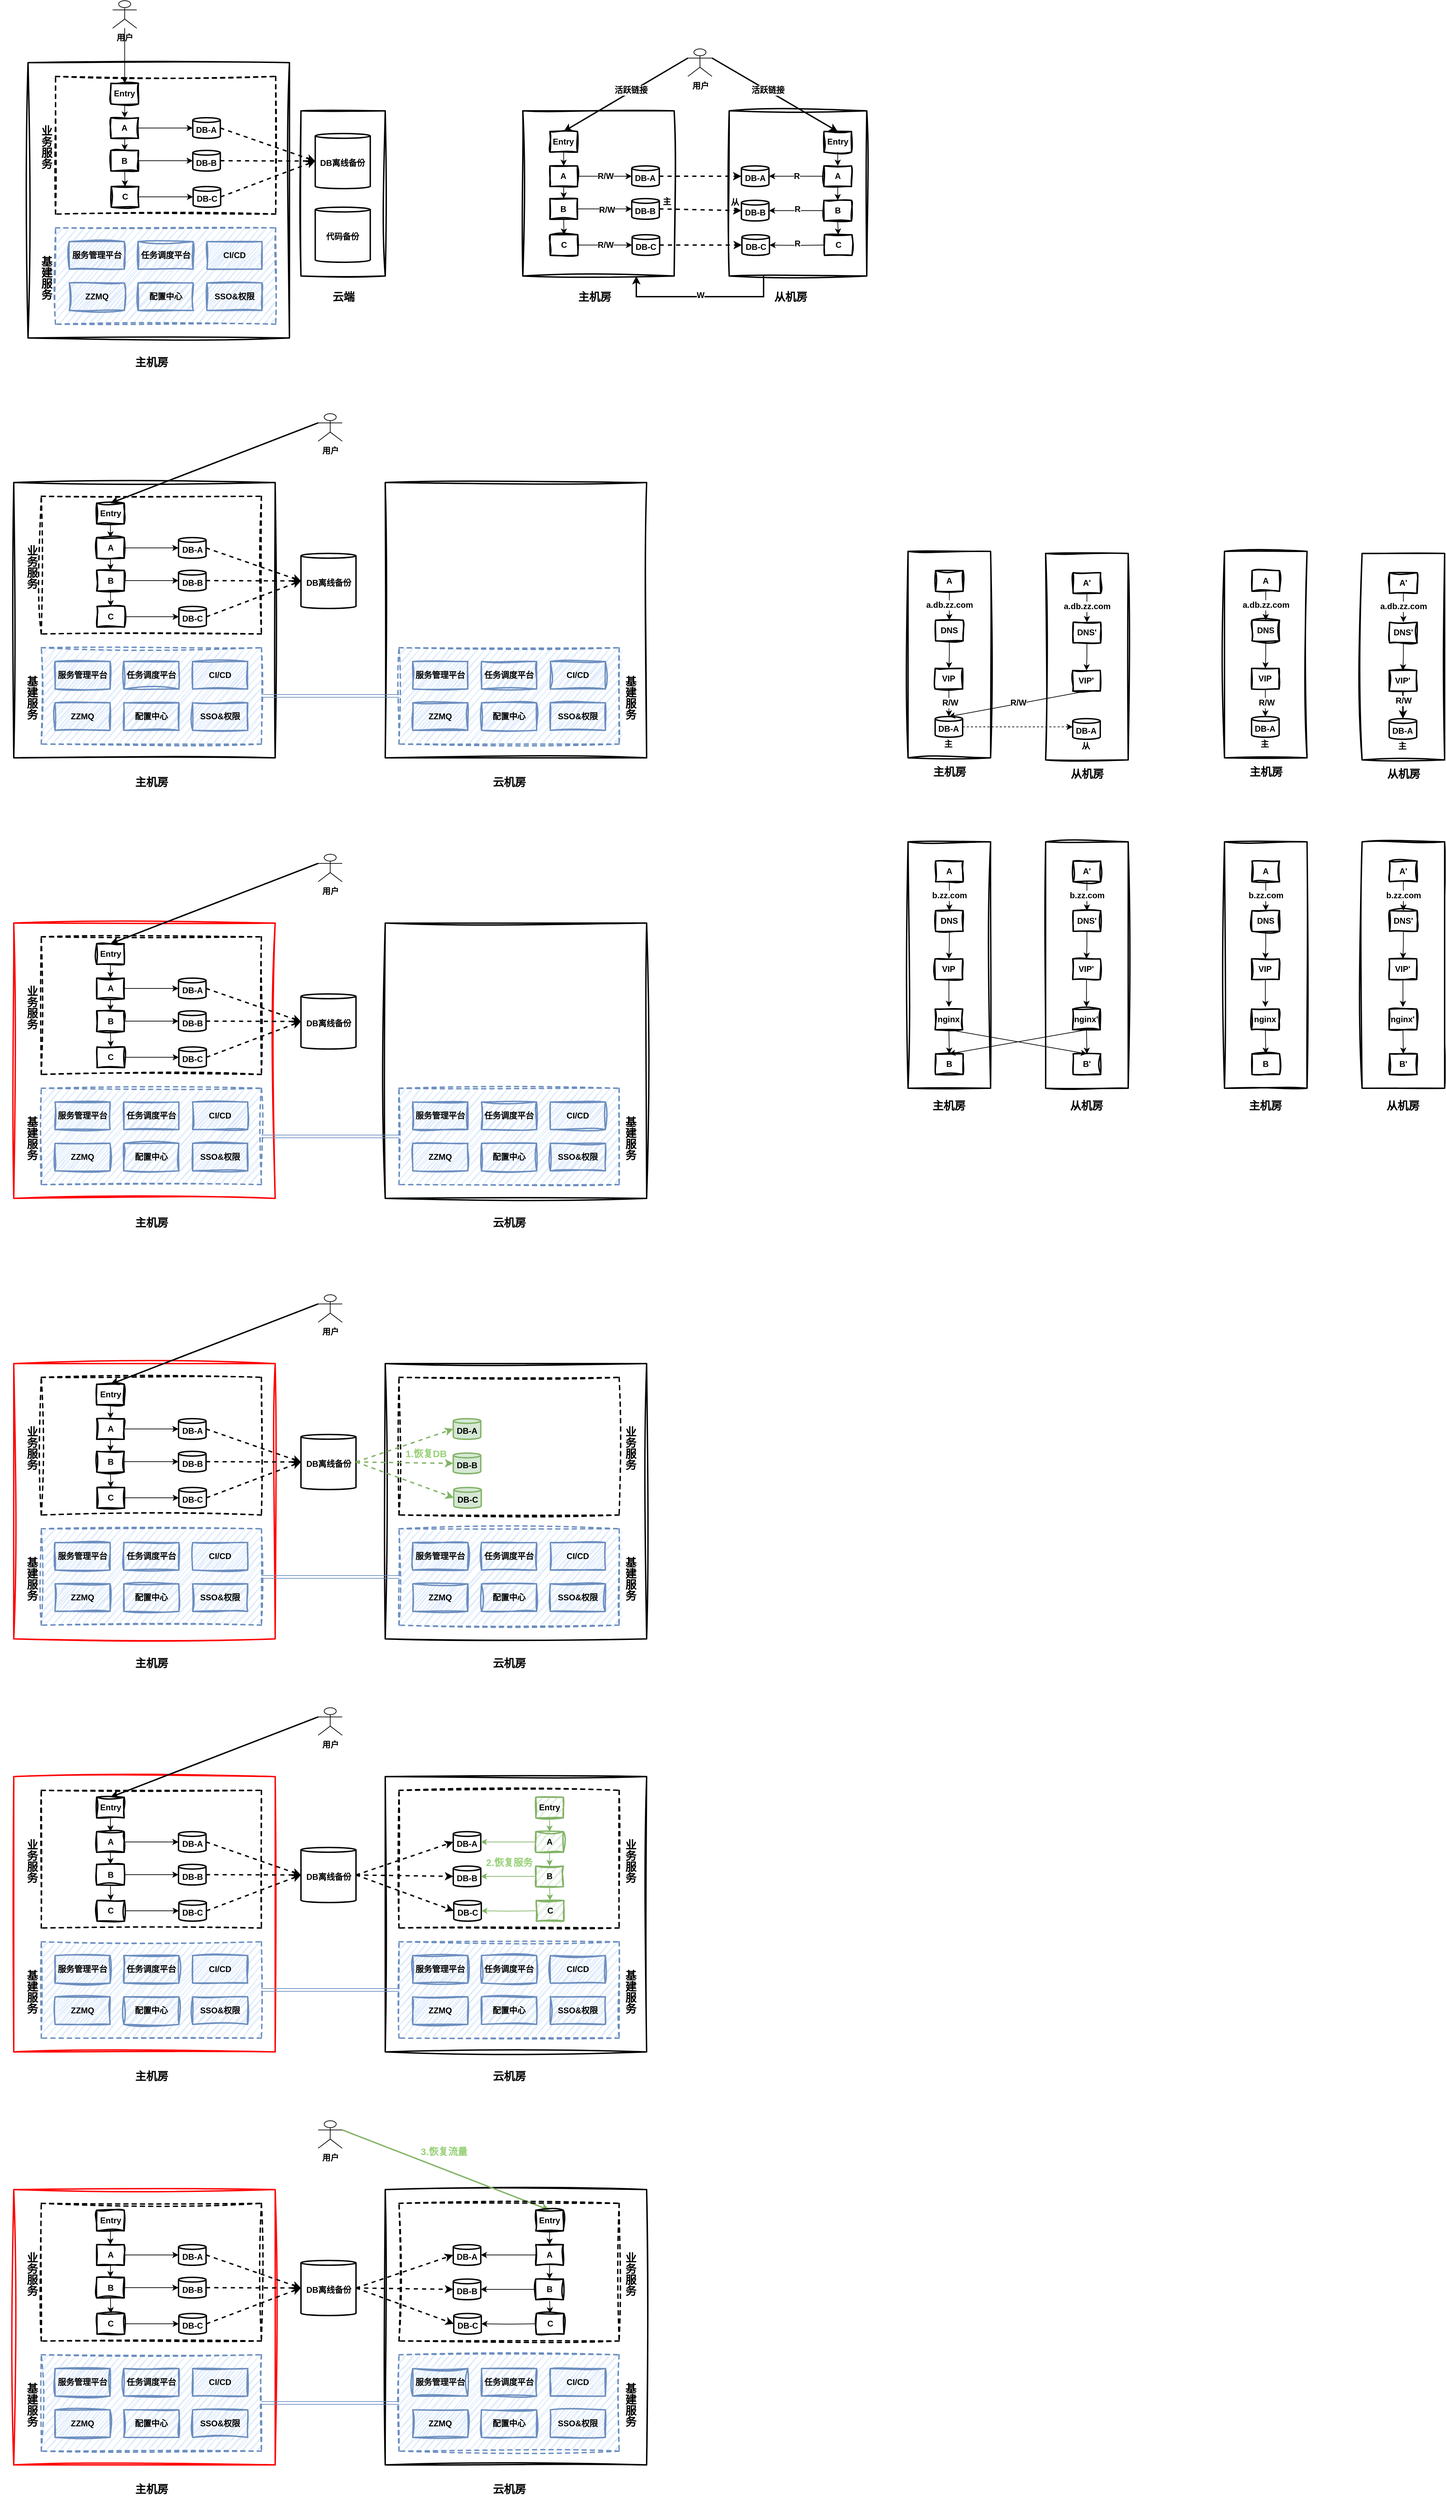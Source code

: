 <mxfile version="24.4.4" type="github">
  <diagram name="第 1 页" id="f3QoDb4bqtP1e_xNzKx2">
    <mxGraphModel dx="1045" dy="761" grid="1" gridSize="10" guides="1" tooltips="1" connect="1" arrows="1" fold="1" page="1" pageScale="1" pageWidth="827" pageHeight="1169" math="0" shadow="0">
      <root>
        <mxCell id="0" />
        <mxCell id="1" parent="0" />
        <mxCell id="NZmo3zAKYvGAH6qS3g2g-328" value="" style="rounded=0;whiteSpace=wrap;html=1;strokeWidth=2;sketch=1;curveFitting=1;jiggle=2;fillColor=none;" parent="1" vertex="1">
          <mxGeometry x="580" y="2760" width="380" height="400" as="geometry" />
        </mxCell>
        <mxCell id="NZmo3zAKYvGAH6qS3g2g-329" value="" style="rounded=0;whiteSpace=wrap;html=1;strokeWidth=2;sketch=1;curveFitting=1;jiggle=2;fillColor=none;strokeColor=#FF0000;" parent="1" vertex="1">
          <mxGeometry x="40" y="2760" width="380" height="400" as="geometry" />
        </mxCell>
        <mxCell id="NZmo3zAKYvGAH6qS3g2g-330" value="" style="rounded=0;whiteSpace=wrap;html=1;strokeWidth=2;sketch=1;curveFitting=1;jiggle=2;fillColor=none;dashed=1;" parent="1" vertex="1">
          <mxGeometry x="80" y="2780" width="320" height="200" as="geometry" />
        </mxCell>
        <mxCell id="NZmo3zAKYvGAH6qS3g2g-331" style="edgeStyle=orthogonalEdgeStyle;rounded=0;orthogonalLoop=1;jettySize=auto;html=1;exitX=1;exitY=0.5;exitDx=0;exitDy=0;shape=link;fillColor=#dae8fc;strokeColor=#6c8ebf;" parent="1" source="NZmo3zAKYvGAH6qS3g2g-332" target="NZmo3zAKYvGAH6qS3g2g-360" edge="1">
          <mxGeometry relative="1" as="geometry" />
        </mxCell>
        <mxCell id="NZmo3zAKYvGAH6qS3g2g-332" value="" style="rounded=0;whiteSpace=wrap;html=1;strokeWidth=2;sketch=1;curveFitting=1;jiggle=2;fillColor=#dae8fc;dashed=1;strokeColor=#6c8ebf;" parent="1" vertex="1">
          <mxGeometry x="80" y="3000" width="320" height="140" as="geometry" />
        </mxCell>
        <mxCell id="NZmo3zAKYvGAH6qS3g2g-333" value="&lt;font style=&quot;font-size: 16px;&quot;&gt;&lt;b&gt;基建服务&lt;/b&gt;&lt;/font&gt;" style="text;html=1;align=center;verticalAlign=middle;resizable=0;points=[];autosize=1;strokeColor=none;fillColor=none;sketch=1;curveFitting=1;jiggle=2;flipV=0;horizontal=1;textDirection=vertical-lr;" parent="1" vertex="1">
          <mxGeometry x="20" y="3070" width="90" height="30" as="geometry" />
        </mxCell>
        <mxCell id="NZmo3zAKYvGAH6qS3g2g-334" value="&lt;b&gt;服务管理平台&lt;/b&gt;" style="rounded=0;whiteSpace=wrap;html=1;strokeWidth=2;sketch=1;curveFitting=1;jiggle=2;fillColor=#dae8fc;strokeColor=#6c8ebf;" parent="1" vertex="1">
          <mxGeometry x="100" y="3020" width="80" height="40" as="geometry" />
        </mxCell>
        <mxCell id="NZmo3zAKYvGAH6qS3g2g-335" value="&lt;b&gt;ZZMQ&lt;/b&gt;" style="rounded=0;whiteSpace=wrap;html=1;strokeWidth=2;sketch=1;curveFitting=1;jiggle=2;fillColor=#dae8fc;strokeColor=#6c8ebf;" parent="1" vertex="1">
          <mxGeometry x="100" y="3080" width="80" height="40" as="geometry" />
        </mxCell>
        <mxCell id="NZmo3zAKYvGAH6qS3g2g-336" value="&lt;b&gt;任务调度平台&lt;/b&gt;" style="rounded=0;whiteSpace=wrap;html=1;strokeWidth=2;sketch=1;curveFitting=1;jiggle=2;fillColor=#dae8fc;strokeColor=#6c8ebf;" parent="1" vertex="1">
          <mxGeometry x="200" y="3020" width="80" height="40" as="geometry" />
        </mxCell>
        <mxCell id="NZmo3zAKYvGAH6qS3g2g-337" value="&lt;b&gt;配置中心&lt;/b&gt;" style="rounded=0;whiteSpace=wrap;html=1;strokeWidth=2;sketch=1;curveFitting=1;jiggle=2;fillColor=#dae8fc;strokeColor=#6c8ebf;" parent="1" vertex="1">
          <mxGeometry x="200" y="3080" width="80" height="40" as="geometry" />
        </mxCell>
        <mxCell id="NZmo3zAKYvGAH6qS3g2g-338" value="&lt;b&gt;CI/CD&lt;/b&gt;" style="rounded=0;whiteSpace=wrap;html=1;strokeWidth=2;sketch=1;curveFitting=1;jiggle=2;fillColor=#dae8fc;strokeColor=#6c8ebf;" parent="1" vertex="1">
          <mxGeometry x="300" y="3020" width="80" height="40" as="geometry" />
        </mxCell>
        <mxCell id="NZmo3zAKYvGAH6qS3g2g-339" value="&lt;b&gt;SSO&amp;amp;权限&lt;/b&gt;" style="rounded=0;whiteSpace=wrap;html=1;strokeWidth=2;sketch=1;curveFitting=1;jiggle=2;fillColor=#dae8fc;strokeColor=#6c8ebf;" parent="1" vertex="1">
          <mxGeometry x="300" y="3080" width="80" height="40" as="geometry" />
        </mxCell>
        <mxCell id="NZmo3zAKYvGAH6qS3g2g-340" style="edgeStyle=orthogonalEdgeStyle;rounded=0;orthogonalLoop=1;jettySize=auto;html=1;exitX=0.5;exitY=1;exitDx=0;exitDy=0;entryX=0.5;entryY=0;entryDx=0;entryDy=0;" parent="1" source="NZmo3zAKYvGAH6qS3g2g-342" target="NZmo3zAKYvGAH6qS3g2g-344" edge="1">
          <mxGeometry relative="1" as="geometry" />
        </mxCell>
        <mxCell id="NZmo3zAKYvGAH6qS3g2g-341" style="edgeStyle=orthogonalEdgeStyle;rounded=0;orthogonalLoop=1;jettySize=auto;html=1;exitX=1;exitY=0.5;exitDx=0;exitDy=0;entryX=0;entryY=0.5;entryDx=0;entryDy=0;" parent="1" source="NZmo3zAKYvGAH6qS3g2g-342" edge="1">
          <mxGeometry relative="1" as="geometry">
            <mxPoint x="279.5" y="2902.5" as="targetPoint" />
          </mxGeometry>
        </mxCell>
        <mxCell id="NZmo3zAKYvGAH6qS3g2g-342" value="&lt;b&gt;B&lt;/b&gt;" style="rounded=0;whiteSpace=wrap;html=1;strokeWidth=2;sketch=1;curveFitting=1;jiggle=2;fillColor=none;" parent="1" vertex="1">
          <mxGeometry x="160.5" y="2887.5" width="40" height="30" as="geometry" />
        </mxCell>
        <mxCell id="NZmo3zAKYvGAH6qS3g2g-343" style="edgeStyle=orthogonalEdgeStyle;rounded=0;orthogonalLoop=1;jettySize=auto;html=1;exitX=1;exitY=0.5;exitDx=0;exitDy=0;" parent="1" source="NZmo3zAKYvGAH6qS3g2g-344" edge="1">
          <mxGeometry relative="1" as="geometry">
            <mxPoint x="280" y="2955" as="targetPoint" />
          </mxGeometry>
        </mxCell>
        <mxCell id="NZmo3zAKYvGAH6qS3g2g-344" value="&lt;b&gt;C&lt;/b&gt;" style="rounded=0;whiteSpace=wrap;html=1;strokeWidth=2;sketch=1;curveFitting=1;jiggle=2;fillColor=none;" parent="1" vertex="1">
          <mxGeometry x="161" y="2940" width="40" height="30" as="geometry" />
        </mxCell>
        <mxCell id="NZmo3zAKYvGAH6qS3g2g-345" style="edgeStyle=orthogonalEdgeStyle;rounded=0;orthogonalLoop=1;jettySize=auto;html=1;exitX=0.5;exitY=1;exitDx=0;exitDy=0;entryX=0.5;entryY=0;entryDx=0;entryDy=0;" parent="1" source="NZmo3zAKYvGAH6qS3g2g-347" target="NZmo3zAKYvGAH6qS3g2g-342" edge="1">
          <mxGeometry relative="1" as="geometry" />
        </mxCell>
        <mxCell id="NZmo3zAKYvGAH6qS3g2g-346" style="edgeStyle=orthogonalEdgeStyle;rounded=0;orthogonalLoop=1;jettySize=auto;html=1;exitX=1;exitY=0.5;exitDx=0;exitDy=0;entryX=0;entryY=0.5;entryDx=0;entryDy=0;" parent="1" source="NZmo3zAKYvGAH6qS3g2g-347" edge="1">
          <mxGeometry relative="1" as="geometry">
            <mxPoint x="279.5" y="2855" as="targetPoint" />
          </mxGeometry>
        </mxCell>
        <mxCell id="NZmo3zAKYvGAH6qS3g2g-347" value="&lt;b&gt;A&lt;/b&gt;" style="rounded=0;whiteSpace=wrap;html=1;strokeWidth=2;sketch=1;curveFitting=1;jiggle=2;fillColor=none;" parent="1" vertex="1">
          <mxGeometry x="160.5" y="2840" width="40" height="30" as="geometry" />
        </mxCell>
        <mxCell id="NZmo3zAKYvGAH6qS3g2g-348" style="edgeStyle=orthogonalEdgeStyle;rounded=0;orthogonalLoop=1;jettySize=auto;html=1;exitX=0.5;exitY=1;exitDx=0;exitDy=0;entryX=0.5;entryY=0;entryDx=0;entryDy=0;" parent="1" source="NZmo3zAKYvGAH6qS3g2g-349" target="NZmo3zAKYvGAH6qS3g2g-347" edge="1">
          <mxGeometry relative="1" as="geometry" />
        </mxCell>
        <mxCell id="NZmo3zAKYvGAH6qS3g2g-349" value="&lt;b&gt;Entry&lt;/b&gt;" style="rounded=0;whiteSpace=wrap;html=1;strokeWidth=2;sketch=1;curveFitting=1;jiggle=2;fillColor=none;" parent="1" vertex="1">
          <mxGeometry x="160.5" y="2790" width="40" height="30" as="geometry" />
        </mxCell>
        <mxCell id="NZmo3zAKYvGAH6qS3g2g-350" value="&lt;b&gt;用户&lt;/b&gt;" style="shape=umlActor;verticalLabelPosition=bottom;verticalAlign=top;html=1;outlineConnect=0;" parent="1" vertex="1">
          <mxGeometry x="482.5" y="2660" width="35" height="40" as="geometry" />
        </mxCell>
        <mxCell id="NZmo3zAKYvGAH6qS3g2g-351" value="" style="endArrow=classic;html=1;rounded=0;entryX=0.5;entryY=0;entryDx=0;entryDy=0;fillColor=#d5e8d4;strokeColor=#000000;strokeWidth=2;exitX=0;exitY=0.333;exitDx=0;exitDy=0;exitPerimeter=0;" parent="1" source="NZmo3zAKYvGAH6qS3g2g-350" target="NZmo3zAKYvGAH6qS3g2g-349" edge="1">
          <mxGeometry width="50" height="50" relative="1" as="geometry">
            <mxPoint x="140" y="2710" as="sourcePoint" />
            <mxPoint x="120" y="2700" as="targetPoint" />
          </mxGeometry>
        </mxCell>
        <mxCell id="NZmo3zAKYvGAH6qS3g2g-352" value="&lt;b&gt;DB-A&lt;/b&gt;" style="shape=cylinder3;whiteSpace=wrap;html=1;boundedLbl=1;backgroundOutline=1;size=3.407;strokeWidth=2;" parent="1" vertex="1">
          <mxGeometry x="279.5" y="2840" width="40" height="30" as="geometry" />
        </mxCell>
        <mxCell id="NZmo3zAKYvGAH6qS3g2g-353" value="&lt;b&gt;DB-B&lt;/b&gt;" style="shape=cylinder3;whiteSpace=wrap;html=1;boundedLbl=1;backgroundOutline=1;size=3.407;strokeWidth=2;" parent="1" vertex="1">
          <mxGeometry x="279.5" y="2887.5" width="40" height="30" as="geometry" />
        </mxCell>
        <mxCell id="NZmo3zAKYvGAH6qS3g2g-354" value="&lt;b&gt;DB-C&lt;/b&gt;" style="shape=cylinder3;whiteSpace=wrap;html=1;boundedLbl=1;backgroundOutline=1;size=3.407;strokeWidth=2;" parent="1" vertex="1">
          <mxGeometry x="280" y="2940" width="40" height="30" as="geometry" />
        </mxCell>
        <mxCell id="NZmo3zAKYvGAH6qS3g2g-355" value="&lt;b&gt;DB离线备份&lt;/b&gt;" style="shape=cylinder3;whiteSpace=wrap;html=1;boundedLbl=1;backgroundOutline=1;size=3.407;strokeWidth=2;" parent="1" vertex="1">
          <mxGeometry x="457.5" y="2863" width="80" height="80" as="geometry" />
        </mxCell>
        <mxCell id="NZmo3zAKYvGAH6qS3g2g-356" value="" style="endArrow=classic;html=1;rounded=0;strokeWidth=2;exitX=1;exitY=0.5;exitDx=0;exitDy=0;exitPerimeter=0;entryX=0;entryY=0.5;entryDx=0;entryDy=0;entryPerimeter=0;dashed=1;" parent="1" source="NZmo3zAKYvGAH6qS3g2g-352" target="NZmo3zAKYvGAH6qS3g2g-355" edge="1">
          <mxGeometry width="50" height="50" relative="1" as="geometry">
            <mxPoint x="330" y="2990" as="sourcePoint" />
            <mxPoint x="380" y="2940" as="targetPoint" />
          </mxGeometry>
        </mxCell>
        <mxCell id="NZmo3zAKYvGAH6qS3g2g-357" value="" style="endArrow=classic;html=1;rounded=0;strokeWidth=2;exitX=1;exitY=0.5;exitDx=0;exitDy=0;exitPerimeter=0;entryX=0;entryY=0.5;entryDx=0;entryDy=0;entryPerimeter=0;dashed=1;" parent="1" source="NZmo3zAKYvGAH6qS3g2g-353" target="NZmo3zAKYvGAH6qS3g2g-355" edge="1">
          <mxGeometry width="50" height="50" relative="1" as="geometry">
            <mxPoint x="350" y="2845" as="sourcePoint" />
            <mxPoint x="470" y="2900" as="targetPoint" />
          </mxGeometry>
        </mxCell>
        <mxCell id="NZmo3zAKYvGAH6qS3g2g-358" value="" style="endArrow=classic;html=1;rounded=0;strokeWidth=2;exitX=1;exitY=0.5;exitDx=0;exitDy=0;exitPerimeter=0;entryX=0;entryY=0.5;entryDx=0;entryDy=0;entryPerimeter=0;dashed=1;" parent="1" source="NZmo3zAKYvGAH6qS3g2g-354" target="NZmo3zAKYvGAH6qS3g2g-355" edge="1">
          <mxGeometry width="50" height="50" relative="1" as="geometry">
            <mxPoint x="350" y="2905" as="sourcePoint" />
            <mxPoint x="470" y="2900" as="targetPoint" />
          </mxGeometry>
        </mxCell>
        <mxCell id="NZmo3zAKYvGAH6qS3g2g-359" value="" style="rounded=0;whiteSpace=wrap;html=1;strokeWidth=2;sketch=1;curveFitting=1;jiggle=2;fillColor=none;dashed=1;" parent="1" vertex="1">
          <mxGeometry x="600" y="2780" width="320" height="200" as="geometry" />
        </mxCell>
        <mxCell id="NZmo3zAKYvGAH6qS3g2g-360" value="" style="rounded=0;whiteSpace=wrap;html=1;strokeWidth=2;sketch=1;curveFitting=1;jiggle=2;fillColor=#dae8fc;dashed=1;strokeColor=#6c8ebf;" parent="1" vertex="1">
          <mxGeometry x="600" y="3000" width="320" height="140" as="geometry" />
        </mxCell>
        <mxCell id="NZmo3zAKYvGAH6qS3g2g-361" value="&lt;b&gt;服务管理平台&lt;/b&gt;" style="rounded=0;whiteSpace=wrap;html=1;strokeWidth=2;sketch=1;curveFitting=1;jiggle=2;fillColor=#dae8fc;strokeColor=#6c8ebf;" parent="1" vertex="1">
          <mxGeometry x="620" y="3020" width="80" height="40" as="geometry" />
        </mxCell>
        <mxCell id="NZmo3zAKYvGAH6qS3g2g-362" value="&lt;b&gt;ZZMQ&lt;/b&gt;" style="rounded=0;whiteSpace=wrap;html=1;strokeWidth=2;sketch=1;curveFitting=1;jiggle=2;fillColor=#dae8fc;strokeColor=#6c8ebf;" parent="1" vertex="1">
          <mxGeometry x="620" y="3080" width="80" height="40" as="geometry" />
        </mxCell>
        <mxCell id="NZmo3zAKYvGAH6qS3g2g-363" value="&lt;b&gt;任务调度平台&lt;/b&gt;" style="rounded=0;whiteSpace=wrap;html=1;strokeWidth=2;sketch=1;curveFitting=1;jiggle=2;fillColor=#dae8fc;strokeColor=#6c8ebf;" parent="1" vertex="1">
          <mxGeometry x="720" y="3020" width="80" height="40" as="geometry" />
        </mxCell>
        <mxCell id="NZmo3zAKYvGAH6qS3g2g-364" value="&lt;b&gt;配置中心&lt;/b&gt;" style="rounded=0;whiteSpace=wrap;html=1;strokeWidth=2;sketch=1;curveFitting=1;jiggle=2;fillColor=#dae8fc;strokeColor=#6c8ebf;" parent="1" vertex="1">
          <mxGeometry x="720" y="3080" width="80" height="40" as="geometry" />
        </mxCell>
        <mxCell id="NZmo3zAKYvGAH6qS3g2g-365" value="&lt;b&gt;CI/CD&lt;/b&gt;" style="rounded=0;whiteSpace=wrap;html=1;strokeWidth=2;sketch=1;curveFitting=1;jiggle=2;fillColor=#dae8fc;strokeColor=#6c8ebf;" parent="1" vertex="1">
          <mxGeometry x="820" y="3020" width="80" height="40" as="geometry" />
        </mxCell>
        <mxCell id="NZmo3zAKYvGAH6qS3g2g-366" value="&lt;b&gt;SSO&amp;amp;权限&lt;/b&gt;" style="rounded=0;whiteSpace=wrap;html=1;strokeWidth=2;sketch=1;curveFitting=1;jiggle=2;fillColor=#dae8fc;strokeColor=#6c8ebf;" parent="1" vertex="1">
          <mxGeometry x="820" y="3080" width="80" height="40" as="geometry" />
        </mxCell>
        <mxCell id="NZmo3zAKYvGAH6qS3g2g-367" style="edgeStyle=orthogonalEdgeStyle;rounded=0;orthogonalLoop=1;jettySize=auto;html=1;exitX=0.5;exitY=1;exitDx=0;exitDy=0;entryX=0.5;entryY=0;entryDx=0;entryDy=0;fillColor=#d5e8d4;strokeColor=#82b366;" parent="1" source="NZmo3zAKYvGAH6qS3g2g-369" edge="1">
          <mxGeometry relative="1" as="geometry">
            <mxPoint x="819.63" y="2940" as="targetPoint" />
          </mxGeometry>
        </mxCell>
        <mxCell id="NZmo3zAKYvGAH6qS3g2g-368" style="edgeStyle=orthogonalEdgeStyle;rounded=0;orthogonalLoop=1;jettySize=auto;html=1;exitX=1;exitY=0.5;exitDx=0;exitDy=0;entryX=0;entryY=0.5;entryDx=0;entryDy=0;fillColor=#d5e8d4;strokeColor=#82b366;" parent="1" source="NZmo3zAKYvGAH6qS3g2g-369" edge="1">
          <mxGeometry relative="1" as="geometry">
            <mxPoint x="838.89" y="2905" as="targetPoint" />
          </mxGeometry>
        </mxCell>
        <mxCell id="NZmo3zAKYvGAH6qS3g2g-369" value="&lt;b&gt;B&lt;/b&gt;" style="rounded=0;whiteSpace=wrap;html=1;strokeWidth=2;sketch=1;curveFitting=1;jiggle=2;fillColor=#d5e8d4;strokeColor=#82b366;" parent="1" vertex="1">
          <mxGeometry x="798.89" y="2890" width="40" height="30" as="geometry" />
        </mxCell>
        <mxCell id="NZmo3zAKYvGAH6qS3g2g-370" style="edgeStyle=orthogonalEdgeStyle;rounded=0;orthogonalLoop=1;jettySize=auto;html=1;exitX=0.5;exitY=1;exitDx=0;exitDy=0;entryX=0.5;entryY=0;entryDx=0;entryDy=0;fillColor=#d5e8d4;strokeColor=#82b366;" parent="1" source="NZmo3zAKYvGAH6qS3g2g-371" target="NZmo3zAKYvGAH6qS3g2g-369" edge="1">
          <mxGeometry relative="1" as="geometry" />
        </mxCell>
        <mxCell id="NZmo3zAKYvGAH6qS3g2g-371" value="&lt;b&gt;A&lt;/b&gt;" style="rounded=0;whiteSpace=wrap;html=1;strokeWidth=2;sketch=1;curveFitting=1;jiggle=2;fillColor=#d5e8d4;strokeColor=#82b366;" parent="1" vertex="1">
          <mxGeometry x="798.89" y="2840" width="40" height="30" as="geometry" />
        </mxCell>
        <mxCell id="NZmo3zAKYvGAH6qS3g2g-372" style="edgeStyle=orthogonalEdgeStyle;rounded=0;orthogonalLoop=1;jettySize=auto;html=1;exitX=0.5;exitY=1;exitDx=0;exitDy=0;entryX=0.5;entryY=0;entryDx=0;entryDy=0;fillColor=#d5e8d4;strokeColor=#82b366;" parent="1" source="NZmo3zAKYvGAH6qS3g2g-373" target="NZmo3zAKYvGAH6qS3g2g-371" edge="1">
          <mxGeometry relative="1" as="geometry" />
        </mxCell>
        <mxCell id="NZmo3zAKYvGAH6qS3g2g-373" value="&lt;b&gt;Entry&lt;/b&gt;" style="rounded=0;whiteSpace=wrap;html=1;strokeWidth=2;sketch=1;curveFitting=1;jiggle=2;fillColor=#d5e8d4;strokeColor=#82b366;" parent="1" vertex="1">
          <mxGeometry x="798.89" y="2790" width="40" height="30" as="geometry" />
        </mxCell>
        <mxCell id="NZmo3zAKYvGAH6qS3g2g-374" value="&lt;b&gt;DB-A&lt;/b&gt;" style="shape=cylinder3;whiteSpace=wrap;html=1;boundedLbl=1;backgroundOutline=1;size=3.407;strokeWidth=2;" parent="1" vertex="1">
          <mxGeometry x="678.89" y="2840" width="40" height="30" as="geometry" />
        </mxCell>
        <mxCell id="NZmo3zAKYvGAH6qS3g2g-375" value="&lt;b&gt;DB-B&lt;/b&gt;" style="shape=cylinder3;whiteSpace=wrap;html=1;boundedLbl=1;backgroundOutline=1;size=3.407;strokeWidth=2;" parent="1" vertex="1">
          <mxGeometry x="678.89" y="2890" width="40" height="30" as="geometry" />
        </mxCell>
        <mxCell id="NZmo3zAKYvGAH6qS3g2g-376" value="&lt;b&gt;DB-C&lt;/b&gt;" style="shape=cylinder3;whiteSpace=wrap;html=1;boundedLbl=1;backgroundOutline=1;size=3.407;strokeWidth=2;" parent="1" vertex="1">
          <mxGeometry x="679.63" y="2940" width="40" height="30" as="geometry" />
        </mxCell>
        <mxCell id="NZmo3zAKYvGAH6qS3g2g-377" style="edgeStyle=orthogonalEdgeStyle;rounded=0;orthogonalLoop=1;jettySize=auto;html=1;exitX=0;exitY=0.5;exitDx=0;exitDy=0;entryX=1;entryY=0.5;entryDx=0;entryDy=0;entryPerimeter=0;fillColor=#d5e8d4;strokeColor=#82b366;" parent="1" source="NZmo3zAKYvGAH6qS3g2g-371" target="NZmo3zAKYvGAH6qS3g2g-374" edge="1">
          <mxGeometry relative="1" as="geometry" />
        </mxCell>
        <mxCell id="NZmo3zAKYvGAH6qS3g2g-378" style="edgeStyle=orthogonalEdgeStyle;rounded=0;orthogonalLoop=1;jettySize=auto;html=1;exitX=0;exitY=0.5;exitDx=0;exitDy=0;entryX=1;entryY=0.5;entryDx=0;entryDy=0;entryPerimeter=0;fillColor=#d5e8d4;strokeColor=#82b366;" parent="1" source="NZmo3zAKYvGAH6qS3g2g-369" target="NZmo3zAKYvGAH6qS3g2g-375" edge="1">
          <mxGeometry relative="1" as="geometry" />
        </mxCell>
        <mxCell id="NZmo3zAKYvGAH6qS3g2g-379" style="edgeStyle=orthogonalEdgeStyle;rounded=0;orthogonalLoop=1;jettySize=auto;html=1;exitX=0;exitY=0.5;exitDx=0;exitDy=0;entryX=1;entryY=0.5;entryDx=0;entryDy=0;entryPerimeter=0;fillColor=#d5e8d4;strokeColor=#82b366;" parent="1" target="NZmo3zAKYvGAH6qS3g2g-376" edge="1">
          <mxGeometry relative="1" as="geometry">
            <mxPoint x="799.63" y="2955" as="sourcePoint" />
          </mxGeometry>
        </mxCell>
        <mxCell id="NZmo3zAKYvGAH6qS3g2g-380" value="" style="endArrow=classic;html=1;rounded=0;strokeWidth=2;exitX=1;exitY=0.5;exitDx=0;exitDy=0;exitPerimeter=0;entryX=0;entryY=0.5;entryDx=0;entryDy=0;entryPerimeter=0;dashed=1;" parent="1" source="NZmo3zAKYvGAH6qS3g2g-355" target="NZmo3zAKYvGAH6qS3g2g-374" edge="1">
          <mxGeometry width="50" height="50" relative="1" as="geometry">
            <mxPoint x="350" y="2845" as="sourcePoint" />
            <mxPoint x="470" y="2900" as="targetPoint" />
          </mxGeometry>
        </mxCell>
        <mxCell id="NZmo3zAKYvGAH6qS3g2g-381" value="" style="endArrow=classic;html=1;rounded=0;strokeWidth=2;exitX=1;exitY=0.5;exitDx=0;exitDy=0;exitPerimeter=0;entryX=0;entryY=0.5;entryDx=0;entryDy=0;entryPerimeter=0;dashed=1;" parent="1" source="NZmo3zAKYvGAH6qS3g2g-355" target="NZmo3zAKYvGAH6qS3g2g-375" edge="1">
          <mxGeometry width="50" height="50" relative="1" as="geometry">
            <mxPoint x="550" y="2900" as="sourcePoint" />
            <mxPoint x="670" y="2845" as="targetPoint" />
          </mxGeometry>
        </mxCell>
        <mxCell id="NZmo3zAKYvGAH6qS3g2g-382" value="" style="endArrow=classic;html=1;rounded=0;strokeWidth=2;exitX=1;exitY=0.5;exitDx=0;exitDy=0;exitPerimeter=0;entryX=0;entryY=0.5;entryDx=0;entryDy=0;entryPerimeter=0;dashed=1;" parent="1" source="NZmo3zAKYvGAH6qS3g2g-355" target="NZmo3zAKYvGAH6qS3g2g-376" edge="1">
          <mxGeometry width="50" height="50" relative="1" as="geometry">
            <mxPoint x="550" y="2900" as="sourcePoint" />
            <mxPoint x="670" y="2905" as="targetPoint" />
          </mxGeometry>
        </mxCell>
        <mxCell id="NZmo3zAKYvGAH6qS3g2g-383" value="&lt;font style=&quot;font-size: 16px;&quot;&gt;&lt;b&gt;主机房&lt;/b&gt;&lt;/font&gt;" style="text;html=1;align=center;verticalAlign=middle;resizable=0;points=[];autosize=1;strokeColor=none;fillColor=none;sketch=1;curveFitting=1;jiggle=2;" parent="1" vertex="1">
          <mxGeometry x="205" y="3180" width="70" height="30" as="geometry" />
        </mxCell>
        <mxCell id="NZmo3zAKYvGAH6qS3g2g-384" value="&lt;font style=&quot;font-size: 16px;&quot;&gt;&lt;b&gt;云机房&lt;/b&gt;&lt;/font&gt;" style="text;html=1;align=center;verticalAlign=middle;resizable=0;points=[];autosize=1;strokeColor=none;fillColor=none;sketch=1;curveFitting=1;jiggle=2;" parent="1" vertex="1">
          <mxGeometry x="725" y="3180" width="70" height="30" as="geometry" />
        </mxCell>
        <mxCell id="NZmo3zAKYvGAH6qS3g2g-385" value="&lt;font style=&quot;font-size: 16px;&quot;&gt;&lt;b&gt;业务服务&lt;/b&gt;&lt;/font&gt;" style="text;html=1;align=center;verticalAlign=middle;resizable=0;points=[];autosize=1;strokeColor=none;fillColor=none;sketch=1;curveFitting=1;jiggle=2;flipV=0;horizontal=1;textDirection=vertical-lr;" parent="1" vertex="1">
          <mxGeometry x="20" y="2880" width="90" height="30" as="geometry" />
        </mxCell>
        <mxCell id="NZmo3zAKYvGAH6qS3g2g-386" value="&lt;b&gt;C&lt;/b&gt;" style="rounded=0;whiteSpace=wrap;html=1;strokeWidth=2;sketch=1;curveFitting=1;jiggle=2;fillColor=#d5e8d4;strokeColor=#82b366;" parent="1" vertex="1">
          <mxGeometry x="799.63" y="2940" width="40" height="30" as="geometry" />
        </mxCell>
        <mxCell id="NZmo3zAKYvGAH6qS3g2g-387" value="&lt;font style=&quot;font-size: 16px;&quot;&gt;&lt;b&gt;基建服务&lt;/b&gt;&lt;/font&gt;" style="text;html=1;align=center;verticalAlign=middle;resizable=0;points=[];autosize=1;strokeColor=none;fillColor=none;sketch=1;curveFitting=1;jiggle=2;flipV=0;horizontal=1;textDirection=vertical-lr;" parent="1" vertex="1">
          <mxGeometry x="890" y="3070" width="90" height="30" as="geometry" />
        </mxCell>
        <mxCell id="NZmo3zAKYvGAH6qS3g2g-388" value="&lt;font style=&quot;font-size: 16px;&quot;&gt;&lt;b&gt;业务服务&lt;/b&gt;&lt;/font&gt;" style="text;html=1;align=center;verticalAlign=middle;resizable=0;points=[];autosize=1;strokeColor=none;fillColor=none;sketch=1;curveFitting=1;jiggle=2;flipV=0;horizontal=1;textDirection=vertical-lr;" parent="1" vertex="1">
          <mxGeometry x="890" y="2880" width="90" height="30" as="geometry" />
        </mxCell>
        <mxCell id="NZmo3zAKYvGAH6qS3g2g-389" value="" style="rounded=0;whiteSpace=wrap;html=1;strokeWidth=2;sketch=1;curveFitting=1;jiggle=2;fillColor=none;" parent="1" vertex="1">
          <mxGeometry x="580" y="2160" width="380" height="400" as="geometry" />
        </mxCell>
        <mxCell id="NZmo3zAKYvGAH6qS3g2g-390" value="" style="rounded=0;whiteSpace=wrap;html=1;strokeWidth=2;sketch=1;curveFitting=1;jiggle=2;fillColor=none;strokeColor=#FF0000;" parent="1" vertex="1">
          <mxGeometry x="40" y="2160" width="380" height="400" as="geometry" />
        </mxCell>
        <mxCell id="NZmo3zAKYvGAH6qS3g2g-391" value="" style="rounded=0;whiteSpace=wrap;html=1;strokeWidth=2;sketch=1;curveFitting=1;jiggle=2;fillColor=none;dashed=1;" parent="1" vertex="1">
          <mxGeometry x="80" y="2180" width="320" height="200" as="geometry" />
        </mxCell>
        <mxCell id="NZmo3zAKYvGAH6qS3g2g-392" style="edgeStyle=orthogonalEdgeStyle;rounded=0;orthogonalLoop=1;jettySize=auto;html=1;exitX=1;exitY=0.5;exitDx=0;exitDy=0;shape=link;fillColor=#dae8fc;strokeColor=#6c8ebf;" parent="1" source="NZmo3zAKYvGAH6qS3g2g-393" target="NZmo3zAKYvGAH6qS3g2g-421" edge="1">
          <mxGeometry relative="1" as="geometry" />
        </mxCell>
        <mxCell id="NZmo3zAKYvGAH6qS3g2g-393" value="" style="rounded=0;whiteSpace=wrap;html=1;strokeWidth=2;sketch=1;curveFitting=1;jiggle=2;fillColor=#dae8fc;dashed=1;strokeColor=#6c8ebf;" parent="1" vertex="1">
          <mxGeometry x="80" y="2400" width="320" height="140" as="geometry" />
        </mxCell>
        <mxCell id="NZmo3zAKYvGAH6qS3g2g-394" value="&lt;font style=&quot;font-size: 16px;&quot;&gt;&lt;b&gt;基建服务&lt;/b&gt;&lt;/font&gt;" style="text;html=1;align=center;verticalAlign=middle;resizable=0;points=[];autosize=1;strokeColor=none;fillColor=none;sketch=1;curveFitting=1;jiggle=2;flipV=0;horizontal=1;textDirection=vertical-lr;" parent="1" vertex="1">
          <mxGeometry x="20" y="2470" width="90" height="30" as="geometry" />
        </mxCell>
        <mxCell id="NZmo3zAKYvGAH6qS3g2g-395" value="&lt;b&gt;服务管理平台&lt;/b&gt;" style="rounded=0;whiteSpace=wrap;html=1;strokeWidth=2;sketch=1;curveFitting=1;jiggle=2;fillColor=#dae8fc;strokeColor=#6c8ebf;" parent="1" vertex="1">
          <mxGeometry x="100" y="2420" width="80" height="40" as="geometry" />
        </mxCell>
        <mxCell id="NZmo3zAKYvGAH6qS3g2g-396" value="&lt;b&gt;ZZMQ&lt;/b&gt;" style="rounded=0;whiteSpace=wrap;html=1;strokeWidth=2;sketch=1;curveFitting=1;jiggle=2;fillColor=#dae8fc;strokeColor=#6c8ebf;" parent="1" vertex="1">
          <mxGeometry x="100" y="2480" width="80" height="40" as="geometry" />
        </mxCell>
        <mxCell id="NZmo3zAKYvGAH6qS3g2g-397" value="&lt;b&gt;任务调度平台&lt;/b&gt;" style="rounded=0;whiteSpace=wrap;html=1;strokeWidth=2;sketch=1;curveFitting=1;jiggle=2;fillColor=#dae8fc;strokeColor=#6c8ebf;" parent="1" vertex="1">
          <mxGeometry x="200" y="2420" width="80" height="40" as="geometry" />
        </mxCell>
        <mxCell id="NZmo3zAKYvGAH6qS3g2g-398" value="&lt;b&gt;配置中心&lt;/b&gt;" style="rounded=0;whiteSpace=wrap;html=1;strokeWidth=2;sketch=1;curveFitting=1;jiggle=2;fillColor=#dae8fc;strokeColor=#6c8ebf;" parent="1" vertex="1">
          <mxGeometry x="200" y="2480" width="80" height="40" as="geometry" />
        </mxCell>
        <mxCell id="NZmo3zAKYvGAH6qS3g2g-399" value="&lt;b&gt;CI/CD&lt;/b&gt;" style="rounded=0;whiteSpace=wrap;html=1;strokeWidth=2;sketch=1;curveFitting=1;jiggle=2;fillColor=#dae8fc;strokeColor=#6c8ebf;" parent="1" vertex="1">
          <mxGeometry x="300" y="2420" width="80" height="40" as="geometry" />
        </mxCell>
        <mxCell id="NZmo3zAKYvGAH6qS3g2g-400" value="&lt;b&gt;SSO&amp;amp;权限&lt;/b&gt;" style="rounded=0;whiteSpace=wrap;html=1;strokeWidth=2;sketch=1;curveFitting=1;jiggle=2;fillColor=#dae8fc;strokeColor=#6c8ebf;" parent="1" vertex="1">
          <mxGeometry x="300" y="2480" width="80" height="40" as="geometry" />
        </mxCell>
        <mxCell id="NZmo3zAKYvGAH6qS3g2g-401" style="edgeStyle=orthogonalEdgeStyle;rounded=0;orthogonalLoop=1;jettySize=auto;html=1;exitX=0.5;exitY=1;exitDx=0;exitDy=0;entryX=0.5;entryY=0;entryDx=0;entryDy=0;" parent="1" source="NZmo3zAKYvGAH6qS3g2g-403" target="NZmo3zAKYvGAH6qS3g2g-405" edge="1">
          <mxGeometry relative="1" as="geometry" />
        </mxCell>
        <mxCell id="NZmo3zAKYvGAH6qS3g2g-402" style="edgeStyle=orthogonalEdgeStyle;rounded=0;orthogonalLoop=1;jettySize=auto;html=1;exitX=1;exitY=0.5;exitDx=0;exitDy=0;entryX=0;entryY=0.5;entryDx=0;entryDy=0;" parent="1" source="NZmo3zAKYvGAH6qS3g2g-403" edge="1">
          <mxGeometry relative="1" as="geometry">
            <mxPoint x="279.5" y="2302.5" as="targetPoint" />
          </mxGeometry>
        </mxCell>
        <mxCell id="NZmo3zAKYvGAH6qS3g2g-403" value="&lt;b&gt;B&lt;/b&gt;" style="rounded=0;whiteSpace=wrap;html=1;strokeWidth=2;sketch=1;curveFitting=1;jiggle=2;fillColor=none;" parent="1" vertex="1">
          <mxGeometry x="160.5" y="2287.5" width="40" height="30" as="geometry" />
        </mxCell>
        <mxCell id="NZmo3zAKYvGAH6qS3g2g-404" style="edgeStyle=orthogonalEdgeStyle;rounded=0;orthogonalLoop=1;jettySize=auto;html=1;exitX=1;exitY=0.5;exitDx=0;exitDy=0;" parent="1" source="NZmo3zAKYvGAH6qS3g2g-405" edge="1">
          <mxGeometry relative="1" as="geometry">
            <mxPoint x="280" y="2355" as="targetPoint" />
          </mxGeometry>
        </mxCell>
        <mxCell id="NZmo3zAKYvGAH6qS3g2g-405" value="&lt;b&gt;C&lt;/b&gt;" style="rounded=0;whiteSpace=wrap;html=1;strokeWidth=2;sketch=1;curveFitting=1;jiggle=2;fillColor=none;" parent="1" vertex="1">
          <mxGeometry x="161" y="2340" width="40" height="30" as="geometry" />
        </mxCell>
        <mxCell id="NZmo3zAKYvGAH6qS3g2g-406" style="edgeStyle=orthogonalEdgeStyle;rounded=0;orthogonalLoop=1;jettySize=auto;html=1;exitX=0.5;exitY=1;exitDx=0;exitDy=0;entryX=0.5;entryY=0;entryDx=0;entryDy=0;" parent="1" source="NZmo3zAKYvGAH6qS3g2g-408" target="NZmo3zAKYvGAH6qS3g2g-403" edge="1">
          <mxGeometry relative="1" as="geometry" />
        </mxCell>
        <mxCell id="NZmo3zAKYvGAH6qS3g2g-407" style="edgeStyle=orthogonalEdgeStyle;rounded=0;orthogonalLoop=1;jettySize=auto;html=1;exitX=1;exitY=0.5;exitDx=0;exitDy=0;entryX=0;entryY=0.5;entryDx=0;entryDy=0;" parent="1" source="NZmo3zAKYvGAH6qS3g2g-408" edge="1">
          <mxGeometry relative="1" as="geometry">
            <mxPoint x="279.5" y="2255" as="targetPoint" />
          </mxGeometry>
        </mxCell>
        <mxCell id="NZmo3zAKYvGAH6qS3g2g-408" value="&lt;b&gt;A&lt;/b&gt;" style="rounded=0;whiteSpace=wrap;html=1;strokeWidth=2;sketch=1;curveFitting=1;jiggle=2;fillColor=none;" parent="1" vertex="1">
          <mxGeometry x="160.5" y="2240" width="40" height="30" as="geometry" />
        </mxCell>
        <mxCell id="NZmo3zAKYvGAH6qS3g2g-409" style="edgeStyle=orthogonalEdgeStyle;rounded=0;orthogonalLoop=1;jettySize=auto;html=1;exitX=0.5;exitY=1;exitDx=0;exitDy=0;entryX=0.5;entryY=0;entryDx=0;entryDy=0;" parent="1" source="NZmo3zAKYvGAH6qS3g2g-410" target="NZmo3zAKYvGAH6qS3g2g-408" edge="1">
          <mxGeometry relative="1" as="geometry" />
        </mxCell>
        <mxCell id="NZmo3zAKYvGAH6qS3g2g-410" value="&lt;b&gt;Entry&lt;/b&gt;" style="rounded=0;whiteSpace=wrap;html=1;strokeWidth=2;sketch=1;curveFitting=1;jiggle=2;fillColor=none;" parent="1" vertex="1">
          <mxGeometry x="160.5" y="2190" width="40" height="30" as="geometry" />
        </mxCell>
        <mxCell id="NZmo3zAKYvGAH6qS3g2g-411" value="&lt;b&gt;用户&lt;/b&gt;" style="shape=umlActor;verticalLabelPosition=bottom;verticalAlign=top;html=1;outlineConnect=0;" parent="1" vertex="1">
          <mxGeometry x="482.5" y="2060" width="35" height="40" as="geometry" />
        </mxCell>
        <mxCell id="NZmo3zAKYvGAH6qS3g2g-412" value="" style="endArrow=classic;html=1;rounded=0;entryX=0.5;entryY=0;entryDx=0;entryDy=0;exitX=0;exitY=0.333;exitDx=0;exitDy=0;exitPerimeter=0;fillColor=#d5e8d4;strokeColor=#000000;strokeWidth=2;" parent="1" source="NZmo3zAKYvGAH6qS3g2g-411" target="NZmo3zAKYvGAH6qS3g2g-410" edge="1">
          <mxGeometry width="50" height="50" relative="1" as="geometry">
            <mxPoint x="140" y="2110" as="sourcePoint" />
            <mxPoint x="120" y="2100" as="targetPoint" />
          </mxGeometry>
        </mxCell>
        <mxCell id="NZmo3zAKYvGAH6qS3g2g-413" value="&lt;b&gt;DB-A&lt;/b&gt;" style="shape=cylinder3;whiteSpace=wrap;html=1;boundedLbl=1;backgroundOutline=1;size=3.407;strokeWidth=2;" parent="1" vertex="1">
          <mxGeometry x="279.5" y="2240" width="40" height="30" as="geometry" />
        </mxCell>
        <mxCell id="NZmo3zAKYvGAH6qS3g2g-414" value="&lt;b&gt;DB-B&lt;/b&gt;" style="shape=cylinder3;whiteSpace=wrap;html=1;boundedLbl=1;backgroundOutline=1;size=3.407;strokeWidth=2;" parent="1" vertex="1">
          <mxGeometry x="279.5" y="2287.5" width="40" height="30" as="geometry" />
        </mxCell>
        <mxCell id="NZmo3zAKYvGAH6qS3g2g-415" value="&lt;b&gt;DB-C&lt;/b&gt;" style="shape=cylinder3;whiteSpace=wrap;html=1;boundedLbl=1;backgroundOutline=1;size=3.407;strokeWidth=2;" parent="1" vertex="1">
          <mxGeometry x="280" y="2340" width="40" height="30" as="geometry" />
        </mxCell>
        <mxCell id="NZmo3zAKYvGAH6qS3g2g-416" value="&lt;b&gt;DB离线备份&lt;/b&gt;" style="shape=cylinder3;whiteSpace=wrap;html=1;boundedLbl=1;backgroundOutline=1;size=3.407;strokeWidth=2;" parent="1" vertex="1">
          <mxGeometry x="457.5" y="2263" width="80" height="80" as="geometry" />
        </mxCell>
        <mxCell id="NZmo3zAKYvGAH6qS3g2g-417" value="" style="endArrow=classic;html=1;rounded=0;strokeWidth=2;exitX=1;exitY=0.5;exitDx=0;exitDy=0;exitPerimeter=0;entryX=0;entryY=0.5;entryDx=0;entryDy=0;entryPerimeter=0;dashed=1;" parent="1" source="NZmo3zAKYvGAH6qS3g2g-413" target="NZmo3zAKYvGAH6qS3g2g-416" edge="1">
          <mxGeometry width="50" height="50" relative="1" as="geometry">
            <mxPoint x="330" y="2390" as="sourcePoint" />
            <mxPoint x="380" y="2340" as="targetPoint" />
          </mxGeometry>
        </mxCell>
        <mxCell id="NZmo3zAKYvGAH6qS3g2g-418" value="" style="endArrow=classic;html=1;rounded=0;strokeWidth=2;exitX=1;exitY=0.5;exitDx=0;exitDy=0;exitPerimeter=0;entryX=0;entryY=0.5;entryDx=0;entryDy=0;entryPerimeter=0;dashed=1;" parent="1" source="NZmo3zAKYvGAH6qS3g2g-414" target="NZmo3zAKYvGAH6qS3g2g-416" edge="1">
          <mxGeometry width="50" height="50" relative="1" as="geometry">
            <mxPoint x="350" y="2245" as="sourcePoint" />
            <mxPoint x="470" y="2300" as="targetPoint" />
          </mxGeometry>
        </mxCell>
        <mxCell id="NZmo3zAKYvGAH6qS3g2g-419" value="" style="endArrow=classic;html=1;rounded=0;strokeWidth=2;exitX=1;exitY=0.5;exitDx=0;exitDy=0;exitPerimeter=0;entryX=0;entryY=0.5;entryDx=0;entryDy=0;entryPerimeter=0;dashed=1;" parent="1" source="NZmo3zAKYvGAH6qS3g2g-415" target="NZmo3zAKYvGAH6qS3g2g-416" edge="1">
          <mxGeometry width="50" height="50" relative="1" as="geometry">
            <mxPoint x="350" y="2305" as="sourcePoint" />
            <mxPoint x="470" y="2300" as="targetPoint" />
          </mxGeometry>
        </mxCell>
        <mxCell id="NZmo3zAKYvGAH6qS3g2g-420" value="" style="rounded=0;whiteSpace=wrap;html=1;strokeWidth=2;sketch=1;curveFitting=1;jiggle=2;fillColor=none;dashed=1;" parent="1" vertex="1">
          <mxGeometry x="600" y="2180" width="320" height="200" as="geometry" />
        </mxCell>
        <mxCell id="NZmo3zAKYvGAH6qS3g2g-421" value="" style="rounded=0;whiteSpace=wrap;html=1;strokeWidth=2;sketch=1;curveFitting=1;jiggle=2;fillColor=#dae8fc;dashed=1;strokeColor=#6c8ebf;" parent="1" vertex="1">
          <mxGeometry x="600" y="2400" width="320" height="140" as="geometry" />
        </mxCell>
        <mxCell id="NZmo3zAKYvGAH6qS3g2g-422" value="&lt;b&gt;服务管理平台&lt;/b&gt;" style="rounded=0;whiteSpace=wrap;html=1;strokeWidth=2;sketch=1;curveFitting=1;jiggle=2;fillColor=#dae8fc;strokeColor=#6c8ebf;" parent="1" vertex="1">
          <mxGeometry x="620" y="2420" width="80" height="40" as="geometry" />
        </mxCell>
        <mxCell id="NZmo3zAKYvGAH6qS3g2g-423" value="&lt;b&gt;ZZMQ&lt;/b&gt;" style="rounded=0;whiteSpace=wrap;html=1;strokeWidth=2;sketch=1;curveFitting=1;jiggle=2;fillColor=#dae8fc;strokeColor=#6c8ebf;" parent="1" vertex="1">
          <mxGeometry x="620" y="2480" width="80" height="40" as="geometry" />
        </mxCell>
        <mxCell id="NZmo3zAKYvGAH6qS3g2g-424" value="&lt;b&gt;任务调度平台&lt;/b&gt;" style="rounded=0;whiteSpace=wrap;html=1;strokeWidth=2;sketch=1;curveFitting=1;jiggle=2;fillColor=#dae8fc;strokeColor=#6c8ebf;" parent="1" vertex="1">
          <mxGeometry x="720" y="2420" width="80" height="40" as="geometry" />
        </mxCell>
        <mxCell id="NZmo3zAKYvGAH6qS3g2g-425" value="&lt;b&gt;配置中心&lt;/b&gt;" style="rounded=0;whiteSpace=wrap;html=1;strokeWidth=2;sketch=1;curveFitting=1;jiggle=2;fillColor=#dae8fc;strokeColor=#6c8ebf;" parent="1" vertex="1">
          <mxGeometry x="720" y="2480" width="80" height="40" as="geometry" />
        </mxCell>
        <mxCell id="NZmo3zAKYvGAH6qS3g2g-426" value="&lt;b&gt;CI/CD&lt;/b&gt;" style="rounded=0;whiteSpace=wrap;html=1;strokeWidth=2;sketch=1;curveFitting=1;jiggle=2;fillColor=#dae8fc;strokeColor=#6c8ebf;" parent="1" vertex="1">
          <mxGeometry x="820" y="2420" width="80" height="40" as="geometry" />
        </mxCell>
        <mxCell id="NZmo3zAKYvGAH6qS3g2g-427" value="&lt;b&gt;SSO&amp;amp;权限&lt;/b&gt;" style="rounded=0;whiteSpace=wrap;html=1;strokeWidth=2;sketch=1;curveFitting=1;jiggle=2;fillColor=#dae8fc;strokeColor=#6c8ebf;" parent="1" vertex="1">
          <mxGeometry x="820" y="2480" width="80" height="40" as="geometry" />
        </mxCell>
        <mxCell id="NZmo3zAKYvGAH6qS3g2g-435" value="&lt;b&gt;DB-A&lt;/b&gt;" style="shape=cylinder3;whiteSpace=wrap;html=1;boundedLbl=1;backgroundOutline=1;size=3.407;strokeWidth=2;fillColor=#d5e8d4;strokeColor=#82b366;" parent="1" vertex="1">
          <mxGeometry x="678.89" y="2240" width="40" height="30" as="geometry" />
        </mxCell>
        <mxCell id="NZmo3zAKYvGAH6qS3g2g-436" value="&lt;b&gt;DB-B&lt;/b&gt;" style="shape=cylinder3;whiteSpace=wrap;html=1;boundedLbl=1;backgroundOutline=1;size=3.407;strokeWidth=2;fillColor=#d5e8d4;strokeColor=#82b366;" parent="1" vertex="1">
          <mxGeometry x="678.89" y="2290" width="40" height="30" as="geometry" />
        </mxCell>
        <mxCell id="NZmo3zAKYvGAH6qS3g2g-437" value="&lt;b&gt;DB-C&lt;/b&gt;" style="shape=cylinder3;whiteSpace=wrap;html=1;boundedLbl=1;backgroundOutline=1;size=3.407;strokeWidth=2;fillColor=#d5e8d4;strokeColor=#82b366;" parent="1" vertex="1">
          <mxGeometry x="679.63" y="2340" width="40" height="30" as="geometry" />
        </mxCell>
        <mxCell id="NZmo3zAKYvGAH6qS3g2g-441" value="" style="endArrow=classic;html=1;rounded=0;strokeWidth=2;exitX=1;exitY=0.5;exitDx=0;exitDy=0;exitPerimeter=0;entryX=0;entryY=0.5;entryDx=0;entryDy=0;entryPerimeter=0;dashed=1;fillColor=#d5e8d4;strokeColor=#82b366;" parent="1" source="NZmo3zAKYvGAH6qS3g2g-416" target="NZmo3zAKYvGAH6qS3g2g-435" edge="1">
          <mxGeometry width="50" height="50" relative="1" as="geometry">
            <mxPoint x="350" y="2245" as="sourcePoint" />
            <mxPoint x="470" y="2300" as="targetPoint" />
          </mxGeometry>
        </mxCell>
        <mxCell id="NZmo3zAKYvGAH6qS3g2g-442" value="" style="endArrow=classic;html=1;rounded=0;strokeWidth=2;exitX=1;exitY=0.5;exitDx=0;exitDy=0;exitPerimeter=0;entryX=0;entryY=0.5;entryDx=0;entryDy=0;entryPerimeter=0;dashed=1;fillColor=#d5e8d4;strokeColor=#82b366;" parent="1" source="NZmo3zAKYvGAH6qS3g2g-416" target="NZmo3zAKYvGAH6qS3g2g-436" edge="1">
          <mxGeometry width="50" height="50" relative="1" as="geometry">
            <mxPoint x="550" y="2300" as="sourcePoint" />
            <mxPoint x="670" y="2245" as="targetPoint" />
          </mxGeometry>
        </mxCell>
        <mxCell id="NZmo3zAKYvGAH6qS3g2g-443" value="" style="endArrow=classic;html=1;rounded=0;strokeWidth=2;exitX=1;exitY=0.5;exitDx=0;exitDy=0;exitPerimeter=0;entryX=0;entryY=0.5;entryDx=0;entryDy=0;entryPerimeter=0;dashed=1;fillColor=#d5e8d4;strokeColor=#82b366;" parent="1" source="NZmo3zAKYvGAH6qS3g2g-416" target="NZmo3zAKYvGAH6qS3g2g-437" edge="1">
          <mxGeometry width="50" height="50" relative="1" as="geometry">
            <mxPoint x="550" y="2300" as="sourcePoint" />
            <mxPoint x="670" y="2305" as="targetPoint" />
          </mxGeometry>
        </mxCell>
        <mxCell id="NZmo3zAKYvGAH6qS3g2g-444" value="&lt;font style=&quot;font-size: 16px;&quot;&gt;&lt;b&gt;主机房&lt;/b&gt;&lt;/font&gt;" style="text;html=1;align=center;verticalAlign=middle;resizable=0;points=[];autosize=1;strokeColor=none;fillColor=none;sketch=1;curveFitting=1;jiggle=2;" parent="1" vertex="1">
          <mxGeometry x="205" y="2580" width="70" height="30" as="geometry" />
        </mxCell>
        <mxCell id="NZmo3zAKYvGAH6qS3g2g-445" value="&lt;font style=&quot;font-size: 16px;&quot;&gt;&lt;b&gt;云机房&lt;/b&gt;&lt;/font&gt;" style="text;html=1;align=center;verticalAlign=middle;resizable=0;points=[];autosize=1;strokeColor=none;fillColor=none;sketch=1;curveFitting=1;jiggle=2;" parent="1" vertex="1">
          <mxGeometry x="725" y="2580" width="70" height="30" as="geometry" />
        </mxCell>
        <mxCell id="NZmo3zAKYvGAH6qS3g2g-446" value="&lt;font style=&quot;font-size: 16px;&quot;&gt;&lt;b&gt;业务服务&lt;/b&gt;&lt;/font&gt;" style="text;html=1;align=center;verticalAlign=middle;resizable=0;points=[];autosize=1;strokeColor=none;fillColor=none;sketch=1;curveFitting=1;jiggle=2;flipV=0;horizontal=1;textDirection=vertical-lr;" parent="1" vertex="1">
          <mxGeometry x="20" y="2280" width="90" height="30" as="geometry" />
        </mxCell>
        <mxCell id="NZmo3zAKYvGAH6qS3g2g-448" value="&lt;font style=&quot;font-size: 16px;&quot;&gt;&lt;b&gt;基建服务&lt;/b&gt;&lt;/font&gt;" style="text;html=1;align=center;verticalAlign=middle;resizable=0;points=[];autosize=1;strokeColor=none;fillColor=none;sketch=1;curveFitting=1;jiggle=2;flipV=0;horizontal=1;textDirection=vertical-lr;" parent="1" vertex="1">
          <mxGeometry x="890" y="2470" width="90" height="30" as="geometry" />
        </mxCell>
        <mxCell id="NZmo3zAKYvGAH6qS3g2g-449" value="&lt;font style=&quot;font-size: 16px;&quot;&gt;&lt;b&gt;业务服务&lt;/b&gt;&lt;/font&gt;" style="text;html=1;align=center;verticalAlign=middle;resizable=0;points=[];autosize=1;strokeColor=none;fillColor=none;sketch=1;curveFitting=1;jiggle=2;flipV=0;horizontal=1;textDirection=vertical-lr;" parent="1" vertex="1">
          <mxGeometry x="890" y="2280" width="90" height="30" as="geometry" />
        </mxCell>
        <mxCell id="NZmo3zAKYvGAH6qS3g2g-450" value="" style="rounded=0;whiteSpace=wrap;html=1;strokeWidth=2;sketch=1;curveFitting=1;jiggle=2;fillColor=none;" parent="1" vertex="1">
          <mxGeometry x="580" y="1520" width="380" height="400" as="geometry" />
        </mxCell>
        <mxCell id="NZmo3zAKYvGAH6qS3g2g-451" value="" style="rounded=0;whiteSpace=wrap;html=1;strokeWidth=2;sketch=1;curveFitting=1;jiggle=2;fillColor=none;strokeColor=#FF0000;" parent="1" vertex="1">
          <mxGeometry x="40" y="1520" width="380" height="400" as="geometry" />
        </mxCell>
        <mxCell id="NZmo3zAKYvGAH6qS3g2g-452" value="" style="rounded=0;whiteSpace=wrap;html=1;strokeWidth=2;sketch=1;curveFitting=1;jiggle=2;fillColor=none;dashed=1;" parent="1" vertex="1">
          <mxGeometry x="80" y="1540" width="320" height="200" as="geometry" />
        </mxCell>
        <mxCell id="NZmo3zAKYvGAH6qS3g2g-453" style="edgeStyle=orthogonalEdgeStyle;rounded=0;orthogonalLoop=1;jettySize=auto;html=1;exitX=1;exitY=0.5;exitDx=0;exitDy=0;shape=link;fillColor=#dae8fc;strokeColor=#6c8ebf;" parent="1" source="NZmo3zAKYvGAH6qS3g2g-454" target="NZmo3zAKYvGAH6qS3g2g-482" edge="1">
          <mxGeometry relative="1" as="geometry" />
        </mxCell>
        <mxCell id="NZmo3zAKYvGAH6qS3g2g-454" value="" style="rounded=0;whiteSpace=wrap;html=1;strokeWidth=2;sketch=1;curveFitting=1;jiggle=2;fillColor=#dae8fc;dashed=1;strokeColor=#6c8ebf;" parent="1" vertex="1">
          <mxGeometry x="80" y="1760" width="320" height="140" as="geometry" />
        </mxCell>
        <mxCell id="NZmo3zAKYvGAH6qS3g2g-455" value="&lt;font style=&quot;font-size: 16px;&quot;&gt;&lt;b&gt;基建服务&lt;/b&gt;&lt;/font&gt;" style="text;html=1;align=center;verticalAlign=middle;resizable=0;points=[];autosize=1;strokeColor=none;fillColor=none;sketch=1;curveFitting=1;jiggle=2;flipV=0;horizontal=1;textDirection=vertical-lr;" parent="1" vertex="1">
          <mxGeometry x="20" y="1830" width="90" height="30" as="geometry" />
        </mxCell>
        <mxCell id="NZmo3zAKYvGAH6qS3g2g-456" value="&lt;b&gt;服务管理平台&lt;/b&gt;" style="rounded=0;whiteSpace=wrap;html=1;strokeWidth=2;sketch=1;curveFitting=1;jiggle=2;fillColor=#dae8fc;strokeColor=#6c8ebf;" parent="1" vertex="1">
          <mxGeometry x="100" y="1780" width="80" height="40" as="geometry" />
        </mxCell>
        <mxCell id="NZmo3zAKYvGAH6qS3g2g-457" value="&lt;b&gt;ZZMQ&lt;/b&gt;" style="rounded=0;whiteSpace=wrap;html=1;strokeWidth=2;sketch=1;curveFitting=1;jiggle=2;fillColor=#dae8fc;strokeColor=#6c8ebf;" parent="1" vertex="1">
          <mxGeometry x="100" y="1840" width="80" height="40" as="geometry" />
        </mxCell>
        <mxCell id="NZmo3zAKYvGAH6qS3g2g-458" value="&lt;b&gt;任务调度平台&lt;/b&gt;" style="rounded=0;whiteSpace=wrap;html=1;strokeWidth=2;sketch=1;curveFitting=1;jiggle=2;fillColor=#dae8fc;strokeColor=#6c8ebf;" parent="1" vertex="1">
          <mxGeometry x="200" y="1780" width="80" height="40" as="geometry" />
        </mxCell>
        <mxCell id="NZmo3zAKYvGAH6qS3g2g-459" value="&lt;b&gt;配置中心&lt;/b&gt;" style="rounded=0;whiteSpace=wrap;html=1;strokeWidth=2;sketch=1;curveFitting=1;jiggle=2;fillColor=#dae8fc;strokeColor=#6c8ebf;" parent="1" vertex="1">
          <mxGeometry x="200" y="1840" width="80" height="40" as="geometry" />
        </mxCell>
        <mxCell id="NZmo3zAKYvGAH6qS3g2g-460" value="&lt;b&gt;CI/CD&lt;/b&gt;" style="rounded=0;whiteSpace=wrap;html=1;strokeWidth=2;sketch=1;curveFitting=1;jiggle=2;fillColor=#dae8fc;strokeColor=#6c8ebf;" parent="1" vertex="1">
          <mxGeometry x="300" y="1780" width="80" height="40" as="geometry" />
        </mxCell>
        <mxCell id="NZmo3zAKYvGAH6qS3g2g-461" value="&lt;b&gt;SSO&amp;amp;权限&lt;/b&gt;" style="rounded=0;whiteSpace=wrap;html=1;strokeWidth=2;sketch=1;curveFitting=1;jiggle=2;fillColor=#dae8fc;strokeColor=#6c8ebf;" parent="1" vertex="1">
          <mxGeometry x="300" y="1840" width="80" height="40" as="geometry" />
        </mxCell>
        <mxCell id="NZmo3zAKYvGAH6qS3g2g-462" style="edgeStyle=orthogonalEdgeStyle;rounded=0;orthogonalLoop=1;jettySize=auto;html=1;exitX=0.5;exitY=1;exitDx=0;exitDy=0;entryX=0.5;entryY=0;entryDx=0;entryDy=0;" parent="1" source="NZmo3zAKYvGAH6qS3g2g-464" target="NZmo3zAKYvGAH6qS3g2g-466" edge="1">
          <mxGeometry relative="1" as="geometry" />
        </mxCell>
        <mxCell id="NZmo3zAKYvGAH6qS3g2g-463" style="edgeStyle=orthogonalEdgeStyle;rounded=0;orthogonalLoop=1;jettySize=auto;html=1;exitX=1;exitY=0.5;exitDx=0;exitDy=0;entryX=0;entryY=0.5;entryDx=0;entryDy=0;" parent="1" source="NZmo3zAKYvGAH6qS3g2g-464" edge="1">
          <mxGeometry relative="1" as="geometry">
            <mxPoint x="279.5" y="1662.5" as="targetPoint" />
          </mxGeometry>
        </mxCell>
        <mxCell id="NZmo3zAKYvGAH6qS3g2g-464" value="&lt;b&gt;B&lt;/b&gt;" style="rounded=0;whiteSpace=wrap;html=1;strokeWidth=2;sketch=1;curveFitting=1;jiggle=2;fillColor=none;" parent="1" vertex="1">
          <mxGeometry x="160.5" y="1647.5" width="40" height="30" as="geometry" />
        </mxCell>
        <mxCell id="NZmo3zAKYvGAH6qS3g2g-465" style="edgeStyle=orthogonalEdgeStyle;rounded=0;orthogonalLoop=1;jettySize=auto;html=1;exitX=1;exitY=0.5;exitDx=0;exitDy=0;" parent="1" source="NZmo3zAKYvGAH6qS3g2g-466" edge="1">
          <mxGeometry relative="1" as="geometry">
            <mxPoint x="280" y="1715" as="targetPoint" />
          </mxGeometry>
        </mxCell>
        <mxCell id="NZmo3zAKYvGAH6qS3g2g-466" value="&lt;b&gt;C&lt;/b&gt;" style="rounded=0;whiteSpace=wrap;html=1;strokeWidth=2;sketch=1;curveFitting=1;jiggle=2;fillColor=none;" parent="1" vertex="1">
          <mxGeometry x="161" y="1700" width="40" height="30" as="geometry" />
        </mxCell>
        <mxCell id="NZmo3zAKYvGAH6qS3g2g-467" style="edgeStyle=orthogonalEdgeStyle;rounded=0;orthogonalLoop=1;jettySize=auto;html=1;exitX=0.5;exitY=1;exitDx=0;exitDy=0;entryX=0.5;entryY=0;entryDx=0;entryDy=0;" parent="1" source="NZmo3zAKYvGAH6qS3g2g-469" target="NZmo3zAKYvGAH6qS3g2g-464" edge="1">
          <mxGeometry relative="1" as="geometry" />
        </mxCell>
        <mxCell id="NZmo3zAKYvGAH6qS3g2g-468" style="edgeStyle=orthogonalEdgeStyle;rounded=0;orthogonalLoop=1;jettySize=auto;html=1;exitX=1;exitY=0.5;exitDx=0;exitDy=0;entryX=0;entryY=0.5;entryDx=0;entryDy=0;" parent="1" source="NZmo3zAKYvGAH6qS3g2g-469" edge="1">
          <mxGeometry relative="1" as="geometry">
            <mxPoint x="279.5" y="1615" as="targetPoint" />
          </mxGeometry>
        </mxCell>
        <mxCell id="NZmo3zAKYvGAH6qS3g2g-469" value="&lt;b&gt;A&lt;/b&gt;" style="rounded=0;whiteSpace=wrap;html=1;strokeWidth=2;sketch=1;curveFitting=1;jiggle=2;fillColor=none;" parent="1" vertex="1">
          <mxGeometry x="160.5" y="1600" width="40" height="30" as="geometry" />
        </mxCell>
        <mxCell id="NZmo3zAKYvGAH6qS3g2g-470" style="edgeStyle=orthogonalEdgeStyle;rounded=0;orthogonalLoop=1;jettySize=auto;html=1;exitX=0.5;exitY=1;exitDx=0;exitDy=0;entryX=0.5;entryY=0;entryDx=0;entryDy=0;" parent="1" source="NZmo3zAKYvGAH6qS3g2g-471" target="NZmo3zAKYvGAH6qS3g2g-469" edge="1">
          <mxGeometry relative="1" as="geometry" />
        </mxCell>
        <mxCell id="NZmo3zAKYvGAH6qS3g2g-471" value="&lt;b&gt;Entry&lt;/b&gt;" style="rounded=0;whiteSpace=wrap;html=1;strokeWidth=2;sketch=1;curveFitting=1;jiggle=2;fillColor=none;" parent="1" vertex="1">
          <mxGeometry x="160.5" y="1550" width="40" height="30" as="geometry" />
        </mxCell>
        <mxCell id="NZmo3zAKYvGAH6qS3g2g-472" value="&lt;b&gt;用户&lt;/b&gt;" style="shape=umlActor;verticalLabelPosition=bottom;verticalAlign=top;html=1;outlineConnect=0;" parent="1" vertex="1">
          <mxGeometry x="482.5" y="1420" width="35" height="40" as="geometry" />
        </mxCell>
        <mxCell id="NZmo3zAKYvGAH6qS3g2g-473" value="" style="endArrow=classic;html=1;rounded=0;entryX=0.5;entryY=0;entryDx=0;entryDy=0;exitX=0;exitY=0.333;exitDx=0;exitDy=0;exitPerimeter=0;fillColor=#d5e8d4;strokeColor=#000000;strokeWidth=2;" parent="1" source="NZmo3zAKYvGAH6qS3g2g-472" target="NZmo3zAKYvGAH6qS3g2g-471" edge="1">
          <mxGeometry width="50" height="50" relative="1" as="geometry">
            <mxPoint x="140" y="1470" as="sourcePoint" />
            <mxPoint x="120" y="1460" as="targetPoint" />
          </mxGeometry>
        </mxCell>
        <mxCell id="NZmo3zAKYvGAH6qS3g2g-474" value="&lt;b&gt;DB-A&lt;/b&gt;" style="shape=cylinder3;whiteSpace=wrap;html=1;boundedLbl=1;backgroundOutline=1;size=3.407;strokeWidth=2;" parent="1" vertex="1">
          <mxGeometry x="279.5" y="1600" width="40" height="30" as="geometry" />
        </mxCell>
        <mxCell id="NZmo3zAKYvGAH6qS3g2g-475" value="&lt;b&gt;DB-B&lt;/b&gt;" style="shape=cylinder3;whiteSpace=wrap;html=1;boundedLbl=1;backgroundOutline=1;size=3.407;strokeWidth=2;" parent="1" vertex="1">
          <mxGeometry x="279.5" y="1647.5" width="40" height="30" as="geometry" />
        </mxCell>
        <mxCell id="NZmo3zAKYvGAH6qS3g2g-476" value="&lt;b&gt;DB-C&lt;/b&gt;" style="shape=cylinder3;whiteSpace=wrap;html=1;boundedLbl=1;backgroundOutline=1;size=3.407;strokeWidth=2;" parent="1" vertex="1">
          <mxGeometry x="280" y="1700" width="40" height="30" as="geometry" />
        </mxCell>
        <mxCell id="NZmo3zAKYvGAH6qS3g2g-477" value="&lt;b&gt;DB离线备份&lt;/b&gt;" style="shape=cylinder3;whiteSpace=wrap;html=1;boundedLbl=1;backgroundOutline=1;size=3.407;strokeWidth=2;" parent="1" vertex="1">
          <mxGeometry x="457.5" y="1623" width="80" height="80" as="geometry" />
        </mxCell>
        <mxCell id="NZmo3zAKYvGAH6qS3g2g-478" value="" style="endArrow=classic;html=1;rounded=0;strokeWidth=2;exitX=1;exitY=0.5;exitDx=0;exitDy=0;exitPerimeter=0;entryX=0;entryY=0.5;entryDx=0;entryDy=0;entryPerimeter=0;dashed=1;" parent="1" source="NZmo3zAKYvGAH6qS3g2g-474" target="NZmo3zAKYvGAH6qS3g2g-477" edge="1">
          <mxGeometry width="50" height="50" relative="1" as="geometry">
            <mxPoint x="330" y="1750" as="sourcePoint" />
            <mxPoint x="380" y="1700" as="targetPoint" />
          </mxGeometry>
        </mxCell>
        <mxCell id="NZmo3zAKYvGAH6qS3g2g-479" value="" style="endArrow=classic;html=1;rounded=0;strokeWidth=2;exitX=1;exitY=0.5;exitDx=0;exitDy=0;exitPerimeter=0;entryX=0;entryY=0.5;entryDx=0;entryDy=0;entryPerimeter=0;dashed=1;" parent="1" source="NZmo3zAKYvGAH6qS3g2g-475" target="NZmo3zAKYvGAH6qS3g2g-477" edge="1">
          <mxGeometry width="50" height="50" relative="1" as="geometry">
            <mxPoint x="350" y="1605" as="sourcePoint" />
            <mxPoint x="470" y="1660" as="targetPoint" />
          </mxGeometry>
        </mxCell>
        <mxCell id="NZmo3zAKYvGAH6qS3g2g-480" value="" style="endArrow=classic;html=1;rounded=0;strokeWidth=2;exitX=1;exitY=0.5;exitDx=0;exitDy=0;exitPerimeter=0;entryX=0;entryY=0.5;entryDx=0;entryDy=0;entryPerimeter=0;dashed=1;" parent="1" source="NZmo3zAKYvGAH6qS3g2g-476" target="NZmo3zAKYvGAH6qS3g2g-477" edge="1">
          <mxGeometry width="50" height="50" relative="1" as="geometry">
            <mxPoint x="350" y="1665" as="sourcePoint" />
            <mxPoint x="470" y="1660" as="targetPoint" />
          </mxGeometry>
        </mxCell>
        <mxCell id="NZmo3zAKYvGAH6qS3g2g-482" value="" style="rounded=0;whiteSpace=wrap;html=1;strokeWidth=2;sketch=1;curveFitting=1;jiggle=2;fillColor=#dae8fc;dashed=1;strokeColor=#6c8ebf;" parent="1" vertex="1">
          <mxGeometry x="600" y="1760" width="320" height="140" as="geometry" />
        </mxCell>
        <mxCell id="NZmo3zAKYvGAH6qS3g2g-483" value="&lt;b&gt;服务管理平台&lt;/b&gt;" style="rounded=0;whiteSpace=wrap;html=1;strokeWidth=2;sketch=1;curveFitting=1;jiggle=2;fillColor=#dae8fc;strokeColor=#6c8ebf;" parent="1" vertex="1">
          <mxGeometry x="620" y="1780" width="80" height="40" as="geometry" />
        </mxCell>
        <mxCell id="NZmo3zAKYvGAH6qS3g2g-484" value="&lt;b&gt;ZZMQ&lt;/b&gt;" style="rounded=0;whiteSpace=wrap;html=1;strokeWidth=2;sketch=1;curveFitting=1;jiggle=2;fillColor=#dae8fc;strokeColor=#6c8ebf;" parent="1" vertex="1">
          <mxGeometry x="620" y="1840" width="80" height="40" as="geometry" />
        </mxCell>
        <mxCell id="NZmo3zAKYvGAH6qS3g2g-485" value="&lt;b&gt;任务调度平台&lt;/b&gt;" style="rounded=0;whiteSpace=wrap;html=1;strokeWidth=2;sketch=1;curveFitting=1;jiggle=2;fillColor=#dae8fc;strokeColor=#6c8ebf;" parent="1" vertex="1">
          <mxGeometry x="720" y="1780" width="80" height="40" as="geometry" />
        </mxCell>
        <mxCell id="NZmo3zAKYvGAH6qS3g2g-486" value="&lt;b&gt;配置中心&lt;/b&gt;" style="rounded=0;whiteSpace=wrap;html=1;strokeWidth=2;sketch=1;curveFitting=1;jiggle=2;fillColor=#dae8fc;strokeColor=#6c8ebf;" parent="1" vertex="1">
          <mxGeometry x="720" y="1840" width="80" height="40" as="geometry" />
        </mxCell>
        <mxCell id="NZmo3zAKYvGAH6qS3g2g-487" value="&lt;b&gt;CI/CD&lt;/b&gt;" style="rounded=0;whiteSpace=wrap;html=1;strokeWidth=2;sketch=1;curveFitting=1;jiggle=2;fillColor=#dae8fc;strokeColor=#6c8ebf;" parent="1" vertex="1">
          <mxGeometry x="820" y="1780" width="80" height="40" as="geometry" />
        </mxCell>
        <mxCell id="NZmo3zAKYvGAH6qS3g2g-488" value="&lt;b&gt;SSO&amp;amp;权限&lt;/b&gt;" style="rounded=0;whiteSpace=wrap;html=1;strokeWidth=2;sketch=1;curveFitting=1;jiggle=2;fillColor=#dae8fc;strokeColor=#6c8ebf;" parent="1" vertex="1">
          <mxGeometry x="820" y="1840" width="80" height="40" as="geometry" />
        </mxCell>
        <mxCell id="NZmo3zAKYvGAH6qS3g2g-505" value="&lt;font style=&quot;font-size: 16px;&quot;&gt;&lt;b&gt;主机房&lt;/b&gt;&lt;/font&gt;" style="text;html=1;align=center;verticalAlign=middle;resizable=0;points=[];autosize=1;strokeColor=none;fillColor=none;sketch=1;curveFitting=1;jiggle=2;" parent="1" vertex="1">
          <mxGeometry x="205" y="1940" width="70" height="30" as="geometry" />
        </mxCell>
        <mxCell id="NZmo3zAKYvGAH6qS3g2g-506" value="&lt;font style=&quot;font-size: 16px;&quot;&gt;&lt;b&gt;云机房&lt;/b&gt;&lt;/font&gt;" style="text;html=1;align=center;verticalAlign=middle;resizable=0;points=[];autosize=1;strokeColor=none;fillColor=none;sketch=1;curveFitting=1;jiggle=2;" parent="1" vertex="1">
          <mxGeometry x="725" y="1940" width="70" height="30" as="geometry" />
        </mxCell>
        <mxCell id="NZmo3zAKYvGAH6qS3g2g-507" value="&lt;font style=&quot;font-size: 16px;&quot;&gt;&lt;b&gt;业务服务&lt;/b&gt;&lt;/font&gt;" style="text;html=1;align=center;verticalAlign=middle;resizable=0;points=[];autosize=1;strokeColor=none;fillColor=none;sketch=1;curveFitting=1;jiggle=2;flipV=0;horizontal=1;textDirection=vertical-lr;" parent="1" vertex="1">
          <mxGeometry x="20" y="1640" width="90" height="30" as="geometry" />
        </mxCell>
        <mxCell id="NZmo3zAKYvGAH6qS3g2g-509" value="&lt;font style=&quot;font-size: 16px;&quot;&gt;&lt;b&gt;基建服务&lt;/b&gt;&lt;/font&gt;" style="text;html=1;align=center;verticalAlign=middle;resizable=0;points=[];autosize=1;strokeColor=none;fillColor=none;sketch=1;curveFitting=1;jiggle=2;flipV=0;horizontal=1;textDirection=vertical-lr;" parent="1" vertex="1">
          <mxGeometry x="890" y="1830" width="90" height="30" as="geometry" />
        </mxCell>
        <mxCell id="NZmo3zAKYvGAH6qS3g2g-511" value="" style="rounded=0;whiteSpace=wrap;html=1;strokeWidth=2;sketch=1;curveFitting=1;jiggle=2;fillColor=none;" parent="1" vertex="1">
          <mxGeometry x="580" y="880" width="380" height="400" as="geometry" />
        </mxCell>
        <mxCell id="NZmo3zAKYvGAH6qS3g2g-512" value="" style="rounded=0;whiteSpace=wrap;html=1;strokeWidth=2;sketch=1;curveFitting=1;jiggle=2;fillColor=none;" parent="1" vertex="1">
          <mxGeometry x="40" y="880" width="380" height="400" as="geometry" />
        </mxCell>
        <mxCell id="NZmo3zAKYvGAH6qS3g2g-513" value="" style="rounded=0;whiteSpace=wrap;html=1;strokeWidth=2;sketch=1;curveFitting=1;jiggle=2;fillColor=none;dashed=1;" parent="1" vertex="1">
          <mxGeometry x="80" y="900" width="320" height="200" as="geometry" />
        </mxCell>
        <mxCell id="NZmo3zAKYvGAH6qS3g2g-514" style="edgeStyle=orthogonalEdgeStyle;rounded=0;orthogonalLoop=1;jettySize=auto;html=1;exitX=1;exitY=0.5;exitDx=0;exitDy=0;shape=link;fillColor=#dae8fc;strokeColor=#6c8ebf;" parent="1" source="NZmo3zAKYvGAH6qS3g2g-515" target="NZmo3zAKYvGAH6qS3g2g-543" edge="1">
          <mxGeometry relative="1" as="geometry" />
        </mxCell>
        <mxCell id="NZmo3zAKYvGAH6qS3g2g-515" value="" style="rounded=0;whiteSpace=wrap;html=1;strokeWidth=2;sketch=1;curveFitting=1;jiggle=2;fillColor=#dae8fc;dashed=1;strokeColor=#6c8ebf;" parent="1" vertex="1">
          <mxGeometry x="80" y="1120" width="320" height="140" as="geometry" />
        </mxCell>
        <mxCell id="NZmo3zAKYvGAH6qS3g2g-516" value="&lt;font style=&quot;font-size: 16px;&quot;&gt;&lt;b&gt;基建服务&lt;/b&gt;&lt;/font&gt;" style="text;html=1;align=center;verticalAlign=middle;resizable=0;points=[];autosize=1;strokeColor=none;fillColor=none;sketch=1;curveFitting=1;jiggle=2;flipV=0;horizontal=1;textDirection=vertical-lr;" parent="1" vertex="1">
          <mxGeometry x="20" y="1190" width="90" height="30" as="geometry" />
        </mxCell>
        <mxCell id="NZmo3zAKYvGAH6qS3g2g-517" value="&lt;b&gt;服务管理平台&lt;/b&gt;" style="rounded=0;whiteSpace=wrap;html=1;strokeWidth=2;sketch=1;curveFitting=1;jiggle=2;fillColor=#dae8fc;strokeColor=#6c8ebf;" parent="1" vertex="1">
          <mxGeometry x="100" y="1140" width="80" height="40" as="geometry" />
        </mxCell>
        <mxCell id="NZmo3zAKYvGAH6qS3g2g-518" value="&lt;b&gt;ZZMQ&lt;/b&gt;" style="rounded=0;whiteSpace=wrap;html=1;strokeWidth=2;sketch=1;curveFitting=1;jiggle=2;fillColor=#dae8fc;strokeColor=#6c8ebf;" parent="1" vertex="1">
          <mxGeometry x="100" y="1200" width="80" height="40" as="geometry" />
        </mxCell>
        <mxCell id="NZmo3zAKYvGAH6qS3g2g-519" value="&lt;b&gt;任务调度平台&lt;/b&gt;" style="rounded=0;whiteSpace=wrap;html=1;strokeWidth=2;sketch=1;curveFitting=1;jiggle=2;fillColor=#dae8fc;strokeColor=#6c8ebf;" parent="1" vertex="1">
          <mxGeometry x="200" y="1140" width="80" height="40" as="geometry" />
        </mxCell>
        <mxCell id="NZmo3zAKYvGAH6qS3g2g-520" value="&lt;b&gt;配置中心&lt;/b&gt;" style="rounded=0;whiteSpace=wrap;html=1;strokeWidth=2;sketch=1;curveFitting=1;jiggle=2;fillColor=#dae8fc;strokeColor=#6c8ebf;" parent="1" vertex="1">
          <mxGeometry x="200" y="1200" width="80" height="40" as="geometry" />
        </mxCell>
        <mxCell id="NZmo3zAKYvGAH6qS3g2g-521" value="&lt;b&gt;CI/CD&lt;/b&gt;" style="rounded=0;whiteSpace=wrap;html=1;strokeWidth=2;sketch=1;curveFitting=1;jiggle=2;fillColor=#dae8fc;strokeColor=#6c8ebf;" parent="1" vertex="1">
          <mxGeometry x="300" y="1140" width="80" height="40" as="geometry" />
        </mxCell>
        <mxCell id="NZmo3zAKYvGAH6qS3g2g-522" value="&lt;b&gt;SSO&amp;amp;权限&lt;/b&gt;" style="rounded=0;whiteSpace=wrap;html=1;strokeWidth=2;sketch=1;curveFitting=1;jiggle=2;fillColor=#dae8fc;strokeColor=#6c8ebf;" parent="1" vertex="1">
          <mxGeometry x="300" y="1200" width="80" height="40" as="geometry" />
        </mxCell>
        <mxCell id="NZmo3zAKYvGAH6qS3g2g-523" style="edgeStyle=orthogonalEdgeStyle;rounded=0;orthogonalLoop=1;jettySize=auto;html=1;exitX=0.5;exitY=1;exitDx=0;exitDy=0;entryX=0.5;entryY=0;entryDx=0;entryDy=0;" parent="1" source="NZmo3zAKYvGAH6qS3g2g-525" target="NZmo3zAKYvGAH6qS3g2g-527" edge="1">
          <mxGeometry relative="1" as="geometry" />
        </mxCell>
        <mxCell id="NZmo3zAKYvGAH6qS3g2g-524" style="edgeStyle=orthogonalEdgeStyle;rounded=0;orthogonalLoop=1;jettySize=auto;html=1;exitX=1;exitY=0.5;exitDx=0;exitDy=0;entryX=0;entryY=0.5;entryDx=0;entryDy=0;" parent="1" source="NZmo3zAKYvGAH6qS3g2g-525" edge="1">
          <mxGeometry relative="1" as="geometry">
            <mxPoint x="279.5" y="1022.5" as="targetPoint" />
          </mxGeometry>
        </mxCell>
        <mxCell id="NZmo3zAKYvGAH6qS3g2g-525" value="&lt;b&gt;B&lt;/b&gt;" style="rounded=0;whiteSpace=wrap;html=1;strokeWidth=2;sketch=1;curveFitting=1;jiggle=2;fillColor=none;" parent="1" vertex="1">
          <mxGeometry x="160.5" y="1007.5" width="40" height="30" as="geometry" />
        </mxCell>
        <mxCell id="NZmo3zAKYvGAH6qS3g2g-526" style="edgeStyle=orthogonalEdgeStyle;rounded=0;orthogonalLoop=1;jettySize=auto;html=1;exitX=1;exitY=0.5;exitDx=0;exitDy=0;" parent="1" source="NZmo3zAKYvGAH6qS3g2g-527" edge="1">
          <mxGeometry relative="1" as="geometry">
            <mxPoint x="280" y="1075" as="targetPoint" />
          </mxGeometry>
        </mxCell>
        <mxCell id="NZmo3zAKYvGAH6qS3g2g-527" value="&lt;b&gt;C&lt;/b&gt;" style="rounded=0;whiteSpace=wrap;html=1;strokeWidth=2;sketch=1;curveFitting=1;jiggle=2;fillColor=none;" parent="1" vertex="1">
          <mxGeometry x="161" y="1060" width="40" height="30" as="geometry" />
        </mxCell>
        <mxCell id="NZmo3zAKYvGAH6qS3g2g-528" style="edgeStyle=orthogonalEdgeStyle;rounded=0;orthogonalLoop=1;jettySize=auto;html=1;exitX=0.5;exitY=1;exitDx=0;exitDy=0;entryX=0.5;entryY=0;entryDx=0;entryDy=0;" parent="1" source="NZmo3zAKYvGAH6qS3g2g-530" target="NZmo3zAKYvGAH6qS3g2g-525" edge="1">
          <mxGeometry relative="1" as="geometry" />
        </mxCell>
        <mxCell id="NZmo3zAKYvGAH6qS3g2g-529" style="edgeStyle=orthogonalEdgeStyle;rounded=0;orthogonalLoop=1;jettySize=auto;html=1;exitX=1;exitY=0.5;exitDx=0;exitDy=0;entryX=0;entryY=0.5;entryDx=0;entryDy=0;" parent="1" source="NZmo3zAKYvGAH6qS3g2g-530" edge="1">
          <mxGeometry relative="1" as="geometry">
            <mxPoint x="279.5" y="975" as="targetPoint" />
          </mxGeometry>
        </mxCell>
        <mxCell id="NZmo3zAKYvGAH6qS3g2g-530" value="&lt;b&gt;A&lt;/b&gt;" style="rounded=0;whiteSpace=wrap;html=1;strokeWidth=2;sketch=1;curveFitting=1;jiggle=2;fillColor=none;" parent="1" vertex="1">
          <mxGeometry x="160.5" y="960" width="40" height="30" as="geometry" />
        </mxCell>
        <mxCell id="NZmo3zAKYvGAH6qS3g2g-531" style="edgeStyle=orthogonalEdgeStyle;rounded=0;orthogonalLoop=1;jettySize=auto;html=1;exitX=0.5;exitY=1;exitDx=0;exitDy=0;entryX=0.5;entryY=0;entryDx=0;entryDy=0;" parent="1" source="NZmo3zAKYvGAH6qS3g2g-532" target="NZmo3zAKYvGAH6qS3g2g-530" edge="1">
          <mxGeometry relative="1" as="geometry" />
        </mxCell>
        <mxCell id="NZmo3zAKYvGAH6qS3g2g-532" value="&lt;b&gt;Entry&lt;/b&gt;" style="rounded=0;whiteSpace=wrap;html=1;strokeWidth=2;sketch=1;curveFitting=1;jiggle=2;fillColor=none;" parent="1" vertex="1">
          <mxGeometry x="160.5" y="910" width="40" height="30" as="geometry" />
        </mxCell>
        <mxCell id="NZmo3zAKYvGAH6qS3g2g-533" value="&lt;b&gt;用户&lt;/b&gt;" style="shape=umlActor;verticalLabelPosition=bottom;verticalAlign=top;html=1;outlineConnect=0;" parent="1" vertex="1">
          <mxGeometry x="482.5" y="780" width="35" height="40" as="geometry" />
        </mxCell>
        <mxCell id="NZmo3zAKYvGAH6qS3g2g-534" value="" style="endArrow=classic;html=1;rounded=0;entryX=0.5;entryY=0;entryDx=0;entryDy=0;exitX=0;exitY=0.333;exitDx=0;exitDy=0;exitPerimeter=0;fillColor=#d5e8d4;strokeColor=#000000;strokeWidth=2;" parent="1" source="NZmo3zAKYvGAH6qS3g2g-533" target="NZmo3zAKYvGAH6qS3g2g-532" edge="1">
          <mxGeometry width="50" height="50" relative="1" as="geometry">
            <mxPoint x="140" y="830" as="sourcePoint" />
            <mxPoint x="120" y="820" as="targetPoint" />
          </mxGeometry>
        </mxCell>
        <mxCell id="NZmo3zAKYvGAH6qS3g2g-535" value="&lt;b&gt;DB-A&lt;/b&gt;" style="shape=cylinder3;whiteSpace=wrap;html=1;boundedLbl=1;backgroundOutline=1;size=3.407;strokeWidth=2;" parent="1" vertex="1">
          <mxGeometry x="279.5" y="960" width="40" height="30" as="geometry" />
        </mxCell>
        <mxCell id="NZmo3zAKYvGAH6qS3g2g-536" value="&lt;b&gt;DB-B&lt;/b&gt;" style="shape=cylinder3;whiteSpace=wrap;html=1;boundedLbl=1;backgroundOutline=1;size=3.407;strokeWidth=2;" parent="1" vertex="1">
          <mxGeometry x="279.5" y="1007.5" width="40" height="30" as="geometry" />
        </mxCell>
        <mxCell id="NZmo3zAKYvGAH6qS3g2g-537" value="&lt;b&gt;DB-C&lt;/b&gt;" style="shape=cylinder3;whiteSpace=wrap;html=1;boundedLbl=1;backgroundOutline=1;size=3.407;strokeWidth=2;" parent="1" vertex="1">
          <mxGeometry x="280" y="1060" width="40" height="30" as="geometry" />
        </mxCell>
        <mxCell id="NZmo3zAKYvGAH6qS3g2g-538" value="&lt;b&gt;DB离线备份&lt;/b&gt;" style="shape=cylinder3;whiteSpace=wrap;html=1;boundedLbl=1;backgroundOutline=1;size=3.407;strokeWidth=2;" parent="1" vertex="1">
          <mxGeometry x="457.5" y="983" width="80" height="80" as="geometry" />
        </mxCell>
        <mxCell id="NZmo3zAKYvGAH6qS3g2g-539" value="" style="endArrow=classic;html=1;rounded=0;strokeWidth=2;exitX=1;exitY=0.5;exitDx=0;exitDy=0;exitPerimeter=0;entryX=0;entryY=0.5;entryDx=0;entryDy=0;entryPerimeter=0;dashed=1;" parent="1" source="NZmo3zAKYvGAH6qS3g2g-535" target="NZmo3zAKYvGAH6qS3g2g-538" edge="1">
          <mxGeometry width="50" height="50" relative="1" as="geometry">
            <mxPoint x="330" y="1110" as="sourcePoint" />
            <mxPoint x="380" y="1060" as="targetPoint" />
          </mxGeometry>
        </mxCell>
        <mxCell id="NZmo3zAKYvGAH6qS3g2g-540" value="" style="endArrow=classic;html=1;rounded=0;strokeWidth=2;exitX=1;exitY=0.5;exitDx=0;exitDy=0;exitPerimeter=0;entryX=0;entryY=0.5;entryDx=0;entryDy=0;entryPerimeter=0;dashed=1;" parent="1" source="NZmo3zAKYvGAH6qS3g2g-536" target="NZmo3zAKYvGAH6qS3g2g-538" edge="1">
          <mxGeometry width="50" height="50" relative="1" as="geometry">
            <mxPoint x="350" y="965" as="sourcePoint" />
            <mxPoint x="470" y="1020" as="targetPoint" />
          </mxGeometry>
        </mxCell>
        <mxCell id="NZmo3zAKYvGAH6qS3g2g-541" value="" style="endArrow=classic;html=1;rounded=0;strokeWidth=2;exitX=1;exitY=0.5;exitDx=0;exitDy=0;exitPerimeter=0;entryX=0;entryY=0.5;entryDx=0;entryDy=0;entryPerimeter=0;dashed=1;" parent="1" source="NZmo3zAKYvGAH6qS3g2g-537" target="NZmo3zAKYvGAH6qS3g2g-538" edge="1">
          <mxGeometry width="50" height="50" relative="1" as="geometry">
            <mxPoint x="350" y="1025" as="sourcePoint" />
            <mxPoint x="470" y="1020" as="targetPoint" />
          </mxGeometry>
        </mxCell>
        <mxCell id="NZmo3zAKYvGAH6qS3g2g-543" value="" style="rounded=0;whiteSpace=wrap;html=1;strokeWidth=2;sketch=1;curveFitting=1;jiggle=2;fillColor=#dae8fc;dashed=1;strokeColor=#6c8ebf;" parent="1" vertex="1">
          <mxGeometry x="600" y="1120" width="320" height="140" as="geometry" />
        </mxCell>
        <mxCell id="NZmo3zAKYvGAH6qS3g2g-544" value="&lt;b&gt;服务管理平台&lt;/b&gt;" style="rounded=0;whiteSpace=wrap;html=1;strokeWidth=2;sketch=1;curveFitting=1;jiggle=2;fillColor=#dae8fc;strokeColor=#6c8ebf;" parent="1" vertex="1">
          <mxGeometry x="620" y="1140" width="80" height="40" as="geometry" />
        </mxCell>
        <mxCell id="NZmo3zAKYvGAH6qS3g2g-545" value="&lt;b&gt;ZZMQ&lt;/b&gt;" style="rounded=0;whiteSpace=wrap;html=1;strokeWidth=2;sketch=1;curveFitting=1;jiggle=2;fillColor=#dae8fc;strokeColor=#6c8ebf;" parent="1" vertex="1">
          <mxGeometry x="620" y="1200" width="80" height="40" as="geometry" />
        </mxCell>
        <mxCell id="NZmo3zAKYvGAH6qS3g2g-546" value="&lt;b&gt;任务调度平台&lt;/b&gt;" style="rounded=0;whiteSpace=wrap;html=1;strokeWidth=2;sketch=1;curveFitting=1;jiggle=2;fillColor=#dae8fc;strokeColor=#6c8ebf;" parent="1" vertex="1">
          <mxGeometry x="720" y="1140" width="80" height="40" as="geometry" />
        </mxCell>
        <mxCell id="NZmo3zAKYvGAH6qS3g2g-547" value="&lt;b&gt;配置中心&lt;/b&gt;" style="rounded=0;whiteSpace=wrap;html=1;strokeWidth=2;sketch=1;curveFitting=1;jiggle=2;fillColor=#dae8fc;strokeColor=#6c8ebf;" parent="1" vertex="1">
          <mxGeometry x="720" y="1200" width="80" height="40" as="geometry" />
        </mxCell>
        <mxCell id="NZmo3zAKYvGAH6qS3g2g-548" value="&lt;b&gt;CI/CD&lt;/b&gt;" style="rounded=0;whiteSpace=wrap;html=1;strokeWidth=2;sketch=1;curveFitting=1;jiggle=2;fillColor=#dae8fc;strokeColor=#6c8ebf;" parent="1" vertex="1">
          <mxGeometry x="820" y="1140" width="80" height="40" as="geometry" />
        </mxCell>
        <mxCell id="NZmo3zAKYvGAH6qS3g2g-549" value="&lt;b&gt;SSO&amp;amp;权限&lt;/b&gt;" style="rounded=0;whiteSpace=wrap;html=1;strokeWidth=2;sketch=1;curveFitting=1;jiggle=2;fillColor=#dae8fc;strokeColor=#6c8ebf;" parent="1" vertex="1">
          <mxGeometry x="820" y="1200" width="80" height="40" as="geometry" />
        </mxCell>
        <mxCell id="NZmo3zAKYvGAH6qS3g2g-566" value="&lt;font style=&quot;font-size: 16px;&quot;&gt;&lt;b&gt;主机房&lt;/b&gt;&lt;/font&gt;" style="text;html=1;align=center;verticalAlign=middle;resizable=0;points=[];autosize=1;strokeColor=none;fillColor=none;sketch=1;curveFitting=1;jiggle=2;" parent="1" vertex="1">
          <mxGeometry x="205" y="1300" width="70" height="30" as="geometry" />
        </mxCell>
        <mxCell id="NZmo3zAKYvGAH6qS3g2g-567" value="&lt;font style=&quot;font-size: 16px;&quot;&gt;&lt;b&gt;云机房&lt;/b&gt;&lt;/font&gt;" style="text;html=1;align=center;verticalAlign=middle;resizable=0;points=[];autosize=1;strokeColor=none;fillColor=none;sketch=1;curveFitting=1;jiggle=2;" parent="1" vertex="1">
          <mxGeometry x="725" y="1300" width="70" height="30" as="geometry" />
        </mxCell>
        <mxCell id="NZmo3zAKYvGAH6qS3g2g-568" value="&lt;font style=&quot;font-size: 16px;&quot;&gt;&lt;b&gt;业务服务&lt;/b&gt;&lt;/font&gt;" style="text;html=1;align=center;verticalAlign=middle;resizable=0;points=[];autosize=1;strokeColor=none;fillColor=none;sketch=1;curveFitting=1;jiggle=2;flipV=0;horizontal=1;textDirection=vertical-lr;" parent="1" vertex="1">
          <mxGeometry x="20" y="1000" width="90" height="30" as="geometry" />
        </mxCell>
        <mxCell id="NZmo3zAKYvGAH6qS3g2g-570" value="&lt;font style=&quot;font-size: 16px;&quot;&gt;&lt;b&gt;基建服务&lt;/b&gt;&lt;/font&gt;" style="text;html=1;align=center;verticalAlign=middle;resizable=0;points=[];autosize=1;strokeColor=none;fillColor=none;sketch=1;curveFitting=1;jiggle=2;flipV=0;horizontal=1;textDirection=vertical-lr;" parent="1" vertex="1">
          <mxGeometry x="890" y="1190" width="90" height="30" as="geometry" />
        </mxCell>
        <mxCell id="NZmo3zAKYvGAH6qS3g2g-572" value="&lt;font size=&quot;1&quot; color=&quot;#97d077&quot; style=&quot;&quot;&gt;&lt;b style=&quot;font-size: 14px;&quot;&gt;1.恢复DB&lt;/b&gt;&lt;/font&gt;" style="text;html=1;align=center;verticalAlign=middle;resizable=0;points=[];autosize=1;strokeColor=none;fillColor=none;sketch=1;curveFitting=1;jiggle=2;" parent="1" vertex="1">
          <mxGeometry x="598.89" y="2276" width="80" height="30" as="geometry" />
        </mxCell>
        <mxCell id="NZmo3zAKYvGAH6qS3g2g-573" value="&lt;font size=&quot;1&quot; color=&quot;#97d077&quot; style=&quot;&quot;&gt;&lt;b style=&quot;font-size: 14px;&quot;&gt;2.恢复服务&lt;/b&gt;&lt;/font&gt;" style="text;html=1;align=center;verticalAlign=middle;resizable=0;points=[];autosize=1;strokeColor=none;fillColor=none;sketch=1;curveFitting=1;jiggle=2;" parent="1" vertex="1">
          <mxGeometry x="715" y="2870" width="90" height="30" as="geometry" />
        </mxCell>
        <mxCell id="NZmo3zAKYvGAH6qS3g2g-574" value="" style="rounded=0;whiteSpace=wrap;html=1;strokeWidth=2;sketch=1;curveFitting=1;jiggle=2;fillColor=none;" parent="1" vertex="1">
          <mxGeometry x="580" y="3360" width="380" height="400" as="geometry" />
        </mxCell>
        <mxCell id="NZmo3zAKYvGAH6qS3g2g-575" value="" style="rounded=0;whiteSpace=wrap;html=1;strokeWidth=2;sketch=1;curveFitting=1;jiggle=2;fillColor=none;strokeColor=#FF0000;" parent="1" vertex="1">
          <mxGeometry x="40" y="3360" width="380" height="400" as="geometry" />
        </mxCell>
        <mxCell id="NZmo3zAKYvGAH6qS3g2g-576" value="" style="rounded=0;whiteSpace=wrap;html=1;strokeWidth=2;sketch=1;curveFitting=1;jiggle=2;fillColor=none;dashed=1;" parent="1" vertex="1">
          <mxGeometry x="80" y="3380" width="320" height="200" as="geometry" />
        </mxCell>
        <mxCell id="NZmo3zAKYvGAH6qS3g2g-577" style="edgeStyle=orthogonalEdgeStyle;rounded=0;orthogonalLoop=1;jettySize=auto;html=1;exitX=1;exitY=0.5;exitDx=0;exitDy=0;shape=link;fillColor=#dae8fc;strokeColor=#6c8ebf;" parent="1" source="NZmo3zAKYvGAH6qS3g2g-578" target="NZmo3zAKYvGAH6qS3g2g-606" edge="1">
          <mxGeometry relative="1" as="geometry" />
        </mxCell>
        <mxCell id="NZmo3zAKYvGAH6qS3g2g-578" value="" style="rounded=0;whiteSpace=wrap;html=1;strokeWidth=2;sketch=1;curveFitting=1;jiggle=2;fillColor=#dae8fc;dashed=1;strokeColor=#6c8ebf;" parent="1" vertex="1">
          <mxGeometry x="80" y="3600" width="320" height="140" as="geometry" />
        </mxCell>
        <mxCell id="NZmo3zAKYvGAH6qS3g2g-579" value="&lt;font style=&quot;font-size: 16px;&quot;&gt;&lt;b&gt;基建服务&lt;/b&gt;&lt;/font&gt;" style="text;html=1;align=center;verticalAlign=middle;resizable=0;points=[];autosize=1;strokeColor=none;fillColor=none;sketch=1;curveFitting=1;jiggle=2;flipV=0;horizontal=1;textDirection=vertical-lr;" parent="1" vertex="1">
          <mxGeometry x="20" y="3670" width="90" height="30" as="geometry" />
        </mxCell>
        <mxCell id="NZmo3zAKYvGAH6qS3g2g-580" value="&lt;b&gt;服务管理平台&lt;/b&gt;" style="rounded=0;whiteSpace=wrap;html=1;strokeWidth=2;sketch=1;curveFitting=1;jiggle=2;fillColor=#dae8fc;strokeColor=#6c8ebf;" parent="1" vertex="1">
          <mxGeometry x="100" y="3620" width="80" height="40" as="geometry" />
        </mxCell>
        <mxCell id="NZmo3zAKYvGAH6qS3g2g-581" value="&lt;b&gt;ZZMQ&lt;/b&gt;" style="rounded=0;whiteSpace=wrap;html=1;strokeWidth=2;sketch=1;curveFitting=1;jiggle=2;fillColor=#dae8fc;strokeColor=#6c8ebf;" parent="1" vertex="1">
          <mxGeometry x="100" y="3680" width="80" height="40" as="geometry" />
        </mxCell>
        <mxCell id="NZmo3zAKYvGAH6qS3g2g-582" value="&lt;b&gt;任务调度平台&lt;/b&gt;" style="rounded=0;whiteSpace=wrap;html=1;strokeWidth=2;sketch=1;curveFitting=1;jiggle=2;fillColor=#dae8fc;strokeColor=#6c8ebf;" parent="1" vertex="1">
          <mxGeometry x="200" y="3620" width="80" height="40" as="geometry" />
        </mxCell>
        <mxCell id="NZmo3zAKYvGAH6qS3g2g-583" value="&lt;b&gt;配置中心&lt;/b&gt;" style="rounded=0;whiteSpace=wrap;html=1;strokeWidth=2;sketch=1;curveFitting=1;jiggle=2;fillColor=#dae8fc;strokeColor=#6c8ebf;" parent="1" vertex="1">
          <mxGeometry x="200" y="3680" width="80" height="40" as="geometry" />
        </mxCell>
        <mxCell id="NZmo3zAKYvGAH6qS3g2g-584" value="&lt;b&gt;CI/CD&lt;/b&gt;" style="rounded=0;whiteSpace=wrap;html=1;strokeWidth=2;sketch=1;curveFitting=1;jiggle=2;fillColor=#dae8fc;strokeColor=#6c8ebf;" parent="1" vertex="1">
          <mxGeometry x="300" y="3620" width="80" height="40" as="geometry" />
        </mxCell>
        <mxCell id="NZmo3zAKYvGAH6qS3g2g-585" value="&lt;b&gt;SSO&amp;amp;权限&lt;/b&gt;" style="rounded=0;whiteSpace=wrap;html=1;strokeWidth=2;sketch=1;curveFitting=1;jiggle=2;fillColor=#dae8fc;strokeColor=#6c8ebf;" parent="1" vertex="1">
          <mxGeometry x="300" y="3680" width="80" height="40" as="geometry" />
        </mxCell>
        <mxCell id="NZmo3zAKYvGAH6qS3g2g-586" style="edgeStyle=orthogonalEdgeStyle;rounded=0;orthogonalLoop=1;jettySize=auto;html=1;exitX=0.5;exitY=1;exitDx=0;exitDy=0;entryX=0.5;entryY=0;entryDx=0;entryDy=0;" parent="1" source="NZmo3zAKYvGAH6qS3g2g-588" target="NZmo3zAKYvGAH6qS3g2g-590" edge="1">
          <mxGeometry relative="1" as="geometry" />
        </mxCell>
        <mxCell id="NZmo3zAKYvGAH6qS3g2g-587" style="edgeStyle=orthogonalEdgeStyle;rounded=0;orthogonalLoop=1;jettySize=auto;html=1;exitX=1;exitY=0.5;exitDx=0;exitDy=0;entryX=0;entryY=0.5;entryDx=0;entryDy=0;" parent="1" source="NZmo3zAKYvGAH6qS3g2g-588" edge="1">
          <mxGeometry relative="1" as="geometry">
            <mxPoint x="279.5" y="3502.5" as="targetPoint" />
          </mxGeometry>
        </mxCell>
        <mxCell id="NZmo3zAKYvGAH6qS3g2g-588" value="&lt;b&gt;B&lt;/b&gt;" style="rounded=0;whiteSpace=wrap;html=1;strokeWidth=2;sketch=1;curveFitting=1;jiggle=2;fillColor=none;" parent="1" vertex="1">
          <mxGeometry x="160.5" y="3487.5" width="40" height="30" as="geometry" />
        </mxCell>
        <mxCell id="NZmo3zAKYvGAH6qS3g2g-589" style="edgeStyle=orthogonalEdgeStyle;rounded=0;orthogonalLoop=1;jettySize=auto;html=1;exitX=1;exitY=0.5;exitDx=0;exitDy=0;" parent="1" source="NZmo3zAKYvGAH6qS3g2g-590" edge="1">
          <mxGeometry relative="1" as="geometry">
            <mxPoint x="280" y="3555" as="targetPoint" />
          </mxGeometry>
        </mxCell>
        <mxCell id="NZmo3zAKYvGAH6qS3g2g-590" value="&lt;b&gt;C&lt;/b&gt;" style="rounded=0;whiteSpace=wrap;html=1;strokeWidth=2;sketch=1;curveFitting=1;jiggle=2;fillColor=none;" parent="1" vertex="1">
          <mxGeometry x="161" y="3540" width="40" height="30" as="geometry" />
        </mxCell>
        <mxCell id="NZmo3zAKYvGAH6qS3g2g-591" style="edgeStyle=orthogonalEdgeStyle;rounded=0;orthogonalLoop=1;jettySize=auto;html=1;exitX=0.5;exitY=1;exitDx=0;exitDy=0;entryX=0.5;entryY=0;entryDx=0;entryDy=0;" parent="1" source="NZmo3zAKYvGAH6qS3g2g-593" target="NZmo3zAKYvGAH6qS3g2g-588" edge="1">
          <mxGeometry relative="1" as="geometry" />
        </mxCell>
        <mxCell id="NZmo3zAKYvGAH6qS3g2g-592" style="edgeStyle=orthogonalEdgeStyle;rounded=0;orthogonalLoop=1;jettySize=auto;html=1;exitX=1;exitY=0.5;exitDx=0;exitDy=0;entryX=0;entryY=0.5;entryDx=0;entryDy=0;" parent="1" source="NZmo3zAKYvGAH6qS3g2g-593" edge="1">
          <mxGeometry relative="1" as="geometry">
            <mxPoint x="279.5" y="3455" as="targetPoint" />
          </mxGeometry>
        </mxCell>
        <mxCell id="NZmo3zAKYvGAH6qS3g2g-593" value="&lt;b&gt;A&lt;/b&gt;" style="rounded=0;whiteSpace=wrap;html=1;strokeWidth=2;sketch=1;curveFitting=1;jiggle=2;fillColor=none;" parent="1" vertex="1">
          <mxGeometry x="160.5" y="3440" width="40" height="30" as="geometry" />
        </mxCell>
        <mxCell id="NZmo3zAKYvGAH6qS3g2g-594" style="edgeStyle=orthogonalEdgeStyle;rounded=0;orthogonalLoop=1;jettySize=auto;html=1;exitX=0.5;exitY=1;exitDx=0;exitDy=0;entryX=0.5;entryY=0;entryDx=0;entryDy=0;" parent="1" source="NZmo3zAKYvGAH6qS3g2g-595" target="NZmo3zAKYvGAH6qS3g2g-593" edge="1">
          <mxGeometry relative="1" as="geometry" />
        </mxCell>
        <mxCell id="NZmo3zAKYvGAH6qS3g2g-595" value="&lt;b&gt;Entry&lt;/b&gt;" style="rounded=0;whiteSpace=wrap;html=1;strokeWidth=2;sketch=1;curveFitting=1;jiggle=2;fillColor=none;" parent="1" vertex="1">
          <mxGeometry x="160.5" y="3390" width="40" height="30" as="geometry" />
        </mxCell>
        <mxCell id="NZmo3zAKYvGAH6qS3g2g-596" value="&lt;b&gt;用户&lt;/b&gt;" style="shape=umlActor;verticalLabelPosition=bottom;verticalAlign=top;html=1;outlineConnect=0;" parent="1" vertex="1">
          <mxGeometry x="482.5" y="3260" width="35" height="40" as="geometry" />
        </mxCell>
        <mxCell id="NZmo3zAKYvGAH6qS3g2g-597" value="" style="endArrow=classic;html=1;rounded=0;entryX=0.5;entryY=0;entryDx=0;entryDy=0;fillColor=#d5e8d4;strokeColor=#82b366;strokeWidth=2;exitX=1;exitY=0.333;exitDx=0;exitDy=0;exitPerimeter=0;" parent="1" source="NZmo3zAKYvGAH6qS3g2g-596" target="NZmo3zAKYvGAH6qS3g2g-619" edge="1">
          <mxGeometry width="50" height="50" relative="1" as="geometry">
            <mxPoint x="140" y="3310" as="sourcePoint" />
            <mxPoint x="120" y="3300" as="targetPoint" />
          </mxGeometry>
        </mxCell>
        <mxCell id="NZmo3zAKYvGAH6qS3g2g-598" value="&lt;b&gt;DB-A&lt;/b&gt;" style="shape=cylinder3;whiteSpace=wrap;html=1;boundedLbl=1;backgroundOutline=1;size=3.407;strokeWidth=2;" parent="1" vertex="1">
          <mxGeometry x="279.5" y="3440" width="40" height="30" as="geometry" />
        </mxCell>
        <mxCell id="NZmo3zAKYvGAH6qS3g2g-599" value="&lt;b&gt;DB-B&lt;/b&gt;" style="shape=cylinder3;whiteSpace=wrap;html=1;boundedLbl=1;backgroundOutline=1;size=3.407;strokeWidth=2;" parent="1" vertex="1">
          <mxGeometry x="279.5" y="3487.5" width="40" height="30" as="geometry" />
        </mxCell>
        <mxCell id="NZmo3zAKYvGAH6qS3g2g-600" value="&lt;b&gt;DB-C&lt;/b&gt;" style="shape=cylinder3;whiteSpace=wrap;html=1;boundedLbl=1;backgroundOutline=1;size=3.407;strokeWidth=2;" parent="1" vertex="1">
          <mxGeometry x="280" y="3540" width="40" height="30" as="geometry" />
        </mxCell>
        <mxCell id="NZmo3zAKYvGAH6qS3g2g-601" value="&lt;b&gt;DB离线备份&lt;/b&gt;" style="shape=cylinder3;whiteSpace=wrap;html=1;boundedLbl=1;backgroundOutline=1;size=3.407;strokeWidth=2;" parent="1" vertex="1">
          <mxGeometry x="457.5" y="3463" width="80" height="80" as="geometry" />
        </mxCell>
        <mxCell id="NZmo3zAKYvGAH6qS3g2g-602" value="" style="endArrow=classic;html=1;rounded=0;strokeWidth=2;exitX=1;exitY=0.5;exitDx=0;exitDy=0;exitPerimeter=0;entryX=0;entryY=0.5;entryDx=0;entryDy=0;entryPerimeter=0;dashed=1;" parent="1" source="NZmo3zAKYvGAH6qS3g2g-598" target="NZmo3zAKYvGAH6qS3g2g-601" edge="1">
          <mxGeometry width="50" height="50" relative="1" as="geometry">
            <mxPoint x="330" y="3590" as="sourcePoint" />
            <mxPoint x="380" y="3540" as="targetPoint" />
          </mxGeometry>
        </mxCell>
        <mxCell id="NZmo3zAKYvGAH6qS3g2g-603" value="" style="endArrow=classic;html=1;rounded=0;strokeWidth=2;exitX=1;exitY=0.5;exitDx=0;exitDy=0;exitPerimeter=0;entryX=0;entryY=0.5;entryDx=0;entryDy=0;entryPerimeter=0;dashed=1;" parent="1" source="NZmo3zAKYvGAH6qS3g2g-599" target="NZmo3zAKYvGAH6qS3g2g-601" edge="1">
          <mxGeometry width="50" height="50" relative="1" as="geometry">
            <mxPoint x="350" y="3445" as="sourcePoint" />
            <mxPoint x="470" y="3500" as="targetPoint" />
          </mxGeometry>
        </mxCell>
        <mxCell id="NZmo3zAKYvGAH6qS3g2g-604" value="" style="endArrow=classic;html=1;rounded=0;strokeWidth=2;exitX=1;exitY=0.5;exitDx=0;exitDy=0;exitPerimeter=0;entryX=0;entryY=0.5;entryDx=0;entryDy=0;entryPerimeter=0;dashed=1;" parent="1" source="NZmo3zAKYvGAH6qS3g2g-600" target="NZmo3zAKYvGAH6qS3g2g-601" edge="1">
          <mxGeometry width="50" height="50" relative="1" as="geometry">
            <mxPoint x="350" y="3505" as="sourcePoint" />
            <mxPoint x="470" y="3500" as="targetPoint" />
          </mxGeometry>
        </mxCell>
        <mxCell id="NZmo3zAKYvGAH6qS3g2g-605" value="" style="rounded=0;whiteSpace=wrap;html=1;strokeWidth=2;sketch=1;curveFitting=1;jiggle=2;fillColor=none;dashed=1;" parent="1" vertex="1">
          <mxGeometry x="600" y="3380" width="320" height="200" as="geometry" />
        </mxCell>
        <mxCell id="NZmo3zAKYvGAH6qS3g2g-606" value="" style="rounded=0;whiteSpace=wrap;html=1;strokeWidth=2;sketch=1;curveFitting=1;jiggle=2;fillColor=#dae8fc;dashed=1;strokeColor=#6c8ebf;" parent="1" vertex="1">
          <mxGeometry x="600" y="3600" width="320" height="140" as="geometry" />
        </mxCell>
        <mxCell id="NZmo3zAKYvGAH6qS3g2g-607" value="&lt;b&gt;服务管理平台&lt;/b&gt;" style="rounded=0;whiteSpace=wrap;html=1;strokeWidth=2;sketch=1;curveFitting=1;jiggle=2;fillColor=#dae8fc;strokeColor=#6c8ebf;" parent="1" vertex="1">
          <mxGeometry x="620" y="3620" width="80" height="40" as="geometry" />
        </mxCell>
        <mxCell id="NZmo3zAKYvGAH6qS3g2g-608" value="&lt;b&gt;ZZMQ&lt;/b&gt;" style="rounded=0;whiteSpace=wrap;html=1;strokeWidth=2;sketch=1;curveFitting=1;jiggle=2;fillColor=#dae8fc;strokeColor=#6c8ebf;" parent="1" vertex="1">
          <mxGeometry x="620" y="3680" width="80" height="40" as="geometry" />
        </mxCell>
        <mxCell id="NZmo3zAKYvGAH6qS3g2g-609" value="&lt;b&gt;任务调度平台&lt;/b&gt;" style="rounded=0;whiteSpace=wrap;html=1;strokeWidth=2;sketch=1;curveFitting=1;jiggle=2;fillColor=#dae8fc;strokeColor=#6c8ebf;" parent="1" vertex="1">
          <mxGeometry x="720" y="3620" width="80" height="40" as="geometry" />
        </mxCell>
        <mxCell id="NZmo3zAKYvGAH6qS3g2g-610" value="&lt;b&gt;配置中心&lt;/b&gt;" style="rounded=0;whiteSpace=wrap;html=1;strokeWidth=2;sketch=1;curveFitting=1;jiggle=2;fillColor=#dae8fc;strokeColor=#6c8ebf;" parent="1" vertex="1">
          <mxGeometry x="720" y="3680" width="80" height="40" as="geometry" />
        </mxCell>
        <mxCell id="NZmo3zAKYvGAH6qS3g2g-611" value="&lt;b&gt;CI/CD&lt;/b&gt;" style="rounded=0;whiteSpace=wrap;html=1;strokeWidth=2;sketch=1;curveFitting=1;jiggle=2;fillColor=#dae8fc;strokeColor=#6c8ebf;" parent="1" vertex="1">
          <mxGeometry x="820" y="3620" width="80" height="40" as="geometry" />
        </mxCell>
        <mxCell id="NZmo3zAKYvGAH6qS3g2g-612" value="&lt;b&gt;SSO&amp;amp;权限&lt;/b&gt;" style="rounded=0;whiteSpace=wrap;html=1;strokeWidth=2;sketch=1;curveFitting=1;jiggle=2;fillColor=#dae8fc;strokeColor=#6c8ebf;" parent="1" vertex="1">
          <mxGeometry x="820" y="3680" width="80" height="40" as="geometry" />
        </mxCell>
        <mxCell id="NZmo3zAKYvGAH6qS3g2g-613" style="edgeStyle=orthogonalEdgeStyle;rounded=0;orthogonalLoop=1;jettySize=auto;html=1;exitX=0.5;exitY=1;exitDx=0;exitDy=0;entryX=0.5;entryY=0;entryDx=0;entryDy=0;" parent="1" source="NZmo3zAKYvGAH6qS3g2g-615" edge="1">
          <mxGeometry relative="1" as="geometry">
            <mxPoint x="819.63" y="3540" as="targetPoint" />
          </mxGeometry>
        </mxCell>
        <mxCell id="NZmo3zAKYvGAH6qS3g2g-614" style="edgeStyle=orthogonalEdgeStyle;rounded=0;orthogonalLoop=1;jettySize=auto;html=1;exitX=1;exitY=0.5;exitDx=0;exitDy=0;entryX=0;entryY=0.5;entryDx=0;entryDy=0;" parent="1" source="NZmo3zAKYvGAH6qS3g2g-615" edge="1">
          <mxGeometry relative="1" as="geometry">
            <mxPoint x="838.89" y="3505" as="targetPoint" />
          </mxGeometry>
        </mxCell>
        <mxCell id="NZmo3zAKYvGAH6qS3g2g-615" value="&lt;b&gt;B&lt;/b&gt;" style="rounded=0;whiteSpace=wrap;html=1;strokeWidth=2;sketch=1;curveFitting=1;jiggle=2;" parent="1" vertex="1">
          <mxGeometry x="798.89" y="3490" width="40" height="30" as="geometry" />
        </mxCell>
        <mxCell id="NZmo3zAKYvGAH6qS3g2g-616" style="edgeStyle=orthogonalEdgeStyle;rounded=0;orthogonalLoop=1;jettySize=auto;html=1;exitX=0.5;exitY=1;exitDx=0;exitDy=0;entryX=0.5;entryY=0;entryDx=0;entryDy=0;" parent="1" source="NZmo3zAKYvGAH6qS3g2g-617" target="NZmo3zAKYvGAH6qS3g2g-615" edge="1">
          <mxGeometry relative="1" as="geometry" />
        </mxCell>
        <mxCell id="NZmo3zAKYvGAH6qS3g2g-617" value="&lt;b&gt;A&lt;/b&gt;" style="rounded=0;whiteSpace=wrap;html=1;strokeWidth=2;sketch=1;curveFitting=1;jiggle=2;" parent="1" vertex="1">
          <mxGeometry x="798.89" y="3440" width="40" height="30" as="geometry" />
        </mxCell>
        <mxCell id="NZmo3zAKYvGAH6qS3g2g-618" style="edgeStyle=orthogonalEdgeStyle;rounded=0;orthogonalLoop=1;jettySize=auto;html=1;exitX=0.5;exitY=1;exitDx=0;exitDy=0;entryX=0.5;entryY=0;entryDx=0;entryDy=0;" parent="1" source="NZmo3zAKYvGAH6qS3g2g-619" target="NZmo3zAKYvGAH6qS3g2g-617" edge="1">
          <mxGeometry relative="1" as="geometry" />
        </mxCell>
        <mxCell id="NZmo3zAKYvGAH6qS3g2g-619" value="&lt;b&gt;Entry&lt;/b&gt;" style="rounded=0;whiteSpace=wrap;html=1;strokeWidth=2;sketch=1;curveFitting=1;jiggle=2;" parent="1" vertex="1">
          <mxGeometry x="798.89" y="3390" width="40" height="30" as="geometry" />
        </mxCell>
        <mxCell id="NZmo3zAKYvGAH6qS3g2g-620" value="&lt;b&gt;DB-A&lt;/b&gt;" style="shape=cylinder3;whiteSpace=wrap;html=1;boundedLbl=1;backgroundOutline=1;size=3.407;strokeWidth=2;" parent="1" vertex="1">
          <mxGeometry x="678.89" y="3440" width="40" height="30" as="geometry" />
        </mxCell>
        <mxCell id="NZmo3zAKYvGAH6qS3g2g-621" value="&lt;b&gt;DB-B&lt;/b&gt;" style="shape=cylinder3;whiteSpace=wrap;html=1;boundedLbl=1;backgroundOutline=1;size=3.407;strokeWidth=2;" parent="1" vertex="1">
          <mxGeometry x="678.89" y="3490" width="40" height="30" as="geometry" />
        </mxCell>
        <mxCell id="NZmo3zAKYvGAH6qS3g2g-622" value="&lt;b&gt;DB-C&lt;/b&gt;" style="shape=cylinder3;whiteSpace=wrap;html=1;boundedLbl=1;backgroundOutline=1;size=3.407;strokeWidth=2;" parent="1" vertex="1">
          <mxGeometry x="679.63" y="3540" width="40" height="30" as="geometry" />
        </mxCell>
        <mxCell id="NZmo3zAKYvGAH6qS3g2g-623" style="edgeStyle=orthogonalEdgeStyle;rounded=0;orthogonalLoop=1;jettySize=auto;html=1;exitX=0;exitY=0.5;exitDx=0;exitDy=0;entryX=1;entryY=0.5;entryDx=0;entryDy=0;entryPerimeter=0;" parent="1" source="NZmo3zAKYvGAH6qS3g2g-617" target="NZmo3zAKYvGAH6qS3g2g-620" edge="1">
          <mxGeometry relative="1" as="geometry" />
        </mxCell>
        <mxCell id="NZmo3zAKYvGAH6qS3g2g-624" style="edgeStyle=orthogonalEdgeStyle;rounded=0;orthogonalLoop=1;jettySize=auto;html=1;exitX=0;exitY=0.5;exitDx=0;exitDy=0;entryX=1;entryY=0.5;entryDx=0;entryDy=0;entryPerimeter=0;" parent="1" source="NZmo3zAKYvGAH6qS3g2g-615" target="NZmo3zAKYvGAH6qS3g2g-621" edge="1">
          <mxGeometry relative="1" as="geometry" />
        </mxCell>
        <mxCell id="NZmo3zAKYvGAH6qS3g2g-625" style="edgeStyle=orthogonalEdgeStyle;rounded=0;orthogonalLoop=1;jettySize=auto;html=1;exitX=0;exitY=0.5;exitDx=0;exitDy=0;entryX=1;entryY=0.5;entryDx=0;entryDy=0;entryPerimeter=0;" parent="1" target="NZmo3zAKYvGAH6qS3g2g-622" edge="1">
          <mxGeometry relative="1" as="geometry">
            <mxPoint x="799.63" y="3555" as="sourcePoint" />
          </mxGeometry>
        </mxCell>
        <mxCell id="NZmo3zAKYvGAH6qS3g2g-626" value="" style="endArrow=classic;html=1;rounded=0;strokeWidth=2;exitX=1;exitY=0.5;exitDx=0;exitDy=0;exitPerimeter=0;entryX=0;entryY=0.5;entryDx=0;entryDy=0;entryPerimeter=0;dashed=1;" parent="1" source="NZmo3zAKYvGAH6qS3g2g-601" target="NZmo3zAKYvGAH6qS3g2g-620" edge="1">
          <mxGeometry width="50" height="50" relative="1" as="geometry">
            <mxPoint x="350" y="3445" as="sourcePoint" />
            <mxPoint x="470" y="3500" as="targetPoint" />
          </mxGeometry>
        </mxCell>
        <mxCell id="NZmo3zAKYvGAH6qS3g2g-627" value="" style="endArrow=classic;html=1;rounded=0;strokeWidth=2;exitX=1;exitY=0.5;exitDx=0;exitDy=0;exitPerimeter=0;entryX=0;entryY=0.5;entryDx=0;entryDy=0;entryPerimeter=0;dashed=1;" parent="1" source="NZmo3zAKYvGAH6qS3g2g-601" target="NZmo3zAKYvGAH6qS3g2g-621" edge="1">
          <mxGeometry width="50" height="50" relative="1" as="geometry">
            <mxPoint x="550" y="3500" as="sourcePoint" />
            <mxPoint x="670" y="3445" as="targetPoint" />
          </mxGeometry>
        </mxCell>
        <mxCell id="NZmo3zAKYvGAH6qS3g2g-628" value="" style="endArrow=classic;html=1;rounded=0;strokeWidth=2;exitX=1;exitY=0.5;exitDx=0;exitDy=0;exitPerimeter=0;entryX=0;entryY=0.5;entryDx=0;entryDy=0;entryPerimeter=0;dashed=1;" parent="1" source="NZmo3zAKYvGAH6qS3g2g-601" target="NZmo3zAKYvGAH6qS3g2g-622" edge="1">
          <mxGeometry width="50" height="50" relative="1" as="geometry">
            <mxPoint x="550" y="3500" as="sourcePoint" />
            <mxPoint x="670" y="3505" as="targetPoint" />
          </mxGeometry>
        </mxCell>
        <mxCell id="NZmo3zAKYvGAH6qS3g2g-629" value="&lt;font style=&quot;font-size: 16px;&quot;&gt;&lt;b&gt;主机房&lt;/b&gt;&lt;/font&gt;" style="text;html=1;align=center;verticalAlign=middle;resizable=0;points=[];autosize=1;strokeColor=none;fillColor=none;sketch=1;curveFitting=1;jiggle=2;" parent="1" vertex="1">
          <mxGeometry x="205" y="3780" width="70" height="30" as="geometry" />
        </mxCell>
        <mxCell id="NZmo3zAKYvGAH6qS3g2g-630" value="&lt;font style=&quot;font-size: 16px;&quot;&gt;&lt;b&gt;云机房&lt;/b&gt;&lt;/font&gt;" style="text;html=1;align=center;verticalAlign=middle;resizable=0;points=[];autosize=1;strokeColor=none;fillColor=none;sketch=1;curveFitting=1;jiggle=2;" parent="1" vertex="1">
          <mxGeometry x="725" y="3780" width="70" height="30" as="geometry" />
        </mxCell>
        <mxCell id="NZmo3zAKYvGAH6qS3g2g-631" value="&lt;font style=&quot;font-size: 16px;&quot;&gt;&lt;b&gt;业务服务&lt;/b&gt;&lt;/font&gt;" style="text;html=1;align=center;verticalAlign=middle;resizable=0;points=[];autosize=1;strokeColor=none;fillColor=none;sketch=1;curveFitting=1;jiggle=2;flipV=0;horizontal=1;textDirection=vertical-lr;" parent="1" vertex="1">
          <mxGeometry x="20" y="3480" width="90" height="30" as="geometry" />
        </mxCell>
        <mxCell id="NZmo3zAKYvGAH6qS3g2g-632" value="&lt;b&gt;C&lt;/b&gt;" style="rounded=0;whiteSpace=wrap;html=1;strokeWidth=2;sketch=1;curveFitting=1;jiggle=2;" parent="1" vertex="1">
          <mxGeometry x="799.63" y="3540" width="40" height="30" as="geometry" />
        </mxCell>
        <mxCell id="NZmo3zAKYvGAH6qS3g2g-633" value="&lt;font style=&quot;font-size: 16px;&quot;&gt;&lt;b&gt;基建服务&lt;/b&gt;&lt;/font&gt;" style="text;html=1;align=center;verticalAlign=middle;resizable=0;points=[];autosize=1;strokeColor=none;fillColor=none;sketch=1;curveFitting=1;jiggle=2;flipV=0;horizontal=1;textDirection=vertical-lr;" parent="1" vertex="1">
          <mxGeometry x="890" y="3670" width="90" height="30" as="geometry" />
        </mxCell>
        <mxCell id="NZmo3zAKYvGAH6qS3g2g-634" value="&lt;font style=&quot;font-size: 16px;&quot;&gt;&lt;b&gt;业务服务&lt;/b&gt;&lt;/font&gt;" style="text;html=1;align=center;verticalAlign=middle;resizable=0;points=[];autosize=1;strokeColor=none;fillColor=none;sketch=1;curveFitting=1;jiggle=2;flipV=0;horizontal=1;textDirection=vertical-lr;" parent="1" vertex="1">
          <mxGeometry x="890" y="3480" width="90" height="30" as="geometry" />
        </mxCell>
        <mxCell id="NZmo3zAKYvGAH6qS3g2g-637" value="&lt;font size=&quot;1&quot; color=&quot;#97d077&quot; style=&quot;&quot;&gt;&lt;b style=&quot;font-size: 14px;&quot;&gt;3.恢复流量&lt;/b&gt;&lt;/font&gt;" style="text;html=1;align=center;verticalAlign=middle;resizable=0;points=[];autosize=1;strokeColor=none;fillColor=none;sketch=1;curveFitting=1;jiggle=2;" parent="1" vertex="1">
          <mxGeometry x="620" y="3290" width="90" height="30" as="geometry" />
        </mxCell>
        <mxCell id="dODUdnM1jC6VOzI63oI2-1" value="" style="rounded=0;whiteSpace=wrap;html=1;strokeWidth=2;sketch=1;curveFitting=1;jiggle=2;fillColor=none;" parent="1" vertex="1">
          <mxGeometry x="60.75" y="270" width="380" height="400" as="geometry" />
        </mxCell>
        <mxCell id="dODUdnM1jC6VOzI63oI2-2" value="" style="rounded=0;whiteSpace=wrap;html=1;strokeWidth=2;sketch=1;curveFitting=1;jiggle=2;fillColor=none;dashed=1;" parent="1" vertex="1">
          <mxGeometry x="100.75" y="290" width="320" height="200" as="geometry" />
        </mxCell>
        <mxCell id="dODUdnM1jC6VOzI63oI2-3" value="" style="rounded=0;whiteSpace=wrap;html=1;strokeWidth=2;sketch=1;curveFitting=1;jiggle=2;fillColor=#dae8fc;dashed=1;strokeColor=#6c8ebf;" parent="1" vertex="1">
          <mxGeometry x="100.75" y="510" width="320" height="140" as="geometry" />
        </mxCell>
        <mxCell id="dODUdnM1jC6VOzI63oI2-4" value="&lt;font style=&quot;font-size: 16px;&quot;&gt;&lt;b&gt;基建服务&lt;/b&gt;&lt;/font&gt;" style="text;html=1;align=center;verticalAlign=middle;resizable=0;points=[];autosize=1;strokeColor=none;fillColor=none;sketch=1;curveFitting=1;jiggle=2;flipV=0;horizontal=1;textDirection=vertical-lr;" parent="1" vertex="1">
          <mxGeometry x="40.75" y="580" width="90" height="30" as="geometry" />
        </mxCell>
        <mxCell id="dODUdnM1jC6VOzI63oI2-5" value="&lt;b&gt;服务管理平台&lt;/b&gt;" style="rounded=0;whiteSpace=wrap;html=1;strokeWidth=2;sketch=1;curveFitting=1;jiggle=2;fillColor=#dae8fc;strokeColor=#6c8ebf;" parent="1" vertex="1">
          <mxGeometry x="120.75" y="530" width="80" height="40" as="geometry" />
        </mxCell>
        <mxCell id="dODUdnM1jC6VOzI63oI2-6" value="&lt;b&gt;ZZMQ&lt;/b&gt;" style="rounded=0;whiteSpace=wrap;html=1;strokeWidth=2;sketch=1;curveFitting=1;jiggle=2;fillColor=#dae8fc;strokeColor=#6c8ebf;" parent="1" vertex="1">
          <mxGeometry x="120.75" y="590" width="80" height="40" as="geometry" />
        </mxCell>
        <mxCell id="dODUdnM1jC6VOzI63oI2-7" value="&lt;b&gt;任务调度平台&lt;/b&gt;" style="rounded=0;whiteSpace=wrap;html=1;strokeWidth=2;sketch=1;curveFitting=1;jiggle=2;fillColor=#dae8fc;strokeColor=#6c8ebf;" parent="1" vertex="1">
          <mxGeometry x="220.75" y="530" width="80" height="40" as="geometry" />
        </mxCell>
        <mxCell id="dODUdnM1jC6VOzI63oI2-8" value="&lt;b&gt;配置中心&lt;/b&gt;" style="rounded=0;whiteSpace=wrap;html=1;strokeWidth=2;sketch=1;curveFitting=1;jiggle=2;fillColor=#dae8fc;strokeColor=#6c8ebf;" parent="1" vertex="1">
          <mxGeometry x="220.75" y="590" width="80" height="40" as="geometry" />
        </mxCell>
        <mxCell id="dODUdnM1jC6VOzI63oI2-9" value="&lt;b&gt;CI/CD&lt;/b&gt;" style="rounded=0;whiteSpace=wrap;html=1;strokeWidth=2;sketch=1;curveFitting=1;jiggle=2;fillColor=#dae8fc;strokeColor=#6c8ebf;" parent="1" vertex="1">
          <mxGeometry x="320.75" y="530" width="80" height="40" as="geometry" />
        </mxCell>
        <mxCell id="dODUdnM1jC6VOzI63oI2-10" value="&lt;b&gt;SSO&amp;amp;权限&lt;/b&gt;" style="rounded=0;whiteSpace=wrap;html=1;strokeWidth=2;sketch=1;curveFitting=1;jiggle=2;fillColor=#dae8fc;strokeColor=#6c8ebf;" parent="1" vertex="1">
          <mxGeometry x="320.75" y="590" width="80" height="40" as="geometry" />
        </mxCell>
        <mxCell id="dODUdnM1jC6VOzI63oI2-11" style="edgeStyle=orthogonalEdgeStyle;rounded=0;orthogonalLoop=1;jettySize=auto;html=1;exitX=0.5;exitY=1;exitDx=0;exitDy=0;entryX=0.5;entryY=0;entryDx=0;entryDy=0;" parent="1" source="dODUdnM1jC6VOzI63oI2-13" target="dODUdnM1jC6VOzI63oI2-15" edge="1">
          <mxGeometry relative="1" as="geometry" />
        </mxCell>
        <mxCell id="dODUdnM1jC6VOzI63oI2-12" style="edgeStyle=orthogonalEdgeStyle;rounded=0;orthogonalLoop=1;jettySize=auto;html=1;exitX=1;exitY=0.5;exitDx=0;exitDy=0;entryX=0;entryY=0.5;entryDx=0;entryDy=0;" parent="1" source="dODUdnM1jC6VOzI63oI2-13" edge="1">
          <mxGeometry relative="1" as="geometry">
            <mxPoint x="300.25" y="412.5" as="targetPoint" />
          </mxGeometry>
        </mxCell>
        <mxCell id="dODUdnM1jC6VOzI63oI2-13" value="&lt;b&gt;B&lt;/b&gt;" style="rounded=0;whiteSpace=wrap;html=1;strokeWidth=2;sketch=1;curveFitting=1;jiggle=2;fillColor=none;" parent="1" vertex="1">
          <mxGeometry x="181.25" y="397.5" width="40" height="30" as="geometry" />
        </mxCell>
        <mxCell id="dODUdnM1jC6VOzI63oI2-14" style="edgeStyle=orthogonalEdgeStyle;rounded=0;orthogonalLoop=1;jettySize=auto;html=1;exitX=1;exitY=0.5;exitDx=0;exitDy=0;" parent="1" source="dODUdnM1jC6VOzI63oI2-15" edge="1">
          <mxGeometry relative="1" as="geometry">
            <mxPoint x="300.75" y="465" as="targetPoint" />
          </mxGeometry>
        </mxCell>
        <mxCell id="dODUdnM1jC6VOzI63oI2-15" value="&lt;b&gt;C&lt;/b&gt;" style="rounded=0;whiteSpace=wrap;html=1;strokeWidth=2;sketch=1;curveFitting=1;jiggle=2;fillColor=none;" parent="1" vertex="1">
          <mxGeometry x="181.75" y="450" width="40" height="30" as="geometry" />
        </mxCell>
        <mxCell id="dODUdnM1jC6VOzI63oI2-16" style="edgeStyle=orthogonalEdgeStyle;rounded=0;orthogonalLoop=1;jettySize=auto;html=1;exitX=0.5;exitY=1;exitDx=0;exitDy=0;entryX=0.5;entryY=0;entryDx=0;entryDy=0;" parent="1" source="dODUdnM1jC6VOzI63oI2-18" target="dODUdnM1jC6VOzI63oI2-13" edge="1">
          <mxGeometry relative="1" as="geometry" />
        </mxCell>
        <mxCell id="dODUdnM1jC6VOzI63oI2-17" style="edgeStyle=orthogonalEdgeStyle;rounded=0;orthogonalLoop=1;jettySize=auto;html=1;exitX=1;exitY=0.5;exitDx=0;exitDy=0;entryX=0;entryY=0.5;entryDx=0;entryDy=0;" parent="1" source="dODUdnM1jC6VOzI63oI2-18" edge="1">
          <mxGeometry relative="1" as="geometry">
            <mxPoint x="300.25" y="365" as="targetPoint" />
          </mxGeometry>
        </mxCell>
        <mxCell id="dODUdnM1jC6VOzI63oI2-18" value="&lt;b&gt;A&lt;/b&gt;" style="rounded=0;whiteSpace=wrap;html=1;strokeWidth=2;sketch=1;curveFitting=1;jiggle=2;fillColor=none;" parent="1" vertex="1">
          <mxGeometry x="181.25" y="350" width="40" height="30" as="geometry" />
        </mxCell>
        <mxCell id="dODUdnM1jC6VOzI63oI2-19" style="edgeStyle=orthogonalEdgeStyle;rounded=0;orthogonalLoop=1;jettySize=auto;html=1;exitX=0.5;exitY=1;exitDx=0;exitDy=0;entryX=0.5;entryY=0;entryDx=0;entryDy=0;" parent="1" source="dODUdnM1jC6VOzI63oI2-20" target="dODUdnM1jC6VOzI63oI2-18" edge="1">
          <mxGeometry relative="1" as="geometry" />
        </mxCell>
        <mxCell id="dODUdnM1jC6VOzI63oI2-20" value="&lt;b&gt;Entry&lt;/b&gt;" style="rounded=0;whiteSpace=wrap;html=1;strokeWidth=2;sketch=1;curveFitting=1;jiggle=2;fillColor=none;" parent="1" vertex="1">
          <mxGeometry x="181.25" y="300" width="40" height="30" as="geometry" />
        </mxCell>
        <mxCell id="dODUdnM1jC6VOzI63oI2-33" style="edgeStyle=orthogonalEdgeStyle;rounded=0;orthogonalLoop=1;jettySize=auto;html=1;strokeWidth=1;" parent="1" source="dODUdnM1jC6VOzI63oI2-21" target="dODUdnM1jC6VOzI63oI2-20" edge="1">
          <mxGeometry relative="1" as="geometry" />
        </mxCell>
        <mxCell id="dODUdnM1jC6VOzI63oI2-21" value="&lt;b&gt;用户&lt;/b&gt;" style="shape=umlActor;verticalLabelPosition=bottom;verticalAlign=top;html=1;outlineConnect=0;" parent="1" vertex="1">
          <mxGeometry x="183.75" y="180" width="35" height="40" as="geometry" />
        </mxCell>
        <mxCell id="dODUdnM1jC6VOzI63oI2-23" value="&lt;b&gt;DB-A&lt;/b&gt;" style="shape=cylinder3;whiteSpace=wrap;html=1;boundedLbl=1;backgroundOutline=1;size=3.407;strokeWidth=2;" parent="1" vertex="1">
          <mxGeometry x="300.25" y="350" width="40" height="30" as="geometry" />
        </mxCell>
        <mxCell id="dODUdnM1jC6VOzI63oI2-24" value="&lt;b&gt;DB-B&lt;/b&gt;" style="shape=cylinder3;whiteSpace=wrap;html=1;boundedLbl=1;backgroundOutline=1;size=3.407;strokeWidth=2;" parent="1" vertex="1">
          <mxGeometry x="300.25" y="397.5" width="40" height="30" as="geometry" />
        </mxCell>
        <mxCell id="dODUdnM1jC6VOzI63oI2-25" value="&lt;b&gt;DB-C&lt;/b&gt;" style="shape=cylinder3;whiteSpace=wrap;html=1;boundedLbl=1;backgroundOutline=1;size=3.407;strokeWidth=2;" parent="1" vertex="1">
          <mxGeometry x="300.75" y="450" width="40" height="30" as="geometry" />
        </mxCell>
        <mxCell id="dODUdnM1jC6VOzI63oI2-26" value="&lt;b&gt;DB离线备份&lt;/b&gt;" style="shape=cylinder3;whiteSpace=wrap;html=1;boundedLbl=1;backgroundOutline=1;size=3.407;strokeWidth=2;" parent="1" vertex="1">
          <mxGeometry x="478.25" y="373" width="80" height="80" as="geometry" />
        </mxCell>
        <mxCell id="dODUdnM1jC6VOzI63oI2-27" value="" style="endArrow=classic;html=1;rounded=0;strokeWidth=2;exitX=1;exitY=0.5;exitDx=0;exitDy=0;exitPerimeter=0;entryX=0;entryY=0.5;entryDx=0;entryDy=0;entryPerimeter=0;dashed=1;" parent="1" source="dODUdnM1jC6VOzI63oI2-23" target="dODUdnM1jC6VOzI63oI2-26" edge="1">
          <mxGeometry width="50" height="50" relative="1" as="geometry">
            <mxPoint x="350.75" y="500" as="sourcePoint" />
            <mxPoint x="400.75" y="450" as="targetPoint" />
          </mxGeometry>
        </mxCell>
        <mxCell id="dODUdnM1jC6VOzI63oI2-28" value="" style="endArrow=classic;html=1;rounded=0;strokeWidth=2;exitX=1;exitY=0.5;exitDx=0;exitDy=0;exitPerimeter=0;entryX=0;entryY=0.5;entryDx=0;entryDy=0;entryPerimeter=0;dashed=1;" parent="1" source="dODUdnM1jC6VOzI63oI2-24" target="dODUdnM1jC6VOzI63oI2-26" edge="1">
          <mxGeometry width="50" height="50" relative="1" as="geometry">
            <mxPoint x="370.75" y="355" as="sourcePoint" />
            <mxPoint x="490.75" y="410" as="targetPoint" />
          </mxGeometry>
        </mxCell>
        <mxCell id="dODUdnM1jC6VOzI63oI2-29" value="" style="endArrow=classic;html=1;rounded=0;strokeWidth=2;exitX=1;exitY=0.5;exitDx=0;exitDy=0;exitPerimeter=0;entryX=0;entryY=0.5;entryDx=0;entryDy=0;entryPerimeter=0;dashed=1;" parent="1" source="dODUdnM1jC6VOzI63oI2-25" target="dODUdnM1jC6VOzI63oI2-26" edge="1">
          <mxGeometry width="50" height="50" relative="1" as="geometry">
            <mxPoint x="370.75" y="415" as="sourcePoint" />
            <mxPoint x="490.75" y="410" as="targetPoint" />
          </mxGeometry>
        </mxCell>
        <mxCell id="dODUdnM1jC6VOzI63oI2-30" value="&lt;font style=&quot;font-size: 16px;&quot;&gt;&lt;b&gt;主机房&lt;/b&gt;&lt;/font&gt;" style="text;html=1;align=center;verticalAlign=middle;resizable=0;points=[];autosize=1;strokeColor=none;fillColor=none;sketch=1;curveFitting=1;jiggle=2;" parent="1" vertex="1">
          <mxGeometry x="205" y="690" width="70" height="30" as="geometry" />
        </mxCell>
        <mxCell id="dODUdnM1jC6VOzI63oI2-31" value="&lt;font style=&quot;font-size: 16px;&quot;&gt;&lt;b&gt;业务服务&lt;/b&gt;&lt;/font&gt;" style="text;html=1;align=center;verticalAlign=middle;resizable=0;points=[];autosize=1;strokeColor=none;fillColor=none;sketch=1;curveFitting=1;jiggle=2;flipV=0;horizontal=1;textDirection=vertical-lr;" parent="1" vertex="1">
          <mxGeometry x="40.75" y="390" width="90" height="30" as="geometry" />
        </mxCell>
        <mxCell id="dODUdnM1jC6VOzI63oI2-32" value="&lt;b&gt;代码备份&lt;/b&gt;" style="shape=cylinder3;whiteSpace=wrap;html=1;boundedLbl=1;backgroundOutline=1;size=3.407;strokeWidth=2;" parent="1" vertex="1">
          <mxGeometry x="478.25" y="480" width="80" height="80" as="geometry" />
        </mxCell>
        <mxCell id="dODUdnM1jC6VOzI63oI2-34" value="" style="rounded=0;whiteSpace=wrap;html=1;strokeWidth=2;sketch=1;curveFitting=1;jiggle=2;fillColor=none;" parent="1" vertex="1">
          <mxGeometry x="457.5" y="340" width="122.5" height="240" as="geometry" />
        </mxCell>
        <mxCell id="dODUdnM1jC6VOzI63oI2-35" value="&lt;font style=&quot;font-size: 16px;&quot;&gt;&lt;b&gt;云端&lt;/b&gt;&lt;/font&gt;" style="text;html=1;align=center;verticalAlign=middle;resizable=0;points=[];autosize=1;strokeColor=none;fillColor=none;sketch=1;curveFitting=1;jiggle=2;" parent="1" vertex="1">
          <mxGeometry x="488.75" y="595" width="60" height="30" as="geometry" />
        </mxCell>
        <mxCell id="dODUdnM1jC6VOzI63oI2-108" style="edgeStyle=orthogonalEdgeStyle;rounded=0;orthogonalLoop=1;jettySize=auto;html=1;exitX=0.25;exitY=1;exitDx=0;exitDy=0;entryX=0.75;entryY=1;entryDx=0;entryDy=0;strokeWidth=2;" parent="1" source="dODUdnM1jC6VOzI63oI2-36" target="dODUdnM1jC6VOzI63oI2-37" edge="1">
          <mxGeometry relative="1" as="geometry">
            <Array as="points">
              <mxPoint x="1130" y="610" />
              <mxPoint x="945" y="610" />
            </Array>
          </mxGeometry>
        </mxCell>
        <mxCell id="dODUdnM1jC6VOzI63oI2-109" value="&lt;font style=&quot;font-size: 12px;&quot;&gt;&lt;b&gt;W&lt;/b&gt;&lt;/font&gt;" style="edgeLabel;html=1;align=center;verticalAlign=middle;resizable=0;points=[];" parent="dODUdnM1jC6VOzI63oI2-108" vertex="1" connectable="0">
          <mxGeometry x="-0.004" y="-2" relative="1" as="geometry">
            <mxPoint as="offset" />
          </mxGeometry>
        </mxCell>
        <mxCell id="dODUdnM1jC6VOzI63oI2-36" value="" style="rounded=0;whiteSpace=wrap;html=1;strokeWidth=2;sketch=1;curveFitting=1;jiggle=2;fillColor=none;" parent="1" vertex="1">
          <mxGeometry x="1080" y="340" width="200" height="240" as="geometry" />
        </mxCell>
        <mxCell id="dODUdnM1jC6VOzI63oI2-37" value="" style="rounded=0;whiteSpace=wrap;html=1;strokeWidth=2;sketch=1;curveFitting=1;jiggle=2;fillColor=none;strokeColor=#000000;" parent="1" vertex="1">
          <mxGeometry x="780" y="340" width="220" height="240" as="geometry" />
        </mxCell>
        <mxCell id="dODUdnM1jC6VOzI63oI2-48" style="edgeStyle=orthogonalEdgeStyle;rounded=0;orthogonalLoop=1;jettySize=auto;html=1;exitX=0.5;exitY=1;exitDx=0;exitDy=0;entryX=0.5;entryY=0;entryDx=0;entryDy=0;" parent="1" source="dODUdnM1jC6VOzI63oI2-50" target="dODUdnM1jC6VOzI63oI2-52" edge="1">
          <mxGeometry relative="1" as="geometry" />
        </mxCell>
        <mxCell id="dODUdnM1jC6VOzI63oI2-49" style="edgeStyle=orthogonalEdgeStyle;rounded=0;orthogonalLoop=1;jettySize=auto;html=1;exitX=1;exitY=0.5;exitDx=0;exitDy=0;entryX=0;entryY=0.5;entryDx=0;entryDy=0;" parent="1" source="dODUdnM1jC6VOzI63oI2-50" edge="1">
          <mxGeometry relative="1" as="geometry">
            <mxPoint x="938.39" y="482.5" as="targetPoint" />
          </mxGeometry>
        </mxCell>
        <mxCell id="dODUdnM1jC6VOzI63oI2-50" value="&lt;b&gt;B&lt;/b&gt;" style="rounded=0;whiteSpace=wrap;html=1;strokeWidth=2;sketch=1;curveFitting=1;jiggle=2;fillColor=none;" parent="1" vertex="1">
          <mxGeometry x="819.39" y="467.5" width="40" height="30" as="geometry" />
        </mxCell>
        <mxCell id="dODUdnM1jC6VOzI63oI2-51" style="edgeStyle=orthogonalEdgeStyle;rounded=0;orthogonalLoop=1;jettySize=auto;html=1;exitX=1;exitY=0.5;exitDx=0;exitDy=0;" parent="1" source="dODUdnM1jC6VOzI63oI2-52" edge="1">
          <mxGeometry relative="1" as="geometry">
            <mxPoint x="938.89" y="535" as="targetPoint" />
          </mxGeometry>
        </mxCell>
        <mxCell id="dODUdnM1jC6VOzI63oI2-52" value="&lt;b&gt;C&lt;/b&gt;" style="rounded=0;whiteSpace=wrap;html=1;strokeWidth=2;sketch=1;curveFitting=1;jiggle=2;fillColor=none;" parent="1" vertex="1">
          <mxGeometry x="819.89" y="520" width="40" height="30" as="geometry" />
        </mxCell>
        <mxCell id="dODUdnM1jC6VOzI63oI2-53" style="edgeStyle=orthogonalEdgeStyle;rounded=0;orthogonalLoop=1;jettySize=auto;html=1;exitX=0.5;exitY=1;exitDx=0;exitDy=0;entryX=0.5;entryY=0;entryDx=0;entryDy=0;" parent="1" source="dODUdnM1jC6VOzI63oI2-55" target="dODUdnM1jC6VOzI63oI2-50" edge="1">
          <mxGeometry relative="1" as="geometry" />
        </mxCell>
        <mxCell id="dODUdnM1jC6VOzI63oI2-54" style="edgeStyle=orthogonalEdgeStyle;rounded=0;orthogonalLoop=1;jettySize=auto;html=1;exitX=1;exitY=0.5;exitDx=0;exitDy=0;entryX=0;entryY=0.5;entryDx=0;entryDy=0;" parent="1" source="dODUdnM1jC6VOzI63oI2-55" edge="1">
          <mxGeometry relative="1" as="geometry">
            <mxPoint x="938.39" y="435" as="targetPoint" />
          </mxGeometry>
        </mxCell>
        <mxCell id="dODUdnM1jC6VOzI63oI2-99" value="&lt;b&gt;&lt;font style=&quot;font-size: 12px;&quot;&gt;R/W&lt;/font&gt;&lt;/b&gt;" style="edgeLabel;html=1;align=center;verticalAlign=middle;resizable=0;points=[];" parent="dODUdnM1jC6VOzI63oI2-54" vertex="1" connectable="0">
          <mxGeometry x="-0.129" y="-1" relative="1" as="geometry">
            <mxPoint x="6" y="-1" as="offset" />
          </mxGeometry>
        </mxCell>
        <mxCell id="dODUdnM1jC6VOzI63oI2-55" value="&lt;b&gt;A&lt;/b&gt;" style="rounded=0;whiteSpace=wrap;html=1;strokeWidth=2;sketch=1;curveFitting=1;jiggle=2;fillColor=none;" parent="1" vertex="1">
          <mxGeometry x="819.39" y="420" width="40" height="30" as="geometry" />
        </mxCell>
        <mxCell id="dODUdnM1jC6VOzI63oI2-56" style="edgeStyle=orthogonalEdgeStyle;rounded=0;orthogonalLoop=1;jettySize=auto;html=1;exitX=0.5;exitY=1;exitDx=0;exitDy=0;entryX=0.5;entryY=0;entryDx=0;entryDy=0;" parent="1" source="dODUdnM1jC6VOzI63oI2-57" target="dODUdnM1jC6VOzI63oI2-55" edge="1">
          <mxGeometry relative="1" as="geometry" />
        </mxCell>
        <mxCell id="dODUdnM1jC6VOzI63oI2-57" value="&lt;b&gt;Entry&lt;/b&gt;" style="rounded=0;whiteSpace=wrap;html=1;strokeWidth=2;sketch=1;curveFitting=1;jiggle=2;fillColor=none;" parent="1" vertex="1">
          <mxGeometry x="819.39" y="370" width="40" height="30" as="geometry" />
        </mxCell>
        <mxCell id="dODUdnM1jC6VOzI63oI2-58" value="&lt;b&gt;用户&lt;/b&gt;" style="shape=umlActor;verticalLabelPosition=bottom;verticalAlign=top;html=1;outlineConnect=0;" parent="1" vertex="1">
          <mxGeometry x="1020.0" y="250" width="35" height="40" as="geometry" />
        </mxCell>
        <mxCell id="dODUdnM1jC6VOzI63oI2-59" value="" style="endArrow=classic;html=1;rounded=0;entryX=0.5;entryY=0;entryDx=0;entryDy=0;fillColor=#d5e8d4;strokeColor=#000000;strokeWidth=2;exitX=0;exitY=0.333;exitDx=0;exitDy=0;exitPerimeter=0;" parent="1" source="dODUdnM1jC6VOzI63oI2-58" target="dODUdnM1jC6VOzI63oI2-57" edge="1">
          <mxGeometry width="50" height="50" relative="1" as="geometry">
            <mxPoint x="798.89" y="290" as="sourcePoint" />
            <mxPoint x="778.89" y="280" as="targetPoint" />
          </mxGeometry>
        </mxCell>
        <mxCell id="dODUdnM1jC6VOzI63oI2-60" value="&lt;b&gt;DB-A&lt;/b&gt;" style="shape=cylinder3;whiteSpace=wrap;html=1;boundedLbl=1;backgroundOutline=1;size=3.407;strokeWidth=2;" parent="1" vertex="1">
          <mxGeometry x="938.39" y="420" width="40" height="30" as="geometry" />
        </mxCell>
        <mxCell id="dODUdnM1jC6VOzI63oI2-61" value="&lt;b&gt;DB-B&lt;/b&gt;" style="shape=cylinder3;whiteSpace=wrap;html=1;boundedLbl=1;backgroundOutline=1;size=3.407;strokeWidth=2;" parent="1" vertex="1">
          <mxGeometry x="938.39" y="467.5" width="40" height="30" as="geometry" />
        </mxCell>
        <mxCell id="dODUdnM1jC6VOzI63oI2-62" value="&lt;b&gt;DB-C&lt;/b&gt;" style="shape=cylinder3;whiteSpace=wrap;html=1;boundedLbl=1;backgroundOutline=1;size=3.407;strokeWidth=2;" parent="1" vertex="1">
          <mxGeometry x="938.89" y="520" width="40" height="30" as="geometry" />
        </mxCell>
        <mxCell id="dODUdnM1jC6VOzI63oI2-64" value="" style="endArrow=classic;html=1;rounded=0;strokeWidth=2;exitX=1;exitY=0.5;exitDx=0;exitDy=0;exitPerimeter=0;entryX=0;entryY=0.5;entryDx=0;entryDy=0;entryPerimeter=0;dashed=1;" parent="1" source="dODUdnM1jC6VOzI63oI2-60" target="dODUdnM1jC6VOzI63oI2-82" edge="1">
          <mxGeometry width="50" height="50" relative="1" as="geometry">
            <mxPoint x="988.89" y="570" as="sourcePoint" />
            <mxPoint x="1116.39" y="483" as="targetPoint" />
          </mxGeometry>
        </mxCell>
        <mxCell id="dODUdnM1jC6VOzI63oI2-65" value="" style="endArrow=classic;html=1;rounded=0;strokeWidth=2;exitX=1;exitY=0.5;exitDx=0;exitDy=0;exitPerimeter=0;entryX=0;entryY=0.5;entryDx=0;entryDy=0;entryPerimeter=0;dashed=1;" parent="1" source="dODUdnM1jC6VOzI63oI2-61" target="dODUdnM1jC6VOzI63oI2-83" edge="1">
          <mxGeometry width="50" height="50" relative="1" as="geometry">
            <mxPoint x="1008.89" y="425" as="sourcePoint" />
            <mxPoint x="1116.39" y="483" as="targetPoint" />
          </mxGeometry>
        </mxCell>
        <mxCell id="dODUdnM1jC6VOzI63oI2-66" value="" style="endArrow=classic;html=1;rounded=0;strokeWidth=2;exitX=1;exitY=0.5;exitDx=0;exitDy=0;exitPerimeter=0;dashed=1;" parent="1" source="dODUdnM1jC6VOzI63oI2-62" target="dODUdnM1jC6VOzI63oI2-84" edge="1">
          <mxGeometry width="50" height="50" relative="1" as="geometry">
            <mxPoint x="1008.89" y="485" as="sourcePoint" />
            <mxPoint x="1116.39" y="483" as="targetPoint" />
          </mxGeometry>
        </mxCell>
        <mxCell id="dODUdnM1jC6VOzI63oI2-75" style="edgeStyle=orthogonalEdgeStyle;rounded=0;orthogonalLoop=1;jettySize=auto;html=1;exitX=0.5;exitY=1;exitDx=0;exitDy=0;entryX=0.5;entryY=0;entryDx=0;entryDy=0;fillColor=#d5e8d4;strokeColor=#000000;" parent="1" source="dODUdnM1jC6VOzI63oI2-77" edge="1">
          <mxGeometry relative="1" as="geometry">
            <mxPoint x="1238.52" y="520" as="targetPoint" />
          </mxGeometry>
        </mxCell>
        <mxCell id="dODUdnM1jC6VOzI63oI2-76" style="edgeStyle=orthogonalEdgeStyle;rounded=0;orthogonalLoop=1;jettySize=auto;html=1;exitX=1;exitY=0.5;exitDx=0;exitDy=0;entryX=0;entryY=0.5;entryDx=0;entryDy=0;fillColor=#d5e8d4;strokeColor=#000000;" parent="1" source="dODUdnM1jC6VOzI63oI2-77" edge="1">
          <mxGeometry relative="1" as="geometry">
            <mxPoint x="1257.78" y="485" as="targetPoint" />
          </mxGeometry>
        </mxCell>
        <mxCell id="dODUdnM1jC6VOzI63oI2-77" value="&lt;b&gt;B&lt;/b&gt;" style="rounded=0;whiteSpace=wrap;html=1;strokeWidth=2;sketch=1;curveFitting=1;jiggle=2;fillColor=none;strokeColor=#000000;" parent="1" vertex="1">
          <mxGeometry x="1217.78" y="470" width="40" height="30" as="geometry" />
        </mxCell>
        <mxCell id="dODUdnM1jC6VOzI63oI2-78" style="edgeStyle=orthogonalEdgeStyle;rounded=0;orthogonalLoop=1;jettySize=auto;html=1;exitX=0.5;exitY=1;exitDx=0;exitDy=0;entryX=0.5;entryY=0;entryDx=0;entryDy=0;fillColor=#d5e8d4;strokeColor=#000000;" parent="1" source="dODUdnM1jC6VOzI63oI2-79" target="dODUdnM1jC6VOzI63oI2-77" edge="1">
          <mxGeometry relative="1" as="geometry" />
        </mxCell>
        <mxCell id="dODUdnM1jC6VOzI63oI2-79" value="&lt;b&gt;A&lt;/b&gt;" style="rounded=0;whiteSpace=wrap;html=1;strokeWidth=2;sketch=1;curveFitting=1;jiggle=2;fillColor=none;strokeColor=#000000;" parent="1" vertex="1">
          <mxGeometry x="1217.78" y="420" width="40" height="30" as="geometry" />
        </mxCell>
        <mxCell id="dODUdnM1jC6VOzI63oI2-80" style="edgeStyle=orthogonalEdgeStyle;rounded=0;orthogonalLoop=1;jettySize=auto;html=1;exitX=0.5;exitY=1;exitDx=0;exitDy=0;entryX=0.5;entryY=0;entryDx=0;entryDy=0;fillColor=#d5e8d4;strokeColor=#000000;" parent="1" source="dODUdnM1jC6VOzI63oI2-81" target="dODUdnM1jC6VOzI63oI2-79" edge="1">
          <mxGeometry relative="1" as="geometry" />
        </mxCell>
        <mxCell id="dODUdnM1jC6VOzI63oI2-81" value="&lt;b&gt;Entry&lt;/b&gt;" style="rounded=0;whiteSpace=wrap;html=1;strokeWidth=2;sketch=1;curveFitting=1;jiggle=2;fillColor=none;strokeColor=#000000;" parent="1" vertex="1">
          <mxGeometry x="1217.78" y="370" width="40" height="30" as="geometry" />
        </mxCell>
        <mxCell id="dODUdnM1jC6VOzI63oI2-82" value="&lt;b&gt;DB-A&lt;/b&gt;" style="shape=cylinder3;whiteSpace=wrap;html=1;boundedLbl=1;backgroundOutline=1;size=3.407;strokeWidth=2;" parent="1" vertex="1">
          <mxGeometry x="1097.78" y="420" width="40" height="30" as="geometry" />
        </mxCell>
        <mxCell id="dODUdnM1jC6VOzI63oI2-83" value="&lt;b&gt;DB-B&lt;/b&gt;" style="shape=cylinder3;whiteSpace=wrap;html=1;boundedLbl=1;backgroundOutline=1;size=3.407;strokeWidth=2;" parent="1" vertex="1">
          <mxGeometry x="1097.78" y="470" width="40" height="30" as="geometry" />
        </mxCell>
        <mxCell id="dODUdnM1jC6VOzI63oI2-84" value="&lt;b&gt;DB-C&lt;/b&gt;" style="shape=cylinder3;whiteSpace=wrap;html=1;boundedLbl=1;backgroundOutline=1;size=3.407;strokeWidth=2;" parent="1" vertex="1">
          <mxGeometry x="1098.52" y="520" width="40" height="30" as="geometry" />
        </mxCell>
        <mxCell id="dODUdnM1jC6VOzI63oI2-85" style="edgeStyle=orthogonalEdgeStyle;rounded=0;orthogonalLoop=1;jettySize=auto;html=1;exitX=0;exitY=0.5;exitDx=0;exitDy=0;entryX=1;entryY=0.5;entryDx=0;entryDy=0;entryPerimeter=0;fillColor=#d5e8d4;strokeColor=#000000;" parent="1" source="dODUdnM1jC6VOzI63oI2-79" target="dODUdnM1jC6VOzI63oI2-82" edge="1">
          <mxGeometry relative="1" as="geometry" />
        </mxCell>
        <mxCell id="dODUdnM1jC6VOzI63oI2-105" value="&lt;b&gt;&lt;font style=&quot;font-size: 12px;&quot;&gt;R&lt;/font&gt;&lt;/b&gt;" style="edgeLabel;html=1;align=center;verticalAlign=middle;resizable=0;points=[];" parent="dODUdnM1jC6VOzI63oI2-85" vertex="1" connectable="0">
          <mxGeometry x="-0.005" relative="1" as="geometry">
            <mxPoint as="offset" />
          </mxGeometry>
        </mxCell>
        <mxCell id="dODUdnM1jC6VOzI63oI2-86" style="edgeStyle=orthogonalEdgeStyle;rounded=0;orthogonalLoop=1;jettySize=auto;html=1;exitX=0;exitY=0.5;exitDx=0;exitDy=0;entryX=1;entryY=0.5;entryDx=0;entryDy=0;entryPerimeter=0;fillColor=#d5e8d4;strokeColor=#000000;" parent="1" source="dODUdnM1jC6VOzI63oI2-77" target="dODUdnM1jC6VOzI63oI2-83" edge="1">
          <mxGeometry relative="1" as="geometry" />
        </mxCell>
        <mxCell id="dODUdnM1jC6VOzI63oI2-87" style="edgeStyle=orthogonalEdgeStyle;rounded=0;orthogonalLoop=1;jettySize=auto;html=1;exitX=0;exitY=0.5;exitDx=0;exitDy=0;entryX=1;entryY=0.5;entryDx=0;entryDy=0;entryPerimeter=0;fillColor=#d5e8d4;strokeColor=#000000;" parent="1" target="dODUdnM1jC6VOzI63oI2-84" edge="1">
          <mxGeometry relative="1" as="geometry">
            <mxPoint x="1218.52" y="535" as="sourcePoint" />
          </mxGeometry>
        </mxCell>
        <mxCell id="dODUdnM1jC6VOzI63oI2-91" value="&lt;font style=&quot;font-size: 16px;&quot;&gt;&lt;b&gt;主机房&lt;/b&gt;&lt;/font&gt;" style="text;html=1;align=center;verticalAlign=middle;resizable=0;points=[];autosize=1;strokeColor=none;fillColor=none;sketch=1;curveFitting=1;jiggle=2;" parent="1" vertex="1">
          <mxGeometry x="849.45" y="595" width="70" height="30" as="geometry" />
        </mxCell>
        <mxCell id="dODUdnM1jC6VOzI63oI2-92" value="&lt;font style=&quot;font-size: 16px;&quot;&gt;&lt;b&gt;从机房&lt;/b&gt;&lt;/font&gt;" style="text;html=1;align=center;verticalAlign=middle;resizable=0;points=[];autosize=1;strokeColor=none;fillColor=none;sketch=1;curveFitting=1;jiggle=2;" parent="1" vertex="1">
          <mxGeometry x="1134.45" y="595" width="70" height="30" as="geometry" />
        </mxCell>
        <mxCell id="dODUdnM1jC6VOzI63oI2-94" value="&lt;b&gt;C&lt;/b&gt;" style="rounded=0;whiteSpace=wrap;html=1;strokeWidth=2;sketch=1;curveFitting=1;jiggle=2;fillColor=none;strokeColor=#000000;" parent="1" vertex="1">
          <mxGeometry x="1218.52" y="520" width="40" height="30" as="geometry" />
        </mxCell>
        <mxCell id="dODUdnM1jC6VOzI63oI2-98" value="" style="endArrow=classic;html=1;rounded=0;entryX=0.5;entryY=0;entryDx=0;entryDy=0;fillColor=#d5e8d4;strokeColor=#000000;strokeWidth=2;exitX=1;exitY=0.333;exitDx=0;exitDy=0;exitPerimeter=0;" parent="1" source="dODUdnM1jC6VOzI63oI2-58" target="dODUdnM1jC6VOzI63oI2-81" edge="1">
          <mxGeometry width="50" height="50" relative="1" as="geometry">
            <mxPoint x="1151" y="263" as="sourcePoint" />
            <mxPoint x="849" y="380" as="targetPoint" />
          </mxGeometry>
        </mxCell>
        <mxCell id="dODUdnM1jC6VOzI63oI2-100" value="&lt;b&gt;&lt;font style=&quot;font-size: 12px;&quot;&gt;R/W&lt;/font&gt;&lt;/b&gt;" style="edgeLabel;html=1;align=center;verticalAlign=middle;resizable=0;points=[];" parent="1" vertex="1" connectable="0">
          <mxGeometry x="919.451" y="440.0" as="geometry">
            <mxPoint x="-18" y="44" as="offset" />
          </mxGeometry>
        </mxCell>
        <mxCell id="dODUdnM1jC6VOzI63oI2-101" value="&lt;b&gt;&lt;font style=&quot;font-size: 12px;&quot;&gt;R/W&lt;/font&gt;&lt;/b&gt;" style="edgeLabel;html=1;align=center;verticalAlign=middle;resizable=0;points=[];" parent="1" vertex="1" connectable="0">
          <mxGeometry x="900.001" y="535.0" as="geometry" />
        </mxCell>
        <mxCell id="dODUdnM1jC6VOzI63oI2-106" value="&lt;b&gt;&lt;font style=&quot;font-size: 12px;&quot;&gt;R&lt;/font&gt;&lt;/b&gt;" style="edgeLabel;html=1;align=center;verticalAlign=middle;resizable=0;points=[];" parent="1" vertex="1" connectable="0">
          <mxGeometry x="1187.78" y="450" as="geometry">
            <mxPoint x="-9" y="33" as="offset" />
          </mxGeometry>
        </mxCell>
        <mxCell id="dODUdnM1jC6VOzI63oI2-107" value="&lt;b&gt;&lt;font style=&quot;font-size: 12px;&quot;&gt;R&lt;/font&gt;&lt;/b&gt;" style="edgeLabel;html=1;align=center;verticalAlign=middle;resizable=0;points=[];" parent="1" vertex="1" connectable="0">
          <mxGeometry x="1187.78" y="500" as="geometry">
            <mxPoint x="-9" y="33" as="offset" />
          </mxGeometry>
        </mxCell>
        <mxCell id="dODUdnM1jC6VOzI63oI2-110" value="&lt;span style=&quot;font-size: 12px;&quot;&gt;&lt;b&gt;主&lt;/b&gt;&lt;/span&gt;" style="edgeLabel;html=1;align=center;verticalAlign=middle;resizable=0;points=[];" parent="1" vertex="1" connectable="0">
          <mxGeometry x="1007.001" y="427.5" as="geometry">
            <mxPoint x="-18" y="44" as="offset" />
          </mxGeometry>
        </mxCell>
        <mxCell id="dODUdnM1jC6VOzI63oI2-111" value="&lt;span style=&quot;font-size: 12px;&quot;&gt;&lt;b&gt;从&lt;/b&gt;&lt;/span&gt;" style="edgeLabel;html=1;align=center;verticalAlign=middle;resizable=0;points=[];" parent="1" vertex="1" connectable="0">
          <mxGeometry x="1106.001" y="428.5" as="geometry">
            <mxPoint x="-18" y="44" as="offset" />
          </mxGeometry>
        </mxCell>
        <mxCell id="gMQMkXg_ABuPsJInBJKl-4" value="" style="rounded=0;whiteSpace=wrap;html=1;strokeWidth=2;sketch=1;curveFitting=1;jiggle=2;fillColor=none;strokeColor=#000000;" vertex="1" parent="1">
          <mxGeometry x="1340" y="980" width="120" height="300" as="geometry" />
        </mxCell>
        <mxCell id="gMQMkXg_ABuPsJInBJKl-5" style="edgeStyle=orthogonalEdgeStyle;rounded=0;orthogonalLoop=1;jettySize=auto;html=1;exitX=0.5;exitY=1;exitDx=0;exitDy=0;entryX=0.5;entryY=0;entryDx=0;entryDy=0;entryPerimeter=0;" edge="1" parent="1" source="gMQMkXg_ABuPsJInBJKl-7" target="gMQMkXg_ABuPsJInBJKl-18">
          <mxGeometry relative="1" as="geometry">
            <mxPoint x="1399.89" y="1210" as="targetPoint" />
          </mxGeometry>
        </mxCell>
        <mxCell id="gMQMkXg_ABuPsJInBJKl-69" value="&lt;b&gt;&lt;font style=&quot;font-size: 12px;&quot;&gt;R/W&lt;/font&gt;&lt;/b&gt;" style="edgeLabel;html=1;align=center;verticalAlign=middle;resizable=0;points=[];" vertex="1" connectable="0" parent="gMQMkXg_ABuPsJInBJKl-5">
          <mxGeometry y="3" relative="1" as="geometry">
            <mxPoint x="-2" as="offset" />
          </mxGeometry>
        </mxCell>
        <mxCell id="gMQMkXg_ABuPsJInBJKl-7" value="&lt;b&gt;VIP&lt;/b&gt;" style="rounded=0;whiteSpace=wrap;html=1;strokeWidth=2;sketch=1;curveFitting=1;jiggle=2;fillColor=none;" vertex="1" parent="1">
          <mxGeometry x="1379.39" y="1150" width="40" height="30" as="geometry" />
        </mxCell>
        <mxCell id="gMQMkXg_ABuPsJInBJKl-10" style="edgeStyle=orthogonalEdgeStyle;rounded=0;orthogonalLoop=1;jettySize=auto;html=1;exitX=0.5;exitY=1;exitDx=0;exitDy=0;entryX=0.5;entryY=0;entryDx=0;entryDy=0;" edge="1" parent="1" source="gMQMkXg_ABuPsJInBJKl-13" target="gMQMkXg_ABuPsJInBJKl-7">
          <mxGeometry relative="1" as="geometry" />
        </mxCell>
        <mxCell id="gMQMkXg_ABuPsJInBJKl-13" value="&lt;b&gt;DNS&lt;/b&gt;" style="rounded=0;whiteSpace=wrap;html=1;strokeWidth=2;sketch=1;curveFitting=1;jiggle=2;fillColor=none;" vertex="1" parent="1">
          <mxGeometry x="1380.0" y="1080" width="40" height="30" as="geometry" />
        </mxCell>
        <mxCell id="gMQMkXg_ABuPsJInBJKl-14" style="edgeStyle=orthogonalEdgeStyle;rounded=0;orthogonalLoop=1;jettySize=auto;html=1;exitX=0.5;exitY=1;exitDx=0;exitDy=0;entryX=0.5;entryY=0;entryDx=0;entryDy=0;" edge="1" parent="1" source="gMQMkXg_ABuPsJInBJKl-15" target="gMQMkXg_ABuPsJInBJKl-13">
          <mxGeometry relative="1" as="geometry" />
        </mxCell>
        <mxCell id="gMQMkXg_ABuPsJInBJKl-15" value="&lt;b&gt;A&lt;/b&gt;" style="rounded=0;whiteSpace=wrap;html=1;strokeWidth=2;sketch=1;curveFitting=1;jiggle=2;fillColor=none;" vertex="1" parent="1">
          <mxGeometry x="1380.0" y="1008" width="40" height="30" as="geometry" />
        </mxCell>
        <mxCell id="gMQMkXg_ABuPsJInBJKl-18" value="&lt;b&gt;DB-A&lt;/b&gt;" style="shape=cylinder3;whiteSpace=wrap;html=1;boundedLbl=1;backgroundOutline=1;size=3.407;strokeWidth=2;" vertex="1" parent="1">
          <mxGeometry x="1379.39" y="1220" width="40" height="30" as="geometry" />
        </mxCell>
        <mxCell id="gMQMkXg_ABuPsJInBJKl-21" value="" style="endArrow=classic;html=1;rounded=0;strokeWidth=1;exitX=1;exitY=0.5;exitDx=0;exitDy=0;exitPerimeter=0;entryX=0;entryY=0.5;entryDx=0;entryDy=0;entryPerimeter=0;dashed=1;" edge="1" parent="1" source="gMQMkXg_ABuPsJInBJKl-18">
          <mxGeometry width="50" height="50" relative="1" as="geometry">
            <mxPoint x="1548.89" y="1260" as="sourcePoint" />
            <mxPoint x="1579.39" y="1235" as="targetPoint" />
          </mxGeometry>
        </mxCell>
        <mxCell id="gMQMkXg_ABuPsJInBJKl-38" value="&lt;font style=&quot;font-size: 16px;&quot;&gt;&lt;b&gt;主机房&lt;/b&gt;&lt;/font&gt;" style="text;html=1;align=center;verticalAlign=middle;resizable=0;points=[];autosize=1;strokeColor=none;fillColor=none;sketch=1;curveFitting=1;jiggle=2;" vertex="1" parent="1">
          <mxGeometry x="1365.0" y="1285" width="70" height="30" as="geometry" />
        </mxCell>
        <mxCell id="gMQMkXg_ABuPsJInBJKl-46" value="&lt;span style=&quot;font-size: 12px;&quot;&gt;&lt;b&gt;主&lt;/b&gt;&lt;/span&gt;" style="edgeLabel;html=1;align=center;verticalAlign=middle;resizable=0;points=[];" vertex="1" connectable="0" parent="1">
          <mxGeometry x="1415.391" y="1216.0" as="geometry">
            <mxPoint x="-18" y="44" as="offset" />
          </mxGeometry>
        </mxCell>
        <mxCell id="gMQMkXg_ABuPsJInBJKl-58" value="" style="endArrow=classic;html=1;rounded=0;exitX=0.5;exitY=1;exitDx=0;exitDy=0;entryX=0.5;entryY=0;entryDx=0;entryDy=0;entryPerimeter=0;strokeWidth=1;" edge="1" parent="1" source="gMQMkXg_ABuPsJInBJKl-61" target="gMQMkXg_ABuPsJInBJKl-18">
          <mxGeometry width="50" height="50" relative="1" as="geometry">
            <mxPoint x="1599.39" y="1193.5" as="sourcePoint" />
            <mxPoint x="1540" y="1330" as="targetPoint" />
          </mxGeometry>
        </mxCell>
        <mxCell id="gMQMkXg_ABuPsJInBJKl-59" value="" style="rounded=0;whiteSpace=wrap;html=1;strokeWidth=2;sketch=1;curveFitting=1;jiggle=2;fillColor=none;strokeColor=#000000;" vertex="1" parent="1">
          <mxGeometry x="1540" y="983" width="120" height="300" as="geometry" />
        </mxCell>
        <mxCell id="gMQMkXg_ABuPsJInBJKl-61" value="&lt;b&gt;VIP&#39;&lt;/b&gt;" style="rounded=0;whiteSpace=wrap;html=1;strokeWidth=2;sketch=1;curveFitting=1;jiggle=2;fillColor=none;" vertex="1" parent="1">
          <mxGeometry x="1579.39" y="1153" width="40" height="30" as="geometry" />
        </mxCell>
        <mxCell id="gMQMkXg_ABuPsJInBJKl-62" style="edgeStyle=orthogonalEdgeStyle;rounded=0;orthogonalLoop=1;jettySize=auto;html=1;exitX=0.5;exitY=1;exitDx=0;exitDy=0;entryX=0.5;entryY=0;entryDx=0;entryDy=0;" edge="1" parent="1" source="gMQMkXg_ABuPsJInBJKl-63" target="gMQMkXg_ABuPsJInBJKl-61">
          <mxGeometry relative="1" as="geometry" />
        </mxCell>
        <mxCell id="gMQMkXg_ABuPsJInBJKl-63" value="&lt;b&gt;DNS&#39;&lt;/b&gt;" style="rounded=0;whiteSpace=wrap;html=1;strokeWidth=2;sketch=1;curveFitting=1;jiggle=2;fillColor=none;" vertex="1" parent="1">
          <mxGeometry x="1580.0" y="1083" width="40" height="30" as="geometry" />
        </mxCell>
        <mxCell id="gMQMkXg_ABuPsJInBJKl-64" style="edgeStyle=orthogonalEdgeStyle;rounded=0;orthogonalLoop=1;jettySize=auto;html=1;exitX=0.5;exitY=1;exitDx=0;exitDy=0;entryX=0.5;entryY=0;entryDx=0;entryDy=0;" edge="1" parent="1" source="gMQMkXg_ABuPsJInBJKl-65" target="gMQMkXg_ABuPsJInBJKl-63">
          <mxGeometry relative="1" as="geometry" />
        </mxCell>
        <mxCell id="gMQMkXg_ABuPsJInBJKl-65" value="&lt;b&gt;A&#39;&lt;/b&gt;" style="rounded=0;whiteSpace=wrap;html=1;strokeWidth=2;sketch=1;curveFitting=1;jiggle=2;fillColor=none;" vertex="1" parent="1">
          <mxGeometry x="1580.0" y="1011" width="40" height="30" as="geometry" />
        </mxCell>
        <mxCell id="gMQMkXg_ABuPsJInBJKl-66" value="&lt;b&gt;DB-A&lt;/b&gt;" style="shape=cylinder3;whiteSpace=wrap;html=1;boundedLbl=1;backgroundOutline=1;size=3.407;strokeWidth=2;" vertex="1" parent="1">
          <mxGeometry x="1579.39" y="1223" width="40" height="30" as="geometry" />
        </mxCell>
        <mxCell id="gMQMkXg_ABuPsJInBJKl-67" value="&lt;font style=&quot;font-size: 16px;&quot;&gt;&lt;b&gt;从机房&lt;/b&gt;&lt;/font&gt;" style="text;html=1;align=center;verticalAlign=middle;resizable=0;points=[];autosize=1;strokeColor=none;fillColor=none;sketch=1;curveFitting=1;jiggle=2;" vertex="1" parent="1">
          <mxGeometry x="1565.0" y="1288" width="70" height="30" as="geometry" />
        </mxCell>
        <mxCell id="gMQMkXg_ABuPsJInBJKl-68" value="&lt;span style=&quot;font-size: 12px;&quot;&gt;&lt;b&gt;从&lt;/b&gt;&lt;/span&gt;" style="edgeLabel;html=1;align=center;verticalAlign=middle;resizable=0;points=[];" vertex="1" connectable="0" parent="1">
          <mxGeometry x="1615.391" y="1219.0" as="geometry">
            <mxPoint x="-18" y="44" as="offset" />
          </mxGeometry>
        </mxCell>
        <mxCell id="gMQMkXg_ABuPsJInBJKl-70" value="&lt;b&gt;&lt;font style=&quot;font-size: 12px;&quot;&gt;R/W&lt;/font&gt;&lt;/b&gt;" style="edgeLabel;html=1;align=center;verticalAlign=middle;resizable=0;points=[];" vertex="1" connectable="0" parent="1">
          <mxGeometry x="1500.0" y="1200" as="geometry" />
        </mxCell>
        <mxCell id="gMQMkXg_ABuPsJInBJKl-71" value="&lt;b&gt;&lt;font style=&quot;font-size: 12px;&quot;&gt;a.db.zz.com&lt;/font&gt;&lt;/b&gt;" style="edgeLabel;html=1;align=center;verticalAlign=middle;resizable=0;points=[];" vertex="1" connectable="0" parent="1">
          <mxGeometry x="1400.0" y="1058" as="geometry" />
        </mxCell>
        <mxCell id="gMQMkXg_ABuPsJInBJKl-72" value="&lt;b&gt;&lt;font style=&quot;font-size: 12px;&quot;&gt;a.db.zz.com&lt;/font&gt;&lt;/b&gt;" style="edgeLabel;html=1;align=center;verticalAlign=middle;resizable=0;points=[];" vertex="1" connectable="0" parent="1">
          <mxGeometry x="1599.39" y="1060" as="geometry" />
        </mxCell>
        <mxCell id="gMQMkXg_ABuPsJInBJKl-73" value="" style="rounded=0;whiteSpace=wrap;html=1;strokeWidth=2;sketch=1;curveFitting=1;jiggle=2;fillColor=none;strokeColor=#000000;" vertex="1" parent="1">
          <mxGeometry x="1800" y="980" width="120" height="300" as="geometry" />
        </mxCell>
        <mxCell id="gMQMkXg_ABuPsJInBJKl-74" style="edgeStyle=orthogonalEdgeStyle;rounded=0;orthogonalLoop=1;jettySize=auto;html=1;exitX=0.5;exitY=1;exitDx=0;exitDy=0;entryX=0.5;entryY=0;entryDx=0;entryDy=0;entryPerimeter=0;" edge="1" parent="1" source="gMQMkXg_ABuPsJInBJKl-76" target="gMQMkXg_ABuPsJInBJKl-81">
          <mxGeometry relative="1" as="geometry">
            <mxPoint x="1859.89" y="1210" as="targetPoint" />
          </mxGeometry>
        </mxCell>
        <mxCell id="gMQMkXg_ABuPsJInBJKl-75" value="&lt;b&gt;&lt;font style=&quot;font-size: 12px;&quot;&gt;R/W&lt;/font&gt;&lt;/b&gt;" style="edgeLabel;html=1;align=center;verticalAlign=middle;resizable=0;points=[];" vertex="1" connectable="0" parent="gMQMkXg_ABuPsJInBJKl-74">
          <mxGeometry y="3" relative="1" as="geometry">
            <mxPoint x="-2" as="offset" />
          </mxGeometry>
        </mxCell>
        <mxCell id="gMQMkXg_ABuPsJInBJKl-76" value="&lt;b&gt;VIP&lt;/b&gt;" style="rounded=0;whiteSpace=wrap;html=1;strokeWidth=2;sketch=1;curveFitting=1;jiggle=2;fillColor=none;" vertex="1" parent="1">
          <mxGeometry x="1839.39" y="1150" width="40" height="30" as="geometry" />
        </mxCell>
        <mxCell id="gMQMkXg_ABuPsJInBJKl-77" style="edgeStyle=orthogonalEdgeStyle;rounded=0;orthogonalLoop=1;jettySize=auto;html=1;exitX=0.5;exitY=1;exitDx=0;exitDy=0;entryX=0.5;entryY=0;entryDx=0;entryDy=0;" edge="1" parent="1" source="gMQMkXg_ABuPsJInBJKl-78" target="gMQMkXg_ABuPsJInBJKl-76">
          <mxGeometry relative="1" as="geometry" />
        </mxCell>
        <mxCell id="gMQMkXg_ABuPsJInBJKl-78" value="&lt;b&gt;DNS&lt;/b&gt;" style="rounded=0;whiteSpace=wrap;html=1;strokeWidth=2;sketch=1;curveFitting=1;jiggle=2;fillColor=none;" vertex="1" parent="1">
          <mxGeometry x="1840.0" y="1080" width="40" height="30" as="geometry" />
        </mxCell>
        <mxCell id="gMQMkXg_ABuPsJInBJKl-79" style="edgeStyle=orthogonalEdgeStyle;rounded=0;orthogonalLoop=1;jettySize=auto;html=1;exitX=0.5;exitY=1;exitDx=0;exitDy=0;entryX=0.5;entryY=0;entryDx=0;entryDy=0;" edge="1" parent="1" source="gMQMkXg_ABuPsJInBJKl-80" target="gMQMkXg_ABuPsJInBJKl-78">
          <mxGeometry relative="1" as="geometry" />
        </mxCell>
        <mxCell id="gMQMkXg_ABuPsJInBJKl-80" value="&lt;b&gt;A&lt;/b&gt;" style="rounded=0;whiteSpace=wrap;html=1;strokeWidth=2;sketch=1;curveFitting=1;jiggle=2;fillColor=none;" vertex="1" parent="1">
          <mxGeometry x="1840.0" y="1008" width="40" height="30" as="geometry" />
        </mxCell>
        <mxCell id="gMQMkXg_ABuPsJInBJKl-81" value="&lt;b&gt;DB-A&lt;/b&gt;" style="shape=cylinder3;whiteSpace=wrap;html=1;boundedLbl=1;backgroundOutline=1;size=3.407;strokeWidth=2;" vertex="1" parent="1">
          <mxGeometry x="1839.39" y="1220" width="40" height="30" as="geometry" />
        </mxCell>
        <mxCell id="gMQMkXg_ABuPsJInBJKl-83" value="&lt;font style=&quot;font-size: 16px;&quot;&gt;&lt;b&gt;主机房&lt;/b&gt;&lt;/font&gt;" style="text;html=1;align=center;verticalAlign=middle;resizable=0;points=[];autosize=1;strokeColor=none;fillColor=none;sketch=1;curveFitting=1;jiggle=2;" vertex="1" parent="1">
          <mxGeometry x="1825.0" y="1285" width="70" height="30" as="geometry" />
        </mxCell>
        <mxCell id="gMQMkXg_ABuPsJInBJKl-84" value="&lt;span style=&quot;font-size: 12px;&quot;&gt;&lt;b&gt;主&lt;/b&gt;&lt;/span&gt;" style="edgeLabel;html=1;align=center;verticalAlign=middle;resizable=0;points=[];" vertex="1" connectable="0" parent="1">
          <mxGeometry x="1875.391" y="1216.0" as="geometry">
            <mxPoint x="-18" y="44" as="offset" />
          </mxGeometry>
        </mxCell>
        <mxCell id="gMQMkXg_ABuPsJInBJKl-85" value="" style="endArrow=classic;html=1;rounded=0;exitX=0.5;exitY=1;exitDx=0;exitDy=0;entryX=0.5;entryY=0;entryDx=0;entryDy=0;entryPerimeter=0;strokeWidth=2;" edge="1" parent="1" source="gMQMkXg_ABuPsJInBJKl-87" target="gMQMkXg_ABuPsJInBJKl-92">
          <mxGeometry width="50" height="50" relative="1" as="geometry">
            <mxPoint x="2059.39" y="1193.5" as="sourcePoint" />
            <mxPoint x="2000" y="1330" as="targetPoint" />
          </mxGeometry>
        </mxCell>
        <mxCell id="gMQMkXg_ABuPsJInBJKl-86" value="" style="rounded=0;whiteSpace=wrap;html=1;strokeWidth=2;sketch=1;curveFitting=1;jiggle=2;fillColor=none;strokeColor=#000000;" vertex="1" parent="1">
          <mxGeometry x="2000" y="983" width="120" height="300" as="geometry" />
        </mxCell>
        <mxCell id="gMQMkXg_ABuPsJInBJKl-87" value="&lt;b&gt;VIP&#39;&lt;/b&gt;" style="rounded=0;whiteSpace=wrap;html=1;strokeWidth=2;sketch=1;curveFitting=1;jiggle=2;fillColor=none;" vertex="1" parent="1">
          <mxGeometry x="2039.39" y="1153" width="40" height="30" as="geometry" />
        </mxCell>
        <mxCell id="gMQMkXg_ABuPsJInBJKl-88" style="edgeStyle=orthogonalEdgeStyle;rounded=0;orthogonalLoop=1;jettySize=auto;html=1;exitX=0.5;exitY=1;exitDx=0;exitDy=0;entryX=0.5;entryY=0;entryDx=0;entryDy=0;" edge="1" parent="1" source="gMQMkXg_ABuPsJInBJKl-89" target="gMQMkXg_ABuPsJInBJKl-87">
          <mxGeometry relative="1" as="geometry" />
        </mxCell>
        <mxCell id="gMQMkXg_ABuPsJInBJKl-89" value="&lt;b&gt;DNS&#39;&lt;/b&gt;" style="rounded=0;whiteSpace=wrap;html=1;strokeWidth=2;sketch=1;curveFitting=1;jiggle=2;fillColor=none;" vertex="1" parent="1">
          <mxGeometry x="2040.0" y="1083" width="40" height="30" as="geometry" />
        </mxCell>
        <mxCell id="gMQMkXg_ABuPsJInBJKl-90" style="edgeStyle=orthogonalEdgeStyle;rounded=0;orthogonalLoop=1;jettySize=auto;html=1;exitX=0.5;exitY=1;exitDx=0;exitDy=0;entryX=0.5;entryY=0;entryDx=0;entryDy=0;" edge="1" parent="1" source="gMQMkXg_ABuPsJInBJKl-91" target="gMQMkXg_ABuPsJInBJKl-89">
          <mxGeometry relative="1" as="geometry" />
        </mxCell>
        <mxCell id="gMQMkXg_ABuPsJInBJKl-91" value="&lt;b&gt;A&#39;&lt;/b&gt;" style="rounded=0;whiteSpace=wrap;html=1;strokeWidth=2;sketch=1;curveFitting=1;jiggle=2;fillColor=none;" vertex="1" parent="1">
          <mxGeometry x="2040.0" y="1011" width="40" height="30" as="geometry" />
        </mxCell>
        <mxCell id="gMQMkXg_ABuPsJInBJKl-92" value="&lt;b&gt;DB-A&lt;/b&gt;" style="shape=cylinder3;whiteSpace=wrap;html=1;boundedLbl=1;backgroundOutline=1;size=3.407;strokeWidth=2;" vertex="1" parent="1">
          <mxGeometry x="2039.39" y="1223" width="40" height="30" as="geometry" />
        </mxCell>
        <mxCell id="gMQMkXg_ABuPsJInBJKl-93" value="&lt;font style=&quot;font-size: 16px;&quot;&gt;&lt;b&gt;从机房&lt;/b&gt;&lt;/font&gt;" style="text;html=1;align=center;verticalAlign=middle;resizable=0;points=[];autosize=1;strokeColor=none;fillColor=none;sketch=1;curveFitting=1;jiggle=2;" vertex="1" parent="1">
          <mxGeometry x="2025.0" y="1288" width="70" height="30" as="geometry" />
        </mxCell>
        <mxCell id="gMQMkXg_ABuPsJInBJKl-94" value="&lt;span style=&quot;font-size: 12px;&quot;&gt;&lt;b&gt;主&lt;/b&gt;&lt;/span&gt;" style="edgeLabel;html=1;align=center;verticalAlign=middle;resizable=0;points=[];" vertex="1" connectable="0" parent="1">
          <mxGeometry x="2075.391" y="1219.0" as="geometry">
            <mxPoint x="-18" y="44" as="offset" />
          </mxGeometry>
        </mxCell>
        <mxCell id="gMQMkXg_ABuPsJInBJKl-95" value="&lt;b&gt;&lt;font style=&quot;font-size: 12px;&quot;&gt;R/W&lt;/font&gt;&lt;/b&gt;" style="edgeLabel;html=1;align=center;verticalAlign=middle;resizable=0;points=[];" vertex="1" connectable="0" parent="1">
          <mxGeometry x="2060" y="1197" as="geometry" />
        </mxCell>
        <mxCell id="gMQMkXg_ABuPsJInBJKl-96" value="&lt;b&gt;&lt;font style=&quot;font-size: 12px;&quot;&gt;a.db.zz.com&lt;/font&gt;&lt;/b&gt;" style="edgeLabel;html=1;align=center;verticalAlign=middle;resizable=0;points=[];" vertex="1" connectable="0" parent="1">
          <mxGeometry x="1860.0" y="1058" as="geometry" />
        </mxCell>
        <mxCell id="gMQMkXg_ABuPsJInBJKl-97" value="&lt;b&gt;&lt;font style=&quot;font-size: 12px;&quot;&gt;a.db.zz.com&lt;/font&gt;&lt;/b&gt;" style="edgeLabel;html=1;align=center;verticalAlign=middle;resizable=0;points=[];" vertex="1" connectable="0" parent="1">
          <mxGeometry x="2059.39" y="1060" as="geometry" />
        </mxCell>
        <mxCell id="gMQMkXg_ABuPsJInBJKl-98" value="" style="rounded=0;whiteSpace=wrap;html=1;strokeWidth=2;sketch=1;curveFitting=1;jiggle=2;fillColor=none;strokeColor=#000000;" vertex="1" parent="1">
          <mxGeometry x="1340" y="1402" width="120" height="358" as="geometry" />
        </mxCell>
        <mxCell id="gMQMkXg_ABuPsJInBJKl-99" style="edgeStyle=orthogonalEdgeStyle;rounded=0;orthogonalLoop=1;jettySize=auto;html=1;exitX=0.5;exitY=1;exitDx=0;exitDy=0;entryX=0.5;entryY=0;entryDx=0;entryDy=0;entryPerimeter=0;" edge="1" parent="1" source="gMQMkXg_ABuPsJInBJKl-101">
          <mxGeometry relative="1" as="geometry">
            <mxPoint x="1399.39" y="1642" as="targetPoint" />
          </mxGeometry>
        </mxCell>
        <mxCell id="gMQMkXg_ABuPsJInBJKl-101" value="&lt;b&gt;VIP&lt;/b&gt;" style="rounded=0;whiteSpace=wrap;html=1;strokeWidth=2;sketch=1;curveFitting=1;jiggle=2;fillColor=none;" vertex="1" parent="1">
          <mxGeometry x="1379.39" y="1572" width="40" height="30" as="geometry" />
        </mxCell>
        <mxCell id="gMQMkXg_ABuPsJInBJKl-102" style="edgeStyle=orthogonalEdgeStyle;rounded=0;orthogonalLoop=1;jettySize=auto;html=1;exitX=0.5;exitY=1;exitDx=0;exitDy=0;entryX=0.5;entryY=0;entryDx=0;entryDy=0;" edge="1" parent="1" source="gMQMkXg_ABuPsJInBJKl-103" target="gMQMkXg_ABuPsJInBJKl-101">
          <mxGeometry relative="1" as="geometry" />
        </mxCell>
        <mxCell id="gMQMkXg_ABuPsJInBJKl-103" value="&lt;b&gt;DNS&lt;/b&gt;" style="rounded=0;whiteSpace=wrap;html=1;strokeWidth=2;sketch=1;curveFitting=1;jiggle=2;fillColor=none;" vertex="1" parent="1">
          <mxGeometry x="1380.0" y="1502" width="40" height="30" as="geometry" />
        </mxCell>
        <mxCell id="gMQMkXg_ABuPsJInBJKl-104" style="edgeStyle=orthogonalEdgeStyle;rounded=0;orthogonalLoop=1;jettySize=auto;html=1;exitX=0.5;exitY=1;exitDx=0;exitDy=0;entryX=0.5;entryY=0;entryDx=0;entryDy=0;" edge="1" parent="1" source="gMQMkXg_ABuPsJInBJKl-105" target="gMQMkXg_ABuPsJInBJKl-103">
          <mxGeometry relative="1" as="geometry" />
        </mxCell>
        <mxCell id="gMQMkXg_ABuPsJInBJKl-105" value="&lt;b&gt;A&lt;/b&gt;" style="rounded=0;whiteSpace=wrap;html=1;strokeWidth=2;sketch=1;curveFitting=1;jiggle=2;fillColor=none;" vertex="1" parent="1">
          <mxGeometry x="1380.0" y="1430" width="40" height="30" as="geometry" />
        </mxCell>
        <mxCell id="gMQMkXg_ABuPsJInBJKl-108" value="&lt;font style=&quot;font-size: 16px;&quot;&gt;&lt;b&gt;主机房&lt;/b&gt;&lt;/font&gt;" style="text;html=1;align=center;verticalAlign=middle;resizable=0;points=[];autosize=1;strokeColor=none;fillColor=none;sketch=1;curveFitting=1;jiggle=2;" vertex="1" parent="1">
          <mxGeometry x="1364.39" y="1770" width="70" height="30" as="geometry" />
        </mxCell>
        <mxCell id="gMQMkXg_ABuPsJInBJKl-110" value="" style="endArrow=classic;html=1;rounded=0;exitX=0.5;exitY=1;exitDx=0;exitDy=0;entryX=0.5;entryY=0;entryDx=0;entryDy=0;strokeWidth=1;" edge="1" parent="1" target="gMQMkXg_ABuPsJInBJKl-124">
          <mxGeometry width="50" height="50" relative="1" as="geometry">
            <mxPoint x="1600.0" y="1675" as="sourcePoint" />
            <mxPoint x="1400.0" y="1712" as="targetPoint" />
          </mxGeometry>
        </mxCell>
        <mxCell id="gMQMkXg_ABuPsJInBJKl-121" value="&lt;b&gt;&lt;font style=&quot;font-size: 12px;&quot;&gt;b.zz.com&lt;/font&gt;&lt;/b&gt;" style="edgeLabel;html=1;align=center;verticalAlign=middle;resizable=0;points=[];" vertex="1" connectable="0" parent="1">
          <mxGeometry x="1400.0" y="1480" as="geometry" />
        </mxCell>
        <mxCell id="gMQMkXg_ABuPsJInBJKl-125" style="edgeStyle=orthogonalEdgeStyle;rounded=0;orthogonalLoop=1;jettySize=auto;html=1;exitX=0.5;exitY=1;exitDx=0;exitDy=0;entryX=0.5;entryY=0;entryDx=0;entryDy=0;strokeWidth=1;" edge="1" parent="1" source="gMQMkXg_ABuPsJInBJKl-123" target="gMQMkXg_ABuPsJInBJKl-124">
          <mxGeometry relative="1" as="geometry" />
        </mxCell>
        <mxCell id="gMQMkXg_ABuPsJInBJKl-123" value="&lt;b&gt;nginx&lt;/b&gt;" style="rounded=0;whiteSpace=wrap;html=1;strokeWidth=2;sketch=1;curveFitting=1;jiggle=2;fillColor=none;" vertex="1" parent="1">
          <mxGeometry x="1379.39" y="1645" width="40" height="30" as="geometry" />
        </mxCell>
        <mxCell id="gMQMkXg_ABuPsJInBJKl-124" value="&lt;b&gt;B&lt;/b&gt;" style="rounded=0;whiteSpace=wrap;html=1;strokeWidth=2;sketch=1;curveFitting=1;jiggle=2;fillColor=none;" vertex="1" parent="1">
          <mxGeometry x="1380.0" y="1710" width="40" height="30" as="geometry" />
        </mxCell>
        <mxCell id="gMQMkXg_ABuPsJInBJKl-139" value="" style="rounded=0;whiteSpace=wrap;html=1;strokeWidth=2;sketch=1;curveFitting=1;jiggle=2;fillColor=none;strokeColor=#000000;" vertex="1" parent="1">
          <mxGeometry x="1540" y="1402" width="120" height="358" as="geometry" />
        </mxCell>
        <mxCell id="gMQMkXg_ABuPsJInBJKl-140" style="edgeStyle=orthogonalEdgeStyle;rounded=0;orthogonalLoop=1;jettySize=auto;html=1;exitX=0.5;exitY=1;exitDx=0;exitDy=0;entryX=0.5;entryY=0;entryDx=0;entryDy=0;entryPerimeter=0;" edge="1" parent="1" source="gMQMkXg_ABuPsJInBJKl-141">
          <mxGeometry relative="1" as="geometry">
            <mxPoint x="1599.39" y="1642" as="targetPoint" />
          </mxGeometry>
        </mxCell>
        <mxCell id="gMQMkXg_ABuPsJInBJKl-141" value="&lt;b&gt;VIP&#39;&lt;/b&gt;" style="rounded=0;whiteSpace=wrap;html=1;strokeWidth=2;sketch=1;curveFitting=1;jiggle=2;fillColor=none;" vertex="1" parent="1">
          <mxGeometry x="1579.39" y="1572" width="40" height="30" as="geometry" />
        </mxCell>
        <mxCell id="gMQMkXg_ABuPsJInBJKl-142" style="edgeStyle=orthogonalEdgeStyle;rounded=0;orthogonalLoop=1;jettySize=auto;html=1;exitX=0.5;exitY=1;exitDx=0;exitDy=0;entryX=0.5;entryY=0;entryDx=0;entryDy=0;" edge="1" parent="1" source="gMQMkXg_ABuPsJInBJKl-143" target="gMQMkXg_ABuPsJInBJKl-141">
          <mxGeometry relative="1" as="geometry" />
        </mxCell>
        <mxCell id="gMQMkXg_ABuPsJInBJKl-143" value="&lt;b&gt;DNS&#39;&lt;/b&gt;" style="rounded=0;whiteSpace=wrap;html=1;strokeWidth=2;sketch=1;curveFitting=1;jiggle=2;fillColor=none;" vertex="1" parent="1">
          <mxGeometry x="1580.0" y="1502" width="40" height="30" as="geometry" />
        </mxCell>
        <mxCell id="gMQMkXg_ABuPsJInBJKl-144" style="edgeStyle=orthogonalEdgeStyle;rounded=0;orthogonalLoop=1;jettySize=auto;html=1;exitX=0.5;exitY=1;exitDx=0;exitDy=0;entryX=0.5;entryY=0;entryDx=0;entryDy=0;" edge="1" parent="1" source="gMQMkXg_ABuPsJInBJKl-145" target="gMQMkXg_ABuPsJInBJKl-143">
          <mxGeometry relative="1" as="geometry" />
        </mxCell>
        <mxCell id="gMQMkXg_ABuPsJInBJKl-145" value="&lt;b&gt;A&#39;&lt;/b&gt;" style="rounded=0;whiteSpace=wrap;html=1;strokeWidth=2;sketch=1;curveFitting=1;jiggle=2;fillColor=none;" vertex="1" parent="1">
          <mxGeometry x="1580.0" y="1430" width="40" height="30" as="geometry" />
        </mxCell>
        <mxCell id="gMQMkXg_ABuPsJInBJKl-146" value="&lt;font style=&quot;font-size: 16px;&quot;&gt;&lt;b&gt;从机房&lt;/b&gt;&lt;/font&gt;" style="text;html=1;align=center;verticalAlign=middle;resizable=0;points=[];autosize=1;strokeColor=none;fillColor=none;sketch=1;curveFitting=1;jiggle=2;" vertex="1" parent="1">
          <mxGeometry x="1564.39" y="1770" width="70" height="30" as="geometry" />
        </mxCell>
        <mxCell id="gMQMkXg_ABuPsJInBJKl-147" value="&lt;b&gt;&lt;font style=&quot;font-size: 12px;&quot;&gt;b.zz.com&lt;/font&gt;&lt;/b&gt;" style="edgeLabel;html=1;align=center;verticalAlign=middle;resizable=0;points=[];" vertex="1" connectable="0" parent="1">
          <mxGeometry x="1600.0" y="1480" as="geometry" />
        </mxCell>
        <mxCell id="gMQMkXg_ABuPsJInBJKl-148" style="edgeStyle=orthogonalEdgeStyle;rounded=0;orthogonalLoop=1;jettySize=auto;html=1;exitX=0.5;exitY=1;exitDx=0;exitDy=0;entryX=0.5;entryY=0;entryDx=0;entryDy=0;strokeWidth=1;" edge="1" parent="1" source="gMQMkXg_ABuPsJInBJKl-149" target="gMQMkXg_ABuPsJInBJKl-150">
          <mxGeometry relative="1" as="geometry" />
        </mxCell>
        <mxCell id="gMQMkXg_ABuPsJInBJKl-149" value="&lt;b&gt;nginx&#39;&lt;/b&gt;" style="rounded=0;whiteSpace=wrap;html=1;strokeWidth=2;sketch=1;curveFitting=1;jiggle=2;fillColor=none;" vertex="1" parent="1">
          <mxGeometry x="1579.39" y="1645" width="40" height="30" as="geometry" />
        </mxCell>
        <mxCell id="gMQMkXg_ABuPsJInBJKl-150" value="&lt;b&gt;B&#39;&lt;/b&gt;" style="rounded=0;whiteSpace=wrap;html=1;strokeWidth=2;sketch=1;curveFitting=1;jiggle=2;fillColor=none;" vertex="1" parent="1">
          <mxGeometry x="1580.0" y="1710" width="40" height="30" as="geometry" />
        </mxCell>
        <mxCell id="gMQMkXg_ABuPsJInBJKl-151" value="" style="endArrow=classic;html=1;rounded=0;exitX=0.5;exitY=1;exitDx=0;exitDy=0;entryX=0.5;entryY=0;entryDx=0;entryDy=0;strokeWidth=1;" edge="1" parent="1" source="gMQMkXg_ABuPsJInBJKl-123" target="gMQMkXg_ABuPsJInBJKl-150">
          <mxGeometry width="50" height="50" relative="1" as="geometry">
            <mxPoint x="1610.0" y="1685" as="sourcePoint" />
            <mxPoint x="1410" y="1720" as="targetPoint" />
          </mxGeometry>
        </mxCell>
        <mxCell id="gMQMkXg_ABuPsJInBJKl-152" value="" style="rounded=0;whiteSpace=wrap;html=1;strokeWidth=2;sketch=1;curveFitting=1;jiggle=2;fillColor=none;strokeColor=#000000;" vertex="1" parent="1">
          <mxGeometry x="1800" y="1402" width="120" height="358" as="geometry" />
        </mxCell>
        <mxCell id="gMQMkXg_ABuPsJInBJKl-153" style="edgeStyle=orthogonalEdgeStyle;rounded=0;orthogonalLoop=1;jettySize=auto;html=1;exitX=0.5;exitY=1;exitDx=0;exitDy=0;entryX=0.5;entryY=0;entryDx=0;entryDy=0;entryPerimeter=0;" edge="1" parent="1" source="gMQMkXg_ABuPsJInBJKl-154">
          <mxGeometry relative="1" as="geometry">
            <mxPoint x="1859.39" y="1642" as="targetPoint" />
          </mxGeometry>
        </mxCell>
        <mxCell id="gMQMkXg_ABuPsJInBJKl-154" value="&lt;b&gt;VIP&lt;/b&gt;" style="rounded=0;whiteSpace=wrap;html=1;strokeWidth=2;sketch=1;curveFitting=1;jiggle=2;fillColor=none;" vertex="1" parent="1">
          <mxGeometry x="1839.39" y="1572" width="40" height="30" as="geometry" />
        </mxCell>
        <mxCell id="gMQMkXg_ABuPsJInBJKl-155" style="edgeStyle=orthogonalEdgeStyle;rounded=0;orthogonalLoop=1;jettySize=auto;html=1;exitX=0.5;exitY=1;exitDx=0;exitDy=0;entryX=0.5;entryY=0;entryDx=0;entryDy=0;" edge="1" parent="1" source="gMQMkXg_ABuPsJInBJKl-156" target="gMQMkXg_ABuPsJInBJKl-154">
          <mxGeometry relative="1" as="geometry" />
        </mxCell>
        <mxCell id="gMQMkXg_ABuPsJInBJKl-156" value="&lt;b&gt;DNS&lt;/b&gt;" style="rounded=0;whiteSpace=wrap;html=1;strokeWidth=2;sketch=1;curveFitting=1;jiggle=2;fillColor=none;" vertex="1" parent="1">
          <mxGeometry x="1840.0" y="1502" width="40" height="30" as="geometry" />
        </mxCell>
        <mxCell id="gMQMkXg_ABuPsJInBJKl-157" style="edgeStyle=orthogonalEdgeStyle;rounded=0;orthogonalLoop=1;jettySize=auto;html=1;exitX=0.5;exitY=1;exitDx=0;exitDy=0;entryX=0.5;entryY=0;entryDx=0;entryDy=0;" edge="1" parent="1" source="gMQMkXg_ABuPsJInBJKl-158" target="gMQMkXg_ABuPsJInBJKl-156">
          <mxGeometry relative="1" as="geometry" />
        </mxCell>
        <mxCell id="gMQMkXg_ABuPsJInBJKl-158" value="&lt;b&gt;A&lt;/b&gt;" style="rounded=0;whiteSpace=wrap;html=1;strokeWidth=2;sketch=1;curveFitting=1;jiggle=2;fillColor=none;" vertex="1" parent="1">
          <mxGeometry x="1840.0" y="1430" width="40" height="30" as="geometry" />
        </mxCell>
        <mxCell id="gMQMkXg_ABuPsJInBJKl-159" value="&lt;font style=&quot;font-size: 16px;&quot;&gt;&lt;b&gt;主机房&lt;/b&gt;&lt;/font&gt;" style="text;html=1;align=center;verticalAlign=middle;resizable=0;points=[];autosize=1;strokeColor=none;fillColor=none;sketch=1;curveFitting=1;jiggle=2;" vertex="1" parent="1">
          <mxGeometry x="1824.39" y="1770" width="70" height="30" as="geometry" />
        </mxCell>
        <mxCell id="gMQMkXg_ABuPsJInBJKl-161" value="&lt;b&gt;&lt;font style=&quot;font-size: 12px;&quot;&gt;b.zz.com&lt;/font&gt;&lt;/b&gt;" style="edgeLabel;html=1;align=center;verticalAlign=middle;resizable=0;points=[];" vertex="1" connectable="0" parent="1">
          <mxGeometry x="1860.0" y="1480" as="geometry" />
        </mxCell>
        <mxCell id="gMQMkXg_ABuPsJInBJKl-162" style="edgeStyle=orthogonalEdgeStyle;rounded=0;orthogonalLoop=1;jettySize=auto;html=1;exitX=0.5;exitY=1;exitDx=0;exitDy=0;entryX=0.5;entryY=0;entryDx=0;entryDy=0;strokeWidth=1;" edge="1" parent="1" source="gMQMkXg_ABuPsJInBJKl-163" target="gMQMkXg_ABuPsJInBJKl-164">
          <mxGeometry relative="1" as="geometry" />
        </mxCell>
        <mxCell id="gMQMkXg_ABuPsJInBJKl-163" value="&lt;b&gt;nginx&lt;/b&gt;" style="rounded=0;whiteSpace=wrap;html=1;strokeWidth=2;sketch=1;curveFitting=1;jiggle=2;fillColor=none;" vertex="1" parent="1">
          <mxGeometry x="1839.39" y="1645" width="40" height="30" as="geometry" />
        </mxCell>
        <mxCell id="gMQMkXg_ABuPsJInBJKl-164" value="&lt;b&gt;B&lt;/b&gt;" style="rounded=0;whiteSpace=wrap;html=1;strokeWidth=2;sketch=1;curveFitting=1;jiggle=2;fillColor=none;" vertex="1" parent="1">
          <mxGeometry x="1840.0" y="1710" width="40" height="30" as="geometry" />
        </mxCell>
        <mxCell id="gMQMkXg_ABuPsJInBJKl-165" value="" style="rounded=0;whiteSpace=wrap;html=1;strokeWidth=2;sketch=1;curveFitting=1;jiggle=2;fillColor=none;strokeColor=#000000;" vertex="1" parent="1">
          <mxGeometry x="2000" y="1402" width="120" height="358" as="geometry" />
        </mxCell>
        <mxCell id="gMQMkXg_ABuPsJInBJKl-166" style="edgeStyle=orthogonalEdgeStyle;rounded=0;orthogonalLoop=1;jettySize=auto;html=1;exitX=0.5;exitY=1;exitDx=0;exitDy=0;entryX=0.5;entryY=0;entryDx=0;entryDy=0;entryPerimeter=0;" edge="1" parent="1" source="gMQMkXg_ABuPsJInBJKl-167">
          <mxGeometry relative="1" as="geometry">
            <mxPoint x="2059.39" y="1642" as="targetPoint" />
          </mxGeometry>
        </mxCell>
        <mxCell id="gMQMkXg_ABuPsJInBJKl-167" value="&lt;b&gt;VIP&#39;&lt;/b&gt;" style="rounded=0;whiteSpace=wrap;html=1;strokeWidth=2;sketch=1;curveFitting=1;jiggle=2;fillColor=none;" vertex="1" parent="1">
          <mxGeometry x="2039.39" y="1572" width="40" height="30" as="geometry" />
        </mxCell>
        <mxCell id="gMQMkXg_ABuPsJInBJKl-168" style="edgeStyle=orthogonalEdgeStyle;rounded=0;orthogonalLoop=1;jettySize=auto;html=1;exitX=0.5;exitY=1;exitDx=0;exitDy=0;entryX=0.5;entryY=0;entryDx=0;entryDy=0;" edge="1" parent="1" source="gMQMkXg_ABuPsJInBJKl-169" target="gMQMkXg_ABuPsJInBJKl-167">
          <mxGeometry relative="1" as="geometry" />
        </mxCell>
        <mxCell id="gMQMkXg_ABuPsJInBJKl-169" value="&lt;b&gt;DNS&#39;&lt;/b&gt;" style="rounded=0;whiteSpace=wrap;html=1;strokeWidth=2;sketch=1;curveFitting=1;jiggle=2;fillColor=none;" vertex="1" parent="1">
          <mxGeometry x="2040.0" y="1502" width="40" height="30" as="geometry" />
        </mxCell>
        <mxCell id="gMQMkXg_ABuPsJInBJKl-170" style="edgeStyle=orthogonalEdgeStyle;rounded=0;orthogonalLoop=1;jettySize=auto;html=1;exitX=0.5;exitY=1;exitDx=0;exitDy=0;entryX=0.5;entryY=0;entryDx=0;entryDy=0;" edge="1" parent="1" source="gMQMkXg_ABuPsJInBJKl-171" target="gMQMkXg_ABuPsJInBJKl-169">
          <mxGeometry relative="1" as="geometry" />
        </mxCell>
        <mxCell id="gMQMkXg_ABuPsJInBJKl-171" value="&lt;b&gt;A&#39;&lt;/b&gt;" style="rounded=0;whiteSpace=wrap;html=1;strokeWidth=2;sketch=1;curveFitting=1;jiggle=2;fillColor=none;" vertex="1" parent="1">
          <mxGeometry x="2040.0" y="1430" width="40" height="30" as="geometry" />
        </mxCell>
        <mxCell id="gMQMkXg_ABuPsJInBJKl-172" value="&lt;font style=&quot;font-size: 16px;&quot;&gt;&lt;b&gt;从机房&lt;/b&gt;&lt;/font&gt;" style="text;html=1;align=center;verticalAlign=middle;resizable=0;points=[];autosize=1;strokeColor=none;fillColor=none;sketch=1;curveFitting=1;jiggle=2;" vertex="1" parent="1">
          <mxGeometry x="2024.39" y="1770" width="70" height="30" as="geometry" />
        </mxCell>
        <mxCell id="gMQMkXg_ABuPsJInBJKl-173" value="&lt;b&gt;&lt;font style=&quot;font-size: 12px;&quot;&gt;b.zz.com&lt;/font&gt;&lt;/b&gt;" style="edgeLabel;html=1;align=center;verticalAlign=middle;resizable=0;points=[];" vertex="1" connectable="0" parent="1">
          <mxGeometry x="2060" y="1480" as="geometry" />
        </mxCell>
        <mxCell id="gMQMkXg_ABuPsJInBJKl-174" style="edgeStyle=orthogonalEdgeStyle;rounded=0;orthogonalLoop=1;jettySize=auto;html=1;exitX=0.5;exitY=1;exitDx=0;exitDy=0;entryX=0.5;entryY=0;entryDx=0;entryDy=0;strokeWidth=1;" edge="1" parent="1" source="gMQMkXg_ABuPsJInBJKl-175" target="gMQMkXg_ABuPsJInBJKl-176">
          <mxGeometry relative="1" as="geometry" />
        </mxCell>
        <mxCell id="gMQMkXg_ABuPsJInBJKl-175" value="&lt;b&gt;nginx&#39;&lt;/b&gt;" style="rounded=0;whiteSpace=wrap;html=1;strokeWidth=2;sketch=1;curveFitting=1;jiggle=2;fillColor=none;" vertex="1" parent="1">
          <mxGeometry x="2039.39" y="1645" width="40" height="30" as="geometry" />
        </mxCell>
        <mxCell id="gMQMkXg_ABuPsJInBJKl-176" value="&lt;b&gt;B&#39;&lt;/b&gt;" style="rounded=0;whiteSpace=wrap;html=1;strokeWidth=2;sketch=1;curveFitting=1;jiggle=2;fillColor=none;" vertex="1" parent="1">
          <mxGeometry x="2040.0" y="1710" width="40" height="30" as="geometry" />
        </mxCell>
        <mxCell id="gMQMkXg_ABuPsJInBJKl-178" value="&lt;b&gt;&lt;font style=&quot;font-size: 12px;&quot;&gt;活跃链接&lt;/font&gt;&lt;/b&gt;" style="edgeLabel;html=1;align=center;verticalAlign=middle;resizable=0;points=[];" vertex="1" connectable="0" parent="1">
          <mxGeometry x="900.0" y="580" as="geometry">
            <mxPoint x="37" y="-270" as="offset" />
          </mxGeometry>
        </mxCell>
        <mxCell id="gMQMkXg_ABuPsJInBJKl-179" value="&lt;b&gt;&lt;font style=&quot;font-size: 12px;&quot;&gt;活跃链接&lt;/font&gt;&lt;/b&gt;" style="edgeLabel;html=1;align=center;verticalAlign=middle;resizable=0;points=[];" vertex="1" connectable="0" parent="1">
          <mxGeometry x="1098.52" y="580" as="geometry">
            <mxPoint x="37" y="-270" as="offset" />
          </mxGeometry>
        </mxCell>
      </root>
    </mxGraphModel>
  </diagram>
</mxfile>
